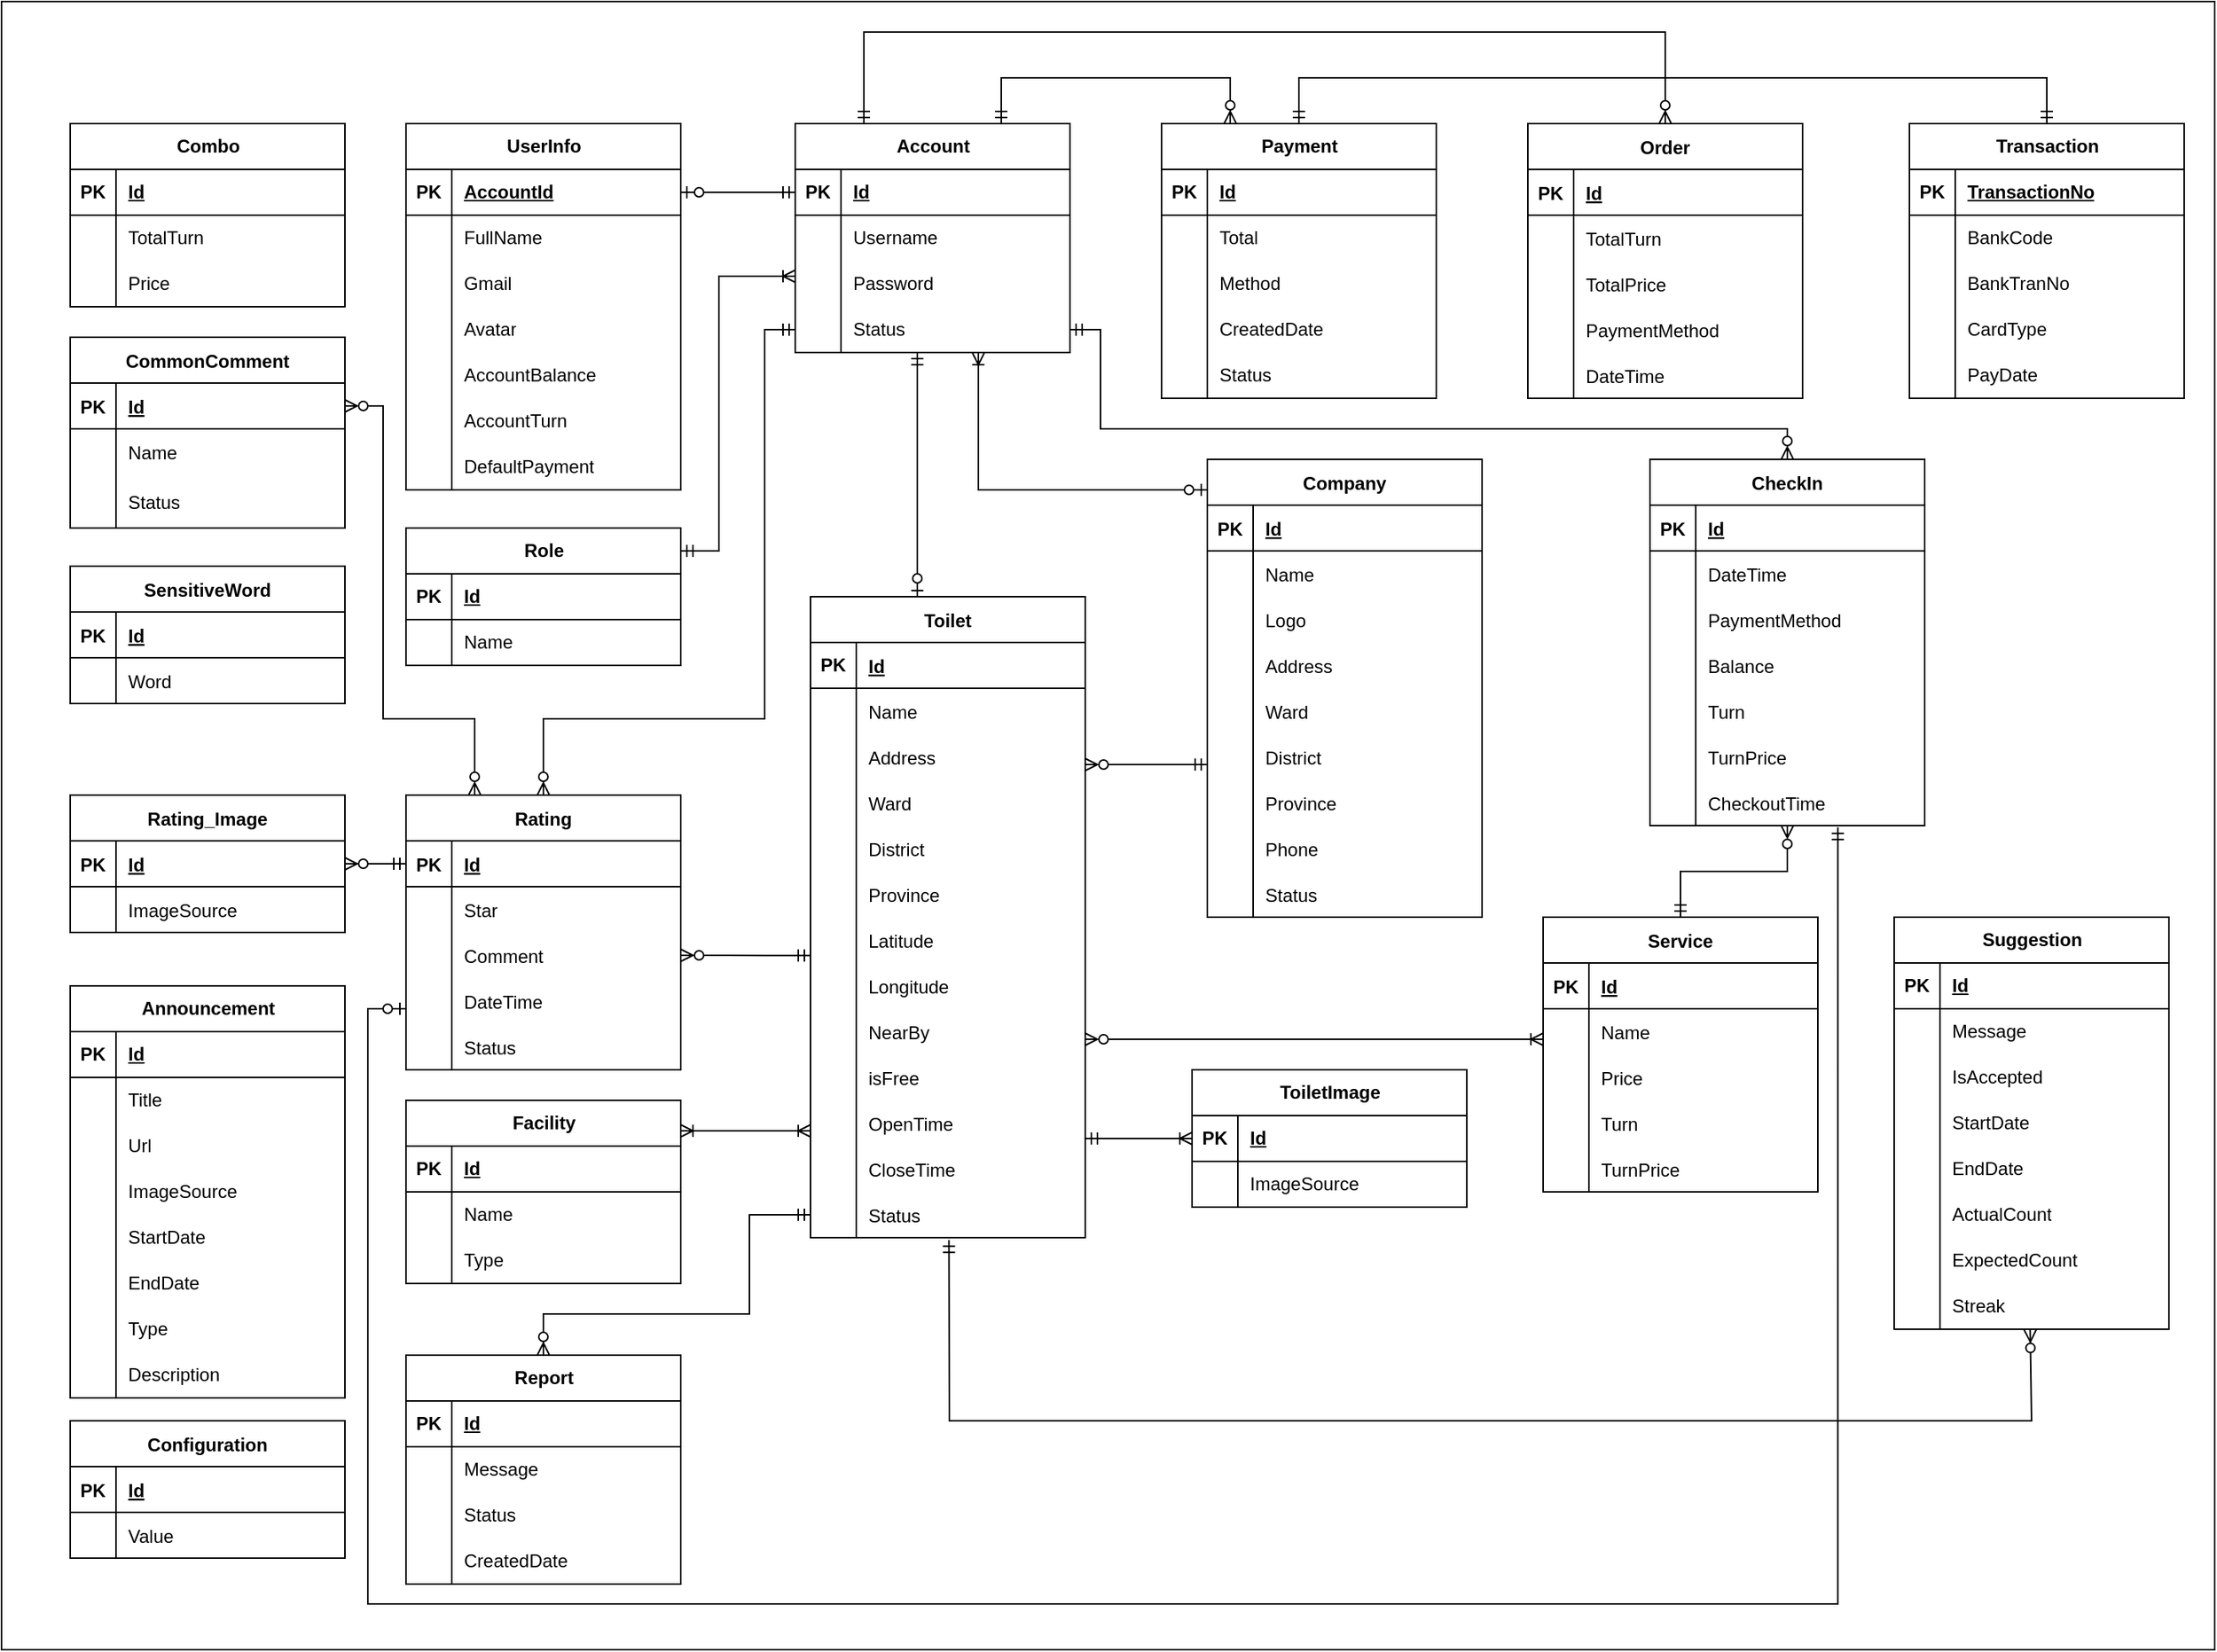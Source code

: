 <mxfile version="21.6.5" type="device">
  <diagram name="ERD_220823" id="INYvk6XQV4byhJD6Itab">
    <mxGraphModel dx="6803" dy="2664" grid="1" gridSize="10" guides="1" tooltips="1" connect="1" arrows="1" fold="1" page="1" pageScale="1" pageWidth="1169" pageHeight="827" math="0" shadow="0">
      <root>
        <mxCell id="VG0Q9X8ZnGe4_Nqh1be2-0" />
        <mxCell id="VG0Q9X8ZnGe4_Nqh1be2-1" parent="VG0Q9X8ZnGe4_Nqh1be2-0" />
        <mxCell id="VG0Q9X8ZnGe4_Nqh1be2-2" value="" style="rounded=0;whiteSpace=wrap;html=1;" parent="VG0Q9X8ZnGe4_Nqh1be2-1" vertex="1">
          <mxGeometry x="-4130" y="-1300" width="1450" height="1080" as="geometry" />
        </mxCell>
        <mxCell id="VG0Q9X8ZnGe4_Nqh1be2-3" value="Role" style="shape=table;startSize=30;container=1;collapsible=1;childLayout=tableLayout;fixedRows=1;rowLines=0;fontStyle=1;align=center;resizeLast=1;html=1;" parent="VG0Q9X8ZnGe4_Nqh1be2-1" vertex="1">
          <mxGeometry x="-3865" y="-955" width="180" height="90" as="geometry" />
        </mxCell>
        <mxCell id="VG0Q9X8ZnGe4_Nqh1be2-4" value="" style="shape=tableRow;horizontal=0;startSize=0;swimlaneHead=0;swimlaneBody=0;fillColor=none;collapsible=0;dropTarget=0;points=[[0,0.5],[1,0.5]];portConstraint=eastwest;top=0;left=0;right=0;bottom=1;" parent="VG0Q9X8ZnGe4_Nqh1be2-3" vertex="1">
          <mxGeometry y="30" width="180" height="30" as="geometry" />
        </mxCell>
        <mxCell id="VG0Q9X8ZnGe4_Nqh1be2-5" value="PK" style="shape=partialRectangle;connectable=0;fillColor=none;top=0;left=0;bottom=0;right=0;fontStyle=1;overflow=hidden;whiteSpace=wrap;html=1;" parent="VG0Q9X8ZnGe4_Nqh1be2-4" vertex="1">
          <mxGeometry width="30" height="30" as="geometry">
            <mxRectangle width="30" height="30" as="alternateBounds" />
          </mxGeometry>
        </mxCell>
        <mxCell id="VG0Q9X8ZnGe4_Nqh1be2-6" value="Id" style="shape=partialRectangle;connectable=0;fillColor=none;top=0;left=0;bottom=0;right=0;align=left;spacingLeft=6;fontStyle=5;overflow=hidden;whiteSpace=wrap;html=1;" parent="VG0Q9X8ZnGe4_Nqh1be2-4" vertex="1">
          <mxGeometry x="30" width="150" height="30" as="geometry">
            <mxRectangle width="150" height="30" as="alternateBounds" />
          </mxGeometry>
        </mxCell>
        <mxCell id="VG0Q9X8ZnGe4_Nqh1be2-7" value="" style="shape=tableRow;horizontal=0;startSize=0;swimlaneHead=0;swimlaneBody=0;fillColor=none;collapsible=0;dropTarget=0;points=[[0,0.5],[1,0.5]];portConstraint=eastwest;top=0;left=0;right=0;bottom=0;" parent="VG0Q9X8ZnGe4_Nqh1be2-3" vertex="1">
          <mxGeometry y="60" width="180" height="30" as="geometry" />
        </mxCell>
        <mxCell id="VG0Q9X8ZnGe4_Nqh1be2-8" value="" style="shape=partialRectangle;connectable=0;fillColor=none;top=0;left=0;bottom=0;right=0;editable=1;overflow=hidden;whiteSpace=wrap;html=1;" parent="VG0Q9X8ZnGe4_Nqh1be2-7" vertex="1">
          <mxGeometry width="30" height="30" as="geometry">
            <mxRectangle width="30" height="30" as="alternateBounds" />
          </mxGeometry>
        </mxCell>
        <mxCell id="VG0Q9X8ZnGe4_Nqh1be2-9" value="Name" style="shape=partialRectangle;connectable=0;fillColor=none;top=0;left=0;bottom=0;right=0;align=left;spacingLeft=6;overflow=hidden;whiteSpace=wrap;html=1;" parent="VG0Q9X8ZnGe4_Nqh1be2-7" vertex="1">
          <mxGeometry x="30" width="150" height="30" as="geometry">
            <mxRectangle width="150" height="30" as="alternateBounds" />
          </mxGeometry>
        </mxCell>
        <mxCell id="VG0Q9X8ZnGe4_Nqh1be2-10" value="Account" style="shape=table;startSize=30;container=1;collapsible=1;childLayout=tableLayout;fixedRows=1;rowLines=0;fontStyle=1;align=center;resizeLast=1;html=1;" parent="VG0Q9X8ZnGe4_Nqh1be2-1" vertex="1">
          <mxGeometry x="-3610" y="-1220" width="180" height="150" as="geometry" />
        </mxCell>
        <mxCell id="VG0Q9X8ZnGe4_Nqh1be2-11" value="" style="shape=tableRow;horizontal=0;startSize=0;swimlaneHead=0;swimlaneBody=0;fillColor=none;collapsible=0;dropTarget=0;points=[[0,0.5],[1,0.5]];portConstraint=eastwest;top=0;left=0;right=0;bottom=1;" parent="VG0Q9X8ZnGe4_Nqh1be2-10" vertex="1">
          <mxGeometry y="30" width="180" height="30" as="geometry" />
        </mxCell>
        <mxCell id="VG0Q9X8ZnGe4_Nqh1be2-12" value="PK" style="shape=partialRectangle;connectable=0;fillColor=none;top=0;left=0;bottom=0;right=0;fontStyle=1;overflow=hidden;whiteSpace=wrap;html=1;" parent="VG0Q9X8ZnGe4_Nqh1be2-11" vertex="1">
          <mxGeometry width="30" height="30" as="geometry">
            <mxRectangle width="30" height="30" as="alternateBounds" />
          </mxGeometry>
        </mxCell>
        <mxCell id="VG0Q9X8ZnGe4_Nqh1be2-13" value="Id" style="shape=partialRectangle;connectable=0;fillColor=none;top=0;left=0;bottom=0;right=0;align=left;spacingLeft=6;fontStyle=5;overflow=hidden;whiteSpace=wrap;html=1;" parent="VG0Q9X8ZnGe4_Nqh1be2-11" vertex="1">
          <mxGeometry x="30" width="150" height="30" as="geometry">
            <mxRectangle width="150" height="30" as="alternateBounds" />
          </mxGeometry>
        </mxCell>
        <mxCell id="VG0Q9X8ZnGe4_Nqh1be2-14" value="" style="shape=tableRow;horizontal=0;startSize=0;swimlaneHead=0;swimlaneBody=0;fillColor=none;collapsible=0;dropTarget=0;points=[[0,0.5],[1,0.5]];portConstraint=eastwest;top=0;left=0;right=0;bottom=0;" parent="VG0Q9X8ZnGe4_Nqh1be2-10" vertex="1">
          <mxGeometry y="60" width="180" height="30" as="geometry" />
        </mxCell>
        <mxCell id="VG0Q9X8ZnGe4_Nqh1be2-15" value="" style="shape=partialRectangle;connectable=0;fillColor=none;top=0;left=0;bottom=0;right=0;editable=1;overflow=hidden;whiteSpace=wrap;html=1;" parent="VG0Q9X8ZnGe4_Nqh1be2-14" vertex="1">
          <mxGeometry width="30" height="30" as="geometry">
            <mxRectangle width="30" height="30" as="alternateBounds" />
          </mxGeometry>
        </mxCell>
        <mxCell id="VG0Q9X8ZnGe4_Nqh1be2-16" value="Username" style="shape=partialRectangle;connectable=0;fillColor=none;top=0;left=0;bottom=0;right=0;align=left;spacingLeft=6;overflow=hidden;whiteSpace=wrap;html=1;" parent="VG0Q9X8ZnGe4_Nqh1be2-14" vertex="1">
          <mxGeometry x="30" width="150" height="30" as="geometry">
            <mxRectangle width="150" height="30" as="alternateBounds" />
          </mxGeometry>
        </mxCell>
        <mxCell id="VG0Q9X8ZnGe4_Nqh1be2-17" style="shape=tableRow;horizontal=0;startSize=0;swimlaneHead=0;swimlaneBody=0;fillColor=none;collapsible=0;dropTarget=0;points=[[0,0.5],[1,0.5]];portConstraint=eastwest;top=0;left=0;right=0;bottom=0;" parent="VG0Q9X8ZnGe4_Nqh1be2-10" vertex="1">
          <mxGeometry y="90" width="180" height="30" as="geometry" />
        </mxCell>
        <mxCell id="VG0Q9X8ZnGe4_Nqh1be2-18" style="shape=partialRectangle;connectable=0;fillColor=none;top=0;left=0;bottom=0;right=0;editable=1;overflow=hidden;whiteSpace=wrap;html=1;" parent="VG0Q9X8ZnGe4_Nqh1be2-17" vertex="1">
          <mxGeometry width="30" height="30" as="geometry">
            <mxRectangle width="30" height="30" as="alternateBounds" />
          </mxGeometry>
        </mxCell>
        <mxCell id="VG0Q9X8ZnGe4_Nqh1be2-19" value="Password" style="shape=partialRectangle;connectable=0;fillColor=none;top=0;left=0;bottom=0;right=0;align=left;spacingLeft=6;overflow=hidden;whiteSpace=wrap;html=1;" parent="VG0Q9X8ZnGe4_Nqh1be2-17" vertex="1">
          <mxGeometry x="30" width="150" height="30" as="geometry">
            <mxRectangle width="150" height="30" as="alternateBounds" />
          </mxGeometry>
        </mxCell>
        <mxCell id="VG0Q9X8ZnGe4_Nqh1be2-20" style="shape=tableRow;horizontal=0;startSize=0;swimlaneHead=0;swimlaneBody=0;fillColor=none;collapsible=0;dropTarget=0;points=[[0,0.5],[1,0.5]];portConstraint=eastwest;top=0;left=0;right=0;bottom=0;" parent="VG0Q9X8ZnGe4_Nqh1be2-10" vertex="1">
          <mxGeometry y="120" width="180" height="30" as="geometry" />
        </mxCell>
        <mxCell id="VG0Q9X8ZnGe4_Nqh1be2-21" style="shape=partialRectangle;connectable=0;fillColor=none;top=0;left=0;bottom=0;right=0;editable=1;overflow=hidden;whiteSpace=wrap;html=1;" parent="VG0Q9X8ZnGe4_Nqh1be2-20" vertex="1">
          <mxGeometry width="30" height="30" as="geometry">
            <mxRectangle width="30" height="30" as="alternateBounds" />
          </mxGeometry>
        </mxCell>
        <mxCell id="VG0Q9X8ZnGe4_Nqh1be2-22" value="Status" style="shape=partialRectangle;connectable=0;fillColor=none;top=0;left=0;bottom=0;right=0;align=left;spacingLeft=6;overflow=hidden;whiteSpace=wrap;html=1;" parent="VG0Q9X8ZnGe4_Nqh1be2-20" vertex="1">
          <mxGeometry x="30" width="150" height="30" as="geometry">
            <mxRectangle width="150" height="30" as="alternateBounds" />
          </mxGeometry>
        </mxCell>
        <mxCell id="VG0Q9X8ZnGe4_Nqh1be2-23" value="UserInfo" style="shape=table;startSize=30;container=1;collapsible=1;childLayout=tableLayout;fixedRows=1;rowLines=0;fontStyle=1;align=center;resizeLast=1;html=1;" parent="VG0Q9X8ZnGe4_Nqh1be2-1" vertex="1">
          <mxGeometry x="-3865" y="-1220" width="180" height="240" as="geometry" />
        </mxCell>
        <mxCell id="VG0Q9X8ZnGe4_Nqh1be2-24" value="" style="shape=tableRow;horizontal=0;startSize=0;swimlaneHead=0;swimlaneBody=0;fillColor=none;collapsible=0;dropTarget=0;points=[[0,0.5],[1,0.5]];portConstraint=eastwest;top=0;left=0;right=0;bottom=1;" parent="VG0Q9X8ZnGe4_Nqh1be2-23" vertex="1">
          <mxGeometry y="30" width="180" height="30" as="geometry" />
        </mxCell>
        <mxCell id="VG0Q9X8ZnGe4_Nqh1be2-25" value="PK" style="shape=partialRectangle;connectable=0;fillColor=none;top=0;left=0;bottom=0;right=0;fontStyle=1;overflow=hidden;whiteSpace=wrap;html=1;" parent="VG0Q9X8ZnGe4_Nqh1be2-24" vertex="1">
          <mxGeometry width="30" height="30" as="geometry">
            <mxRectangle width="30" height="30" as="alternateBounds" />
          </mxGeometry>
        </mxCell>
        <mxCell id="VG0Q9X8ZnGe4_Nqh1be2-26" value="AccountId" style="shape=partialRectangle;connectable=0;fillColor=none;top=0;left=0;bottom=0;right=0;align=left;spacingLeft=6;fontStyle=5;overflow=hidden;whiteSpace=wrap;html=1;" parent="VG0Q9X8ZnGe4_Nqh1be2-24" vertex="1">
          <mxGeometry x="30" width="150" height="30" as="geometry">
            <mxRectangle width="150" height="30" as="alternateBounds" />
          </mxGeometry>
        </mxCell>
        <mxCell id="VG0Q9X8ZnGe4_Nqh1be2-27" style="shape=tableRow;horizontal=0;startSize=0;swimlaneHead=0;swimlaneBody=0;fillColor=none;collapsible=0;dropTarget=0;points=[[0,0.5],[1,0.5]];portConstraint=eastwest;top=0;left=0;right=0;bottom=0;" parent="VG0Q9X8ZnGe4_Nqh1be2-23" vertex="1">
          <mxGeometry y="60" width="180" height="30" as="geometry" />
        </mxCell>
        <mxCell id="VG0Q9X8ZnGe4_Nqh1be2-28" style="shape=partialRectangle;connectable=0;fillColor=none;top=0;left=0;bottom=0;right=0;editable=1;overflow=hidden;whiteSpace=wrap;html=1;" parent="VG0Q9X8ZnGe4_Nqh1be2-27" vertex="1">
          <mxGeometry width="30" height="30" as="geometry">
            <mxRectangle width="30" height="30" as="alternateBounds" />
          </mxGeometry>
        </mxCell>
        <mxCell id="VG0Q9X8ZnGe4_Nqh1be2-29" value="FullName" style="shape=partialRectangle;connectable=0;fillColor=none;top=0;left=0;bottom=0;right=0;align=left;spacingLeft=6;overflow=hidden;whiteSpace=wrap;html=1;" parent="VG0Q9X8ZnGe4_Nqh1be2-27" vertex="1">
          <mxGeometry x="30" width="150" height="30" as="geometry">
            <mxRectangle width="150" height="30" as="alternateBounds" />
          </mxGeometry>
        </mxCell>
        <mxCell id="VG0Q9X8ZnGe4_Nqh1be2-30" style="shape=tableRow;horizontal=0;startSize=0;swimlaneHead=0;swimlaneBody=0;fillColor=none;collapsible=0;dropTarget=0;points=[[0,0.5],[1,0.5]];portConstraint=eastwest;top=0;left=0;right=0;bottom=0;" parent="VG0Q9X8ZnGe4_Nqh1be2-23" vertex="1">
          <mxGeometry y="90" width="180" height="30" as="geometry" />
        </mxCell>
        <mxCell id="VG0Q9X8ZnGe4_Nqh1be2-31" style="shape=partialRectangle;connectable=0;fillColor=none;top=0;left=0;bottom=0;right=0;editable=1;overflow=hidden;whiteSpace=wrap;html=1;" parent="VG0Q9X8ZnGe4_Nqh1be2-30" vertex="1">
          <mxGeometry width="30" height="30" as="geometry">
            <mxRectangle width="30" height="30" as="alternateBounds" />
          </mxGeometry>
        </mxCell>
        <mxCell id="VG0Q9X8ZnGe4_Nqh1be2-32" value="Gmail" style="shape=partialRectangle;connectable=0;fillColor=none;top=0;left=0;bottom=0;right=0;align=left;spacingLeft=6;overflow=hidden;whiteSpace=wrap;html=1;" parent="VG0Q9X8ZnGe4_Nqh1be2-30" vertex="1">
          <mxGeometry x="30" width="150" height="30" as="geometry">
            <mxRectangle width="150" height="30" as="alternateBounds" />
          </mxGeometry>
        </mxCell>
        <mxCell id="VG0Q9X8ZnGe4_Nqh1be2-33" style="shape=tableRow;horizontal=0;startSize=0;swimlaneHead=0;swimlaneBody=0;fillColor=none;collapsible=0;dropTarget=0;points=[[0,0.5],[1,0.5]];portConstraint=eastwest;top=0;left=0;right=0;bottom=0;" parent="VG0Q9X8ZnGe4_Nqh1be2-23" vertex="1">
          <mxGeometry y="120" width="180" height="30" as="geometry" />
        </mxCell>
        <mxCell id="VG0Q9X8ZnGe4_Nqh1be2-34" value="" style="shape=partialRectangle;connectable=0;fillColor=none;top=0;left=0;bottom=0;right=0;editable=1;overflow=hidden;whiteSpace=wrap;html=1;" parent="VG0Q9X8ZnGe4_Nqh1be2-33" vertex="1">
          <mxGeometry width="30" height="30" as="geometry">
            <mxRectangle width="30" height="30" as="alternateBounds" />
          </mxGeometry>
        </mxCell>
        <mxCell id="VG0Q9X8ZnGe4_Nqh1be2-35" value="Avatar" style="shape=partialRectangle;connectable=0;fillColor=none;top=0;left=0;bottom=0;right=0;align=left;spacingLeft=6;overflow=hidden;whiteSpace=wrap;html=1;" parent="VG0Q9X8ZnGe4_Nqh1be2-33" vertex="1">
          <mxGeometry x="30" width="150" height="30" as="geometry">
            <mxRectangle width="150" height="30" as="alternateBounds" />
          </mxGeometry>
        </mxCell>
        <mxCell id="VG0Q9X8ZnGe4_Nqh1be2-36" style="shape=tableRow;horizontal=0;startSize=0;swimlaneHead=0;swimlaneBody=0;fillColor=none;collapsible=0;dropTarget=0;points=[[0,0.5],[1,0.5]];portConstraint=eastwest;top=0;left=0;right=0;bottom=0;" parent="VG0Q9X8ZnGe4_Nqh1be2-23" vertex="1">
          <mxGeometry y="150" width="180" height="30" as="geometry" />
        </mxCell>
        <mxCell id="VG0Q9X8ZnGe4_Nqh1be2-37" style="shape=partialRectangle;connectable=0;fillColor=none;top=0;left=0;bottom=0;right=0;editable=1;overflow=hidden;whiteSpace=wrap;html=1;" parent="VG0Q9X8ZnGe4_Nqh1be2-36" vertex="1">
          <mxGeometry width="30" height="30" as="geometry">
            <mxRectangle width="30" height="30" as="alternateBounds" />
          </mxGeometry>
        </mxCell>
        <mxCell id="VG0Q9X8ZnGe4_Nqh1be2-38" value="AccountBalance" style="shape=partialRectangle;connectable=0;fillColor=none;top=0;left=0;bottom=0;right=0;align=left;spacingLeft=6;overflow=hidden;whiteSpace=wrap;html=1;" parent="VG0Q9X8ZnGe4_Nqh1be2-36" vertex="1">
          <mxGeometry x="30" width="150" height="30" as="geometry">
            <mxRectangle width="150" height="30" as="alternateBounds" />
          </mxGeometry>
        </mxCell>
        <mxCell id="VG0Q9X8ZnGe4_Nqh1be2-39" style="shape=tableRow;horizontal=0;startSize=0;swimlaneHead=0;swimlaneBody=0;fillColor=none;collapsible=0;dropTarget=0;points=[[0,0.5],[1,0.5]];portConstraint=eastwest;top=0;left=0;right=0;bottom=0;" parent="VG0Q9X8ZnGe4_Nqh1be2-23" vertex="1">
          <mxGeometry y="180" width="180" height="30" as="geometry" />
        </mxCell>
        <mxCell id="VG0Q9X8ZnGe4_Nqh1be2-40" style="shape=partialRectangle;connectable=0;fillColor=none;top=0;left=0;bottom=0;right=0;editable=1;overflow=hidden;whiteSpace=wrap;html=1;" parent="VG0Q9X8ZnGe4_Nqh1be2-39" vertex="1">
          <mxGeometry width="30" height="30" as="geometry">
            <mxRectangle width="30" height="30" as="alternateBounds" />
          </mxGeometry>
        </mxCell>
        <mxCell id="VG0Q9X8ZnGe4_Nqh1be2-41" value="AccountTurn" style="shape=partialRectangle;connectable=0;fillColor=none;top=0;left=0;bottom=0;right=0;align=left;spacingLeft=6;overflow=hidden;whiteSpace=wrap;html=1;" parent="VG0Q9X8ZnGe4_Nqh1be2-39" vertex="1">
          <mxGeometry x="30" width="150" height="30" as="geometry">
            <mxRectangle width="150" height="30" as="alternateBounds" />
          </mxGeometry>
        </mxCell>
        <mxCell id="VG0Q9X8ZnGe4_Nqh1be2-42" style="shape=tableRow;horizontal=0;startSize=0;swimlaneHead=0;swimlaneBody=0;fillColor=none;collapsible=0;dropTarget=0;points=[[0,0.5],[1,0.5]];portConstraint=eastwest;top=0;left=0;right=0;bottom=0;" parent="VG0Q9X8ZnGe4_Nqh1be2-23" vertex="1">
          <mxGeometry y="210" width="180" height="30" as="geometry" />
        </mxCell>
        <mxCell id="VG0Q9X8ZnGe4_Nqh1be2-43" style="shape=partialRectangle;connectable=0;fillColor=none;top=0;left=0;bottom=0;right=0;editable=1;overflow=hidden;whiteSpace=wrap;html=1;" parent="VG0Q9X8ZnGe4_Nqh1be2-42" vertex="1">
          <mxGeometry width="30" height="30" as="geometry">
            <mxRectangle width="30" height="30" as="alternateBounds" />
          </mxGeometry>
        </mxCell>
        <mxCell id="VG0Q9X8ZnGe4_Nqh1be2-44" value="DefaultPayment" style="shape=partialRectangle;connectable=0;fillColor=none;top=0;left=0;bottom=0;right=0;align=left;spacingLeft=6;overflow=hidden;whiteSpace=wrap;html=1;" parent="VG0Q9X8ZnGe4_Nqh1be2-42" vertex="1">
          <mxGeometry x="30" width="150" height="30" as="geometry">
            <mxRectangle width="150" height="30" as="alternateBounds" />
          </mxGeometry>
        </mxCell>
        <mxCell id="VG0Q9X8ZnGe4_Nqh1be2-45" value="Combo" style="shape=table;startSize=30;container=1;collapsible=1;childLayout=tableLayout;fixedRows=1;rowLines=0;fontStyle=1;align=center;resizeLast=1;html=1;" parent="VG0Q9X8ZnGe4_Nqh1be2-1" vertex="1">
          <mxGeometry x="-4085" y="-1220" width="180" height="120" as="geometry" />
        </mxCell>
        <mxCell id="VG0Q9X8ZnGe4_Nqh1be2-46" value="" style="shape=tableRow;horizontal=0;startSize=0;swimlaneHead=0;swimlaneBody=0;fillColor=none;collapsible=0;dropTarget=0;points=[[0,0.5],[1,0.5]];portConstraint=eastwest;top=0;left=0;right=0;bottom=1;" parent="VG0Q9X8ZnGe4_Nqh1be2-45" vertex="1">
          <mxGeometry y="30" width="180" height="30" as="geometry" />
        </mxCell>
        <mxCell id="VG0Q9X8ZnGe4_Nqh1be2-47" value="PK" style="shape=partialRectangle;connectable=0;fillColor=none;top=0;left=0;bottom=0;right=0;fontStyle=1;overflow=hidden;whiteSpace=wrap;html=1;" parent="VG0Q9X8ZnGe4_Nqh1be2-46" vertex="1">
          <mxGeometry width="30" height="30" as="geometry">
            <mxRectangle width="30" height="30" as="alternateBounds" />
          </mxGeometry>
        </mxCell>
        <mxCell id="VG0Q9X8ZnGe4_Nqh1be2-48" value="Id" style="shape=partialRectangle;connectable=0;fillColor=none;top=0;left=0;bottom=0;right=0;align=left;spacingLeft=6;fontStyle=5;overflow=hidden;whiteSpace=wrap;html=1;" parent="VG0Q9X8ZnGe4_Nqh1be2-46" vertex="1">
          <mxGeometry x="30" width="150" height="30" as="geometry">
            <mxRectangle width="150" height="30" as="alternateBounds" />
          </mxGeometry>
        </mxCell>
        <mxCell id="VG0Q9X8ZnGe4_Nqh1be2-49" value="" style="shape=tableRow;horizontal=0;startSize=0;swimlaneHead=0;swimlaneBody=0;fillColor=none;collapsible=0;dropTarget=0;points=[[0,0.5],[1,0.5]];portConstraint=eastwest;top=0;left=0;right=0;bottom=0;" parent="VG0Q9X8ZnGe4_Nqh1be2-45" vertex="1">
          <mxGeometry y="60" width="180" height="30" as="geometry" />
        </mxCell>
        <mxCell id="VG0Q9X8ZnGe4_Nqh1be2-50" value="" style="shape=partialRectangle;connectable=0;fillColor=none;top=0;left=0;bottom=0;right=0;editable=1;overflow=hidden;whiteSpace=wrap;html=1;" parent="VG0Q9X8ZnGe4_Nqh1be2-49" vertex="1">
          <mxGeometry width="30" height="30" as="geometry">
            <mxRectangle width="30" height="30" as="alternateBounds" />
          </mxGeometry>
        </mxCell>
        <mxCell id="VG0Q9X8ZnGe4_Nqh1be2-51" value="TotalTurn" style="shape=partialRectangle;connectable=0;fillColor=none;top=0;left=0;bottom=0;right=0;align=left;spacingLeft=6;overflow=hidden;whiteSpace=wrap;html=1;" parent="VG0Q9X8ZnGe4_Nqh1be2-49" vertex="1">
          <mxGeometry x="30" width="150" height="30" as="geometry">
            <mxRectangle width="150" height="30" as="alternateBounds" />
          </mxGeometry>
        </mxCell>
        <mxCell id="VG0Q9X8ZnGe4_Nqh1be2-52" style="shape=tableRow;horizontal=0;startSize=0;swimlaneHead=0;swimlaneBody=0;fillColor=none;collapsible=0;dropTarget=0;points=[[0,0.5],[1,0.5]];portConstraint=eastwest;top=0;left=0;right=0;bottom=0;" parent="VG0Q9X8ZnGe4_Nqh1be2-45" vertex="1">
          <mxGeometry y="90" width="180" height="30" as="geometry" />
        </mxCell>
        <mxCell id="VG0Q9X8ZnGe4_Nqh1be2-53" value="" style="shape=partialRectangle;connectable=0;fillColor=none;top=0;left=0;bottom=0;right=0;editable=1;overflow=hidden;whiteSpace=wrap;html=1;" parent="VG0Q9X8ZnGe4_Nqh1be2-52" vertex="1">
          <mxGeometry width="30" height="30" as="geometry">
            <mxRectangle width="30" height="30" as="alternateBounds" />
          </mxGeometry>
        </mxCell>
        <mxCell id="VG0Q9X8ZnGe4_Nqh1be2-54" value="Price" style="shape=partialRectangle;connectable=0;fillColor=none;top=0;left=0;bottom=0;right=0;align=left;spacingLeft=6;overflow=hidden;whiteSpace=wrap;html=1;" parent="VG0Q9X8ZnGe4_Nqh1be2-52" vertex="1">
          <mxGeometry x="30" width="150" height="30" as="geometry">
            <mxRectangle width="150" height="30" as="alternateBounds" />
          </mxGeometry>
        </mxCell>
        <mxCell id="VG0Q9X8ZnGe4_Nqh1be2-55" value="SensitiveWord" style="shape=table;startSize=30;container=1;collapsible=1;childLayout=tableLayout;fixedRows=1;rowLines=0;fontStyle=1;align=center;resizeLast=1;strokeColor=default;strokeWidth=1;fillColor=none;gradientColor=none;" parent="VG0Q9X8ZnGe4_Nqh1be2-1" vertex="1">
          <mxGeometry x="-4085" y="-930" width="180" height="90" as="geometry" />
        </mxCell>
        <mxCell id="VG0Q9X8ZnGe4_Nqh1be2-56" value="" style="shape=tableRow;horizontal=0;startSize=0;swimlaneHead=0;swimlaneBody=0;fillColor=none;collapsible=0;dropTarget=0;points=[[0,0.5],[1,0.5]];portConstraint=eastwest;top=0;left=0;right=0;bottom=1;strokeColor=default;strokeWidth=1;" parent="VG0Q9X8ZnGe4_Nqh1be2-55" vertex="1">
          <mxGeometry y="30" width="180" height="30" as="geometry" />
        </mxCell>
        <mxCell id="VG0Q9X8ZnGe4_Nqh1be2-57" value="PK" style="shape=partialRectangle;connectable=0;fillColor=none;top=0;left=0;bottom=0;right=0;fontStyle=1;overflow=hidden;strokeColor=default;strokeWidth=1;" parent="VG0Q9X8ZnGe4_Nqh1be2-56" vertex="1">
          <mxGeometry width="30" height="30" as="geometry">
            <mxRectangle width="30" height="30" as="alternateBounds" />
          </mxGeometry>
        </mxCell>
        <mxCell id="VG0Q9X8ZnGe4_Nqh1be2-58" value="Id" style="shape=partialRectangle;connectable=0;fillColor=none;top=0;left=0;bottom=0;right=0;align=left;spacingLeft=6;fontStyle=5;overflow=hidden;strokeColor=default;strokeWidth=1;" parent="VG0Q9X8ZnGe4_Nqh1be2-56" vertex="1">
          <mxGeometry x="30" width="150" height="30" as="geometry">
            <mxRectangle width="150" height="30" as="alternateBounds" />
          </mxGeometry>
        </mxCell>
        <mxCell id="VG0Q9X8ZnGe4_Nqh1be2-59" value="" style="shape=tableRow;horizontal=0;startSize=0;swimlaneHead=0;swimlaneBody=0;fillColor=none;collapsible=0;dropTarget=0;points=[[0,0.5],[1,0.5]];portConstraint=eastwest;top=0;left=0;right=0;bottom=0;strokeColor=default;strokeWidth=1;" parent="VG0Q9X8ZnGe4_Nqh1be2-55" vertex="1">
          <mxGeometry y="60" width="180" height="30" as="geometry" />
        </mxCell>
        <mxCell id="VG0Q9X8ZnGe4_Nqh1be2-60" value="" style="shape=partialRectangle;connectable=0;fillColor=none;top=0;left=0;bottom=0;right=0;editable=1;overflow=hidden;strokeColor=default;strokeWidth=1;" parent="VG0Q9X8ZnGe4_Nqh1be2-59" vertex="1">
          <mxGeometry width="30" height="30" as="geometry">
            <mxRectangle width="30" height="30" as="alternateBounds" />
          </mxGeometry>
        </mxCell>
        <mxCell id="VG0Q9X8ZnGe4_Nqh1be2-61" value="Word" style="shape=partialRectangle;connectable=0;fillColor=none;top=0;left=0;bottom=0;right=0;align=left;spacingLeft=6;overflow=hidden;strokeColor=default;strokeWidth=1;" parent="VG0Q9X8ZnGe4_Nqh1be2-59" vertex="1">
          <mxGeometry x="30" width="150" height="30" as="geometry">
            <mxRectangle width="150" height="30" as="alternateBounds" />
          </mxGeometry>
        </mxCell>
        <mxCell id="VG0Q9X8ZnGe4_Nqh1be2-62" value="CheckIn" style="shape=table;startSize=30;container=1;collapsible=1;childLayout=tableLayout;fixedRows=1;rowLines=0;fontStyle=1;align=center;resizeLast=1;strokeWidth=1;" parent="VG0Q9X8ZnGe4_Nqh1be2-1" vertex="1">
          <mxGeometry x="-3050" y="-1000" width="180" height="240" as="geometry" />
        </mxCell>
        <mxCell id="VG0Q9X8ZnGe4_Nqh1be2-63" value="" style="shape=tableRow;horizontal=0;startSize=0;swimlaneHead=0;swimlaneBody=0;fillColor=none;collapsible=0;dropTarget=0;points=[[0,0.5],[1,0.5]];portConstraint=eastwest;top=0;left=0;right=0;bottom=1;strokeWidth=1;" parent="VG0Q9X8ZnGe4_Nqh1be2-62" vertex="1">
          <mxGeometry y="30" width="180" height="30" as="geometry" />
        </mxCell>
        <mxCell id="VG0Q9X8ZnGe4_Nqh1be2-64" value="PK" style="shape=partialRectangle;connectable=0;fillColor=none;top=0;left=0;bottom=0;right=0;fontStyle=1;overflow=hidden;strokeWidth=1;" parent="VG0Q9X8ZnGe4_Nqh1be2-63" vertex="1">
          <mxGeometry width="30" height="30" as="geometry">
            <mxRectangle width="30" height="30" as="alternateBounds" />
          </mxGeometry>
        </mxCell>
        <mxCell id="VG0Q9X8ZnGe4_Nqh1be2-65" value="Id" style="shape=partialRectangle;connectable=0;fillColor=none;top=0;left=0;bottom=0;right=0;align=left;spacingLeft=6;fontStyle=5;overflow=hidden;strokeWidth=1;" parent="VG0Q9X8ZnGe4_Nqh1be2-63" vertex="1">
          <mxGeometry x="30" width="150" height="30" as="geometry">
            <mxRectangle width="150" height="30" as="alternateBounds" />
          </mxGeometry>
        </mxCell>
        <mxCell id="VG0Q9X8ZnGe4_Nqh1be2-66" value="" style="shape=tableRow;horizontal=0;startSize=0;swimlaneHead=0;swimlaneBody=0;fillColor=none;collapsible=0;dropTarget=0;points=[[0,0.5],[1,0.5]];portConstraint=eastwest;top=0;left=0;right=0;bottom=0;strokeWidth=1;" parent="VG0Q9X8ZnGe4_Nqh1be2-62" vertex="1">
          <mxGeometry y="60" width="180" height="30" as="geometry" />
        </mxCell>
        <mxCell id="VG0Q9X8ZnGe4_Nqh1be2-67" value="" style="shape=partialRectangle;connectable=0;fillColor=none;top=0;left=0;bottom=0;right=0;editable=1;overflow=hidden;strokeWidth=1;" parent="VG0Q9X8ZnGe4_Nqh1be2-66" vertex="1">
          <mxGeometry width="30" height="30" as="geometry">
            <mxRectangle width="30" height="30" as="alternateBounds" />
          </mxGeometry>
        </mxCell>
        <mxCell id="VG0Q9X8ZnGe4_Nqh1be2-68" value="DateTime" style="shape=partialRectangle;connectable=0;fillColor=none;top=0;left=0;bottom=0;right=0;align=left;spacingLeft=6;overflow=hidden;strokeWidth=1;" parent="VG0Q9X8ZnGe4_Nqh1be2-66" vertex="1">
          <mxGeometry x="30" width="150" height="30" as="geometry">
            <mxRectangle width="150" height="30" as="alternateBounds" />
          </mxGeometry>
        </mxCell>
        <mxCell id="VG0Q9X8ZnGe4_Nqh1be2-69" style="shape=tableRow;horizontal=0;startSize=0;swimlaneHead=0;swimlaneBody=0;fillColor=none;collapsible=0;dropTarget=0;points=[[0,0.5],[1,0.5]];portConstraint=eastwest;top=0;left=0;right=0;bottom=0;strokeWidth=1;" parent="VG0Q9X8ZnGe4_Nqh1be2-62" vertex="1">
          <mxGeometry y="90" width="180" height="30" as="geometry" />
        </mxCell>
        <mxCell id="VG0Q9X8ZnGe4_Nqh1be2-70" style="shape=partialRectangle;connectable=0;fillColor=none;top=0;left=0;bottom=0;right=0;editable=1;overflow=hidden;strokeWidth=1;" parent="VG0Q9X8ZnGe4_Nqh1be2-69" vertex="1">
          <mxGeometry width="30" height="30" as="geometry">
            <mxRectangle width="30" height="30" as="alternateBounds" />
          </mxGeometry>
        </mxCell>
        <mxCell id="VG0Q9X8ZnGe4_Nqh1be2-71" value="PaymentMethod" style="shape=partialRectangle;connectable=0;fillColor=none;top=0;left=0;bottom=0;right=0;align=left;spacingLeft=6;overflow=hidden;strokeWidth=1;" parent="VG0Q9X8ZnGe4_Nqh1be2-69" vertex="1">
          <mxGeometry x="30" width="150" height="30" as="geometry">
            <mxRectangle width="150" height="30" as="alternateBounds" />
          </mxGeometry>
        </mxCell>
        <mxCell id="VG0Q9X8ZnGe4_Nqh1be2-72" style="shape=tableRow;horizontal=0;startSize=0;swimlaneHead=0;swimlaneBody=0;fillColor=none;collapsible=0;dropTarget=0;points=[[0,0.5],[1,0.5]];portConstraint=eastwest;top=0;left=0;right=0;bottom=0;strokeWidth=1;" parent="VG0Q9X8ZnGe4_Nqh1be2-62" vertex="1">
          <mxGeometry y="120" width="180" height="30" as="geometry" />
        </mxCell>
        <mxCell id="VG0Q9X8ZnGe4_Nqh1be2-73" style="shape=partialRectangle;connectable=0;fillColor=none;top=0;left=0;bottom=0;right=0;editable=1;overflow=hidden;strokeWidth=1;" parent="VG0Q9X8ZnGe4_Nqh1be2-72" vertex="1">
          <mxGeometry width="30" height="30" as="geometry">
            <mxRectangle width="30" height="30" as="alternateBounds" />
          </mxGeometry>
        </mxCell>
        <mxCell id="VG0Q9X8ZnGe4_Nqh1be2-74" value="Balance" style="shape=partialRectangle;connectable=0;fillColor=none;top=0;left=0;bottom=0;right=0;align=left;spacingLeft=6;overflow=hidden;strokeWidth=1;" parent="VG0Q9X8ZnGe4_Nqh1be2-72" vertex="1">
          <mxGeometry x="30" width="150" height="30" as="geometry">
            <mxRectangle width="150" height="30" as="alternateBounds" />
          </mxGeometry>
        </mxCell>
        <mxCell id="VG0Q9X8ZnGe4_Nqh1be2-75" style="shape=tableRow;horizontal=0;startSize=0;swimlaneHead=0;swimlaneBody=0;fillColor=none;collapsible=0;dropTarget=0;points=[[0,0.5],[1,0.5]];portConstraint=eastwest;top=0;left=0;right=0;bottom=0;strokeWidth=1;" parent="VG0Q9X8ZnGe4_Nqh1be2-62" vertex="1">
          <mxGeometry y="150" width="180" height="30" as="geometry" />
        </mxCell>
        <mxCell id="VG0Q9X8ZnGe4_Nqh1be2-76" style="shape=partialRectangle;connectable=0;fillColor=none;top=0;left=0;bottom=0;right=0;editable=1;overflow=hidden;strokeWidth=1;" parent="VG0Q9X8ZnGe4_Nqh1be2-75" vertex="1">
          <mxGeometry width="30" height="30" as="geometry">
            <mxRectangle width="30" height="30" as="alternateBounds" />
          </mxGeometry>
        </mxCell>
        <mxCell id="VG0Q9X8ZnGe4_Nqh1be2-77" value="Turn" style="shape=partialRectangle;connectable=0;fillColor=none;top=0;left=0;bottom=0;right=0;align=left;spacingLeft=6;overflow=hidden;strokeWidth=1;" parent="VG0Q9X8ZnGe4_Nqh1be2-75" vertex="1">
          <mxGeometry x="30" width="150" height="30" as="geometry">
            <mxRectangle width="150" height="30" as="alternateBounds" />
          </mxGeometry>
        </mxCell>
        <mxCell id="VG0Q9X8ZnGe4_Nqh1be2-78" style="shape=tableRow;horizontal=0;startSize=0;swimlaneHead=0;swimlaneBody=0;fillColor=none;collapsible=0;dropTarget=0;points=[[0,0.5],[1,0.5]];portConstraint=eastwest;top=0;left=0;right=0;bottom=0;strokeWidth=1;" parent="VG0Q9X8ZnGe4_Nqh1be2-62" vertex="1">
          <mxGeometry y="180" width="180" height="30" as="geometry" />
        </mxCell>
        <mxCell id="VG0Q9X8ZnGe4_Nqh1be2-79" style="shape=partialRectangle;connectable=0;fillColor=none;top=0;left=0;bottom=0;right=0;editable=1;overflow=hidden;strokeWidth=1;" parent="VG0Q9X8ZnGe4_Nqh1be2-78" vertex="1">
          <mxGeometry width="30" height="30" as="geometry">
            <mxRectangle width="30" height="30" as="alternateBounds" />
          </mxGeometry>
        </mxCell>
        <mxCell id="VG0Q9X8ZnGe4_Nqh1be2-80" value="TurnPrice" style="shape=partialRectangle;connectable=0;fillColor=none;top=0;left=0;bottom=0;right=0;align=left;spacingLeft=6;overflow=hidden;strokeWidth=1;" parent="VG0Q9X8ZnGe4_Nqh1be2-78" vertex="1">
          <mxGeometry x="30" width="150" height="30" as="geometry">
            <mxRectangle width="150" height="30" as="alternateBounds" />
          </mxGeometry>
        </mxCell>
        <mxCell id="LUnLU6e3zFpag6QaNtSo-7" style="shape=tableRow;horizontal=0;startSize=0;swimlaneHead=0;swimlaneBody=0;fillColor=none;collapsible=0;dropTarget=0;points=[[0,0.5],[1,0.5]];portConstraint=eastwest;top=0;left=0;right=0;bottom=0;strokeWidth=1;" parent="VG0Q9X8ZnGe4_Nqh1be2-62" vertex="1">
          <mxGeometry y="210" width="180" height="30" as="geometry" />
        </mxCell>
        <mxCell id="LUnLU6e3zFpag6QaNtSo-8" style="shape=partialRectangle;connectable=0;fillColor=none;top=0;left=0;bottom=0;right=0;editable=1;overflow=hidden;strokeWidth=1;" parent="LUnLU6e3zFpag6QaNtSo-7" vertex="1">
          <mxGeometry width="30" height="30" as="geometry">
            <mxRectangle width="30" height="30" as="alternateBounds" />
          </mxGeometry>
        </mxCell>
        <mxCell id="LUnLU6e3zFpag6QaNtSo-9" value="CheckoutTime" style="shape=partialRectangle;connectable=0;fillColor=none;top=0;left=0;bottom=0;right=0;align=left;spacingLeft=6;overflow=hidden;strokeWidth=1;" parent="LUnLU6e3zFpag6QaNtSo-7" vertex="1">
          <mxGeometry x="30" width="150" height="30" as="geometry">
            <mxRectangle width="150" height="30" as="alternateBounds" />
          </mxGeometry>
        </mxCell>
        <mxCell id="VG0Q9X8ZnGe4_Nqh1be2-81" value="Toilet" style="shape=table;startSize=30;container=1;collapsible=1;childLayout=tableLayout;fixedRows=1;rowLines=0;fontStyle=1;align=center;resizeLast=1;strokeWidth=1;" parent="VG0Q9X8ZnGe4_Nqh1be2-1" vertex="1">
          <mxGeometry x="-3600" y="-910" width="180" height="420" as="geometry" />
        </mxCell>
        <mxCell id="VG0Q9X8ZnGe4_Nqh1be2-82" value="" style="shape=tableRow;horizontal=0;startSize=0;swimlaneHead=0;swimlaneBody=0;fillColor=none;collapsible=0;dropTarget=0;points=[[0,0.5],[1,0.5]];portConstraint=eastwest;top=0;left=0;right=0;bottom=1;strokeWidth=1;" parent="VG0Q9X8ZnGe4_Nqh1be2-81" vertex="1">
          <mxGeometry y="30" width="180" height="30" as="geometry" />
        </mxCell>
        <mxCell id="VG0Q9X8ZnGe4_Nqh1be2-83" value="PK" style="shape=partialRectangle;connectable=0;fillColor=none;top=0;left=0;bottom=0;right=0;fontStyle=1;overflow=hidden;strokeWidth=1;whiteSpace=wrap;" parent="VG0Q9X8ZnGe4_Nqh1be2-82" vertex="1">
          <mxGeometry width="30" height="30" as="geometry">
            <mxRectangle width="30" height="30" as="alternateBounds" />
          </mxGeometry>
        </mxCell>
        <mxCell id="VG0Q9X8ZnGe4_Nqh1be2-84" value="Id" style="shape=partialRectangle;connectable=0;fillColor=none;top=0;left=0;bottom=0;right=0;align=left;spacingLeft=6;fontStyle=5;overflow=hidden;strokeWidth=1;" parent="VG0Q9X8ZnGe4_Nqh1be2-82" vertex="1">
          <mxGeometry x="30" width="150" height="30" as="geometry">
            <mxRectangle width="150" height="30" as="alternateBounds" />
          </mxGeometry>
        </mxCell>
        <mxCell id="VG0Q9X8ZnGe4_Nqh1be2-85" value="" style="shape=tableRow;horizontal=0;startSize=0;swimlaneHead=0;swimlaneBody=0;fillColor=none;collapsible=0;dropTarget=0;points=[[0,0.5],[1,0.5]];portConstraint=eastwest;top=0;left=0;right=0;bottom=0;strokeWidth=1;" parent="VG0Q9X8ZnGe4_Nqh1be2-81" vertex="1">
          <mxGeometry y="60" width="180" height="30" as="geometry" />
        </mxCell>
        <mxCell id="VG0Q9X8ZnGe4_Nqh1be2-86" value="" style="shape=partialRectangle;connectable=0;fillColor=none;top=0;left=0;bottom=0;right=0;editable=1;overflow=hidden;strokeWidth=1;" parent="VG0Q9X8ZnGe4_Nqh1be2-85" vertex="1">
          <mxGeometry width="30" height="30" as="geometry">
            <mxRectangle width="30" height="30" as="alternateBounds" />
          </mxGeometry>
        </mxCell>
        <mxCell id="VG0Q9X8ZnGe4_Nqh1be2-87" value="Name" style="shape=partialRectangle;connectable=0;fillColor=none;top=0;left=0;bottom=0;right=0;align=left;spacingLeft=6;overflow=hidden;strokeWidth=1;" parent="VG0Q9X8ZnGe4_Nqh1be2-85" vertex="1">
          <mxGeometry x="30" width="150" height="30" as="geometry">
            <mxRectangle width="150" height="30" as="alternateBounds" />
          </mxGeometry>
        </mxCell>
        <mxCell id="VG0Q9X8ZnGe4_Nqh1be2-88" value="" style="shape=tableRow;horizontal=0;startSize=0;swimlaneHead=0;swimlaneBody=0;fillColor=none;collapsible=0;dropTarget=0;points=[[0,0.5],[1,0.5]];portConstraint=eastwest;top=0;left=0;right=0;bottom=0;strokeWidth=1;" parent="VG0Q9X8ZnGe4_Nqh1be2-81" vertex="1">
          <mxGeometry y="90" width="180" height="30" as="geometry" />
        </mxCell>
        <mxCell id="VG0Q9X8ZnGe4_Nqh1be2-89" value="" style="shape=partialRectangle;connectable=0;fillColor=none;top=0;left=0;bottom=0;right=0;editable=1;overflow=hidden;strokeWidth=1;" parent="VG0Q9X8ZnGe4_Nqh1be2-88" vertex="1">
          <mxGeometry width="30" height="30" as="geometry">
            <mxRectangle width="30" height="30" as="alternateBounds" />
          </mxGeometry>
        </mxCell>
        <mxCell id="VG0Q9X8ZnGe4_Nqh1be2-90" value="Address" style="shape=partialRectangle;connectable=0;fillColor=none;top=0;left=0;bottom=0;right=0;align=left;spacingLeft=6;overflow=hidden;strokeWidth=1;" parent="VG0Q9X8ZnGe4_Nqh1be2-88" vertex="1">
          <mxGeometry x="30" width="150" height="30" as="geometry">
            <mxRectangle width="150" height="30" as="alternateBounds" />
          </mxGeometry>
        </mxCell>
        <mxCell id="VG0Q9X8ZnGe4_Nqh1be2-91" style="shape=tableRow;horizontal=0;startSize=0;swimlaneHead=0;swimlaneBody=0;fillColor=none;collapsible=0;dropTarget=0;points=[[0,0.5],[1,0.5]];portConstraint=eastwest;top=0;left=0;right=0;bottom=0;strokeWidth=1;" parent="VG0Q9X8ZnGe4_Nqh1be2-81" vertex="1">
          <mxGeometry y="120" width="180" height="30" as="geometry" />
        </mxCell>
        <mxCell id="VG0Q9X8ZnGe4_Nqh1be2-92" style="shape=partialRectangle;connectable=0;fillColor=none;top=0;left=0;bottom=0;right=0;editable=1;overflow=hidden;strokeWidth=1;" parent="VG0Q9X8ZnGe4_Nqh1be2-91" vertex="1">
          <mxGeometry width="30" height="30" as="geometry">
            <mxRectangle width="30" height="30" as="alternateBounds" />
          </mxGeometry>
        </mxCell>
        <mxCell id="VG0Q9X8ZnGe4_Nqh1be2-93" value="Ward" style="shape=partialRectangle;connectable=0;fillColor=none;top=0;left=0;bottom=0;right=0;align=left;spacingLeft=6;overflow=hidden;strokeWidth=1;" parent="VG0Q9X8ZnGe4_Nqh1be2-91" vertex="1">
          <mxGeometry x="30" width="150" height="30" as="geometry">
            <mxRectangle width="150" height="30" as="alternateBounds" />
          </mxGeometry>
        </mxCell>
        <mxCell id="VG0Q9X8ZnGe4_Nqh1be2-94" value="" style="shape=tableRow;horizontal=0;startSize=0;swimlaneHead=0;swimlaneBody=0;fillColor=none;collapsible=0;dropTarget=0;points=[[0,0.5],[1,0.5]];portConstraint=eastwest;top=0;left=0;right=0;bottom=0;strokeWidth=1;" parent="VG0Q9X8ZnGe4_Nqh1be2-81" vertex="1">
          <mxGeometry y="150" width="180" height="30" as="geometry" />
        </mxCell>
        <mxCell id="VG0Q9X8ZnGe4_Nqh1be2-95" value="" style="shape=partialRectangle;connectable=0;fillColor=none;top=0;left=0;bottom=0;right=0;editable=1;overflow=hidden;strokeWidth=1;" parent="VG0Q9X8ZnGe4_Nqh1be2-94" vertex="1">
          <mxGeometry width="30" height="30" as="geometry">
            <mxRectangle width="30" height="30" as="alternateBounds" />
          </mxGeometry>
        </mxCell>
        <mxCell id="VG0Q9X8ZnGe4_Nqh1be2-96" value="District" style="shape=partialRectangle;connectable=0;fillColor=none;top=0;left=0;bottom=0;right=0;align=left;spacingLeft=6;overflow=hidden;strokeWidth=1;" parent="VG0Q9X8ZnGe4_Nqh1be2-94" vertex="1">
          <mxGeometry x="30" width="150" height="30" as="geometry">
            <mxRectangle width="150" height="30" as="alternateBounds" />
          </mxGeometry>
        </mxCell>
        <mxCell id="VG0Q9X8ZnGe4_Nqh1be2-97" style="shape=tableRow;horizontal=0;startSize=0;swimlaneHead=0;swimlaneBody=0;fillColor=none;collapsible=0;dropTarget=0;points=[[0,0.5],[1,0.5]];portConstraint=eastwest;top=0;left=0;right=0;bottom=0;strokeWidth=1;" parent="VG0Q9X8ZnGe4_Nqh1be2-81" vertex="1">
          <mxGeometry y="180" width="180" height="30" as="geometry" />
        </mxCell>
        <mxCell id="VG0Q9X8ZnGe4_Nqh1be2-98" style="shape=partialRectangle;connectable=0;fillColor=none;top=0;left=0;bottom=0;right=0;editable=1;overflow=hidden;strokeWidth=1;" parent="VG0Q9X8ZnGe4_Nqh1be2-97" vertex="1">
          <mxGeometry width="30" height="30" as="geometry">
            <mxRectangle width="30" height="30" as="alternateBounds" />
          </mxGeometry>
        </mxCell>
        <mxCell id="VG0Q9X8ZnGe4_Nqh1be2-99" value="Province" style="shape=partialRectangle;connectable=0;fillColor=none;top=0;left=0;bottom=0;right=0;align=left;spacingLeft=6;overflow=hidden;strokeWidth=1;" parent="VG0Q9X8ZnGe4_Nqh1be2-97" vertex="1">
          <mxGeometry x="30" width="150" height="30" as="geometry">
            <mxRectangle width="150" height="30" as="alternateBounds" />
          </mxGeometry>
        </mxCell>
        <mxCell id="VG0Q9X8ZnGe4_Nqh1be2-100" style="shape=tableRow;horizontal=0;startSize=0;swimlaneHead=0;swimlaneBody=0;fillColor=none;collapsible=0;dropTarget=0;points=[[0,0.5],[1,0.5]];portConstraint=eastwest;top=0;left=0;right=0;bottom=0;strokeWidth=1;" parent="VG0Q9X8ZnGe4_Nqh1be2-81" vertex="1">
          <mxGeometry y="210" width="180" height="30" as="geometry" />
        </mxCell>
        <mxCell id="VG0Q9X8ZnGe4_Nqh1be2-101" style="shape=partialRectangle;connectable=0;fillColor=none;top=0;left=0;bottom=0;right=0;editable=1;overflow=hidden;strokeWidth=1;" parent="VG0Q9X8ZnGe4_Nqh1be2-100" vertex="1">
          <mxGeometry width="30" height="30" as="geometry">
            <mxRectangle width="30" height="30" as="alternateBounds" />
          </mxGeometry>
        </mxCell>
        <mxCell id="VG0Q9X8ZnGe4_Nqh1be2-102" value="Latitude" style="shape=partialRectangle;connectable=0;fillColor=none;top=0;left=0;bottom=0;right=0;align=left;spacingLeft=6;overflow=hidden;strokeWidth=1;" parent="VG0Q9X8ZnGe4_Nqh1be2-100" vertex="1">
          <mxGeometry x="30" width="150" height="30" as="geometry">
            <mxRectangle width="150" height="30" as="alternateBounds" />
          </mxGeometry>
        </mxCell>
        <mxCell id="VG0Q9X8ZnGe4_Nqh1be2-103" style="shape=tableRow;horizontal=0;startSize=0;swimlaneHead=0;swimlaneBody=0;fillColor=none;collapsible=0;dropTarget=0;points=[[0,0.5],[1,0.5]];portConstraint=eastwest;top=0;left=0;right=0;bottom=0;strokeWidth=1;" parent="VG0Q9X8ZnGe4_Nqh1be2-81" vertex="1">
          <mxGeometry y="240" width="180" height="30" as="geometry" />
        </mxCell>
        <mxCell id="VG0Q9X8ZnGe4_Nqh1be2-104" style="shape=partialRectangle;connectable=0;fillColor=none;top=0;left=0;bottom=0;right=0;editable=1;overflow=hidden;strokeWidth=1;" parent="VG0Q9X8ZnGe4_Nqh1be2-103" vertex="1">
          <mxGeometry width="30" height="30" as="geometry">
            <mxRectangle width="30" height="30" as="alternateBounds" />
          </mxGeometry>
        </mxCell>
        <mxCell id="VG0Q9X8ZnGe4_Nqh1be2-105" value="Longitude" style="shape=partialRectangle;connectable=0;fillColor=none;top=0;left=0;bottom=0;right=0;align=left;spacingLeft=6;overflow=hidden;strokeWidth=1;" parent="VG0Q9X8ZnGe4_Nqh1be2-103" vertex="1">
          <mxGeometry x="30" width="150" height="30" as="geometry">
            <mxRectangle width="150" height="30" as="alternateBounds" />
          </mxGeometry>
        </mxCell>
        <mxCell id="VG0Q9X8ZnGe4_Nqh1be2-106" style="shape=tableRow;horizontal=0;startSize=0;swimlaneHead=0;swimlaneBody=0;fillColor=none;collapsible=0;dropTarget=0;points=[[0,0.5],[1,0.5]];portConstraint=eastwest;top=0;left=0;right=0;bottom=0;strokeWidth=1;" parent="VG0Q9X8ZnGe4_Nqh1be2-81" vertex="1">
          <mxGeometry y="270" width="180" height="30" as="geometry" />
        </mxCell>
        <mxCell id="VG0Q9X8ZnGe4_Nqh1be2-107" style="shape=partialRectangle;connectable=0;fillColor=none;top=0;left=0;bottom=0;right=0;editable=1;overflow=hidden;strokeWidth=1;" parent="VG0Q9X8ZnGe4_Nqh1be2-106" vertex="1">
          <mxGeometry width="30" height="30" as="geometry">
            <mxRectangle width="30" height="30" as="alternateBounds" />
          </mxGeometry>
        </mxCell>
        <mxCell id="VG0Q9X8ZnGe4_Nqh1be2-108" value="NearBy" style="shape=partialRectangle;connectable=0;fillColor=none;top=0;left=0;bottom=0;right=0;align=left;spacingLeft=6;overflow=hidden;strokeWidth=1;" parent="VG0Q9X8ZnGe4_Nqh1be2-106" vertex="1">
          <mxGeometry x="30" width="150" height="30" as="geometry">
            <mxRectangle width="150" height="30" as="alternateBounds" />
          </mxGeometry>
        </mxCell>
        <mxCell id="VG0Q9X8ZnGe4_Nqh1be2-109" style="shape=tableRow;horizontal=0;startSize=0;swimlaneHead=0;swimlaneBody=0;fillColor=none;collapsible=0;dropTarget=0;points=[[0,0.5],[1,0.5]];portConstraint=eastwest;top=0;left=0;right=0;bottom=0;strokeWidth=1;" parent="VG0Q9X8ZnGe4_Nqh1be2-81" vertex="1">
          <mxGeometry y="300" width="180" height="30" as="geometry" />
        </mxCell>
        <mxCell id="VG0Q9X8ZnGe4_Nqh1be2-110" style="shape=partialRectangle;connectable=0;fillColor=none;top=0;left=0;bottom=0;right=0;editable=1;overflow=hidden;strokeWidth=1;" parent="VG0Q9X8ZnGe4_Nqh1be2-109" vertex="1">
          <mxGeometry width="30" height="30" as="geometry">
            <mxRectangle width="30" height="30" as="alternateBounds" />
          </mxGeometry>
        </mxCell>
        <mxCell id="VG0Q9X8ZnGe4_Nqh1be2-111" value="isFree" style="shape=partialRectangle;connectable=0;fillColor=none;top=0;left=0;bottom=0;right=0;align=left;spacingLeft=6;overflow=hidden;strokeWidth=1;" parent="VG0Q9X8ZnGe4_Nqh1be2-109" vertex="1">
          <mxGeometry x="30" width="150" height="30" as="geometry">
            <mxRectangle width="150" height="30" as="alternateBounds" />
          </mxGeometry>
        </mxCell>
        <mxCell id="VG0Q9X8ZnGe4_Nqh1be2-112" style="shape=tableRow;horizontal=0;startSize=0;swimlaneHead=0;swimlaneBody=0;fillColor=none;collapsible=0;dropTarget=0;points=[[0,0.5],[1,0.5]];portConstraint=eastwest;top=0;left=0;right=0;bottom=0;strokeWidth=1;" parent="VG0Q9X8ZnGe4_Nqh1be2-81" vertex="1">
          <mxGeometry y="330" width="180" height="30" as="geometry" />
        </mxCell>
        <mxCell id="VG0Q9X8ZnGe4_Nqh1be2-113" style="shape=partialRectangle;connectable=0;fillColor=none;top=0;left=0;bottom=0;right=0;editable=1;overflow=hidden;strokeWidth=1;" parent="VG0Q9X8ZnGe4_Nqh1be2-112" vertex="1">
          <mxGeometry width="30" height="30" as="geometry">
            <mxRectangle width="30" height="30" as="alternateBounds" />
          </mxGeometry>
        </mxCell>
        <mxCell id="VG0Q9X8ZnGe4_Nqh1be2-114" value="OpenTime" style="shape=partialRectangle;connectable=0;fillColor=none;top=0;left=0;bottom=0;right=0;align=left;spacingLeft=6;overflow=hidden;strokeWidth=1;" parent="VG0Q9X8ZnGe4_Nqh1be2-112" vertex="1">
          <mxGeometry x="30" width="150" height="30" as="geometry">
            <mxRectangle width="150" height="30" as="alternateBounds" />
          </mxGeometry>
        </mxCell>
        <mxCell id="VG0Q9X8ZnGe4_Nqh1be2-115" style="shape=tableRow;horizontal=0;startSize=0;swimlaneHead=0;swimlaneBody=0;fillColor=none;collapsible=0;dropTarget=0;points=[[0,0.5],[1,0.5]];portConstraint=eastwest;top=0;left=0;right=0;bottom=0;strokeWidth=1;" parent="VG0Q9X8ZnGe4_Nqh1be2-81" vertex="1">
          <mxGeometry y="360" width="180" height="30" as="geometry" />
        </mxCell>
        <mxCell id="VG0Q9X8ZnGe4_Nqh1be2-116" style="shape=partialRectangle;connectable=0;fillColor=none;top=0;left=0;bottom=0;right=0;editable=1;overflow=hidden;strokeWidth=1;" parent="VG0Q9X8ZnGe4_Nqh1be2-115" vertex="1">
          <mxGeometry width="30" height="30" as="geometry">
            <mxRectangle width="30" height="30" as="alternateBounds" />
          </mxGeometry>
        </mxCell>
        <mxCell id="VG0Q9X8ZnGe4_Nqh1be2-117" value="CloseTime" style="shape=partialRectangle;connectable=0;fillColor=none;top=0;left=0;bottom=0;right=0;align=left;spacingLeft=6;overflow=hidden;strokeWidth=1;" parent="VG0Q9X8ZnGe4_Nqh1be2-115" vertex="1">
          <mxGeometry x="30" width="150" height="30" as="geometry">
            <mxRectangle width="150" height="30" as="alternateBounds" />
          </mxGeometry>
        </mxCell>
        <mxCell id="VG0Q9X8ZnGe4_Nqh1be2-118" style="shape=tableRow;horizontal=0;startSize=0;swimlaneHead=0;swimlaneBody=0;fillColor=none;collapsible=0;dropTarget=0;points=[[0,0.5],[1,0.5]];portConstraint=eastwest;top=0;left=0;right=0;bottom=0;strokeWidth=1;" parent="VG0Q9X8ZnGe4_Nqh1be2-81" vertex="1">
          <mxGeometry y="390" width="180" height="30" as="geometry" />
        </mxCell>
        <mxCell id="VG0Q9X8ZnGe4_Nqh1be2-119" style="shape=partialRectangle;connectable=0;fillColor=none;top=0;left=0;bottom=0;right=0;editable=1;overflow=hidden;strokeWidth=1;" parent="VG0Q9X8ZnGe4_Nqh1be2-118" vertex="1">
          <mxGeometry width="30" height="30" as="geometry">
            <mxRectangle width="30" height="30" as="alternateBounds" />
          </mxGeometry>
        </mxCell>
        <mxCell id="VG0Q9X8ZnGe4_Nqh1be2-120" value="Status" style="shape=partialRectangle;connectable=0;fillColor=none;top=0;left=0;bottom=0;right=0;align=left;spacingLeft=6;overflow=hidden;strokeWidth=1;" parent="VG0Q9X8ZnGe4_Nqh1be2-118" vertex="1">
          <mxGeometry x="30" width="150" height="30" as="geometry">
            <mxRectangle width="150" height="30" as="alternateBounds" />
          </mxGeometry>
        </mxCell>
        <mxCell id="VG0Q9X8ZnGe4_Nqh1be2-121" value="Service" style="shape=table;startSize=30;container=1;collapsible=1;childLayout=tableLayout;fixedRows=1;rowLines=0;fontStyle=1;align=center;resizeLast=1;strokeColor=default;strokeWidth=1;fillColor=none;gradientColor=none;" parent="VG0Q9X8ZnGe4_Nqh1be2-1" vertex="1">
          <mxGeometry x="-3120" y="-700" width="180" height="180" as="geometry" />
        </mxCell>
        <mxCell id="VG0Q9X8ZnGe4_Nqh1be2-122" value="" style="shape=tableRow;horizontal=0;startSize=0;swimlaneHead=0;swimlaneBody=0;fillColor=none;collapsible=0;dropTarget=0;points=[[0,0.5],[1,0.5]];portConstraint=eastwest;top=0;left=0;right=0;bottom=1;strokeColor=default;strokeWidth=1;" parent="VG0Q9X8ZnGe4_Nqh1be2-121" vertex="1">
          <mxGeometry y="30" width="180" height="30" as="geometry" />
        </mxCell>
        <mxCell id="VG0Q9X8ZnGe4_Nqh1be2-123" value="PK" style="shape=partialRectangle;connectable=0;fillColor=none;top=0;left=0;bottom=0;right=0;fontStyle=1;overflow=hidden;strokeColor=default;strokeWidth=1;" parent="VG0Q9X8ZnGe4_Nqh1be2-122" vertex="1">
          <mxGeometry width="30" height="30" as="geometry">
            <mxRectangle width="30" height="30" as="alternateBounds" />
          </mxGeometry>
        </mxCell>
        <mxCell id="VG0Q9X8ZnGe4_Nqh1be2-124" value="Id" style="shape=partialRectangle;connectable=0;fillColor=none;top=0;left=0;bottom=0;right=0;align=left;spacingLeft=6;fontStyle=5;overflow=hidden;strokeColor=default;strokeWidth=1;" parent="VG0Q9X8ZnGe4_Nqh1be2-122" vertex="1">
          <mxGeometry x="30" width="150" height="30" as="geometry">
            <mxRectangle width="150" height="30" as="alternateBounds" />
          </mxGeometry>
        </mxCell>
        <mxCell id="VG0Q9X8ZnGe4_Nqh1be2-125" value="" style="shape=tableRow;horizontal=0;startSize=0;swimlaneHead=0;swimlaneBody=0;fillColor=none;collapsible=0;dropTarget=0;points=[[0,0.5],[1,0.5]];portConstraint=eastwest;top=0;left=0;right=0;bottom=0;strokeColor=default;strokeWidth=1;" parent="VG0Q9X8ZnGe4_Nqh1be2-121" vertex="1">
          <mxGeometry y="60" width="180" height="30" as="geometry" />
        </mxCell>
        <mxCell id="VG0Q9X8ZnGe4_Nqh1be2-126" value="" style="shape=partialRectangle;connectable=0;fillColor=none;top=0;left=0;bottom=0;right=0;editable=1;overflow=hidden;strokeColor=default;strokeWidth=1;" parent="VG0Q9X8ZnGe4_Nqh1be2-125" vertex="1">
          <mxGeometry width="30" height="30" as="geometry">
            <mxRectangle width="30" height="30" as="alternateBounds" />
          </mxGeometry>
        </mxCell>
        <mxCell id="VG0Q9X8ZnGe4_Nqh1be2-127" value="Name" style="shape=partialRectangle;connectable=0;fillColor=none;top=0;left=0;bottom=0;right=0;align=left;spacingLeft=6;overflow=hidden;strokeColor=default;strokeWidth=1;" parent="VG0Q9X8ZnGe4_Nqh1be2-125" vertex="1">
          <mxGeometry x="30" width="150" height="30" as="geometry">
            <mxRectangle width="150" height="30" as="alternateBounds" />
          </mxGeometry>
        </mxCell>
        <mxCell id="VG0Q9X8ZnGe4_Nqh1be2-128" style="shape=tableRow;horizontal=0;startSize=0;swimlaneHead=0;swimlaneBody=0;fillColor=none;collapsible=0;dropTarget=0;points=[[0,0.5],[1,0.5]];portConstraint=eastwest;top=0;left=0;right=0;bottom=0;strokeColor=default;strokeWidth=1;" parent="VG0Q9X8ZnGe4_Nqh1be2-121" vertex="1">
          <mxGeometry y="90" width="180" height="30" as="geometry" />
        </mxCell>
        <mxCell id="VG0Q9X8ZnGe4_Nqh1be2-129" style="shape=partialRectangle;connectable=0;fillColor=none;top=0;left=0;bottom=0;right=0;editable=1;overflow=hidden;strokeColor=default;strokeWidth=1;" parent="VG0Q9X8ZnGe4_Nqh1be2-128" vertex="1">
          <mxGeometry width="30" height="30" as="geometry">
            <mxRectangle width="30" height="30" as="alternateBounds" />
          </mxGeometry>
        </mxCell>
        <mxCell id="VG0Q9X8ZnGe4_Nqh1be2-130" value="Price" style="shape=partialRectangle;connectable=0;fillColor=none;top=0;left=0;bottom=0;right=0;align=left;spacingLeft=6;overflow=hidden;strokeColor=default;strokeWidth=1;" parent="VG0Q9X8ZnGe4_Nqh1be2-128" vertex="1">
          <mxGeometry x="30" width="150" height="30" as="geometry">
            <mxRectangle width="150" height="30" as="alternateBounds" />
          </mxGeometry>
        </mxCell>
        <mxCell id="VG0Q9X8ZnGe4_Nqh1be2-131" style="shape=tableRow;horizontal=0;startSize=0;swimlaneHead=0;swimlaneBody=0;fillColor=none;collapsible=0;dropTarget=0;points=[[0,0.5],[1,0.5]];portConstraint=eastwest;top=0;left=0;right=0;bottom=0;strokeColor=default;strokeWidth=1;" parent="VG0Q9X8ZnGe4_Nqh1be2-121" vertex="1">
          <mxGeometry y="120" width="180" height="30" as="geometry" />
        </mxCell>
        <mxCell id="VG0Q9X8ZnGe4_Nqh1be2-132" style="shape=partialRectangle;connectable=0;fillColor=none;top=0;left=0;bottom=0;right=0;editable=1;overflow=hidden;strokeColor=default;strokeWidth=1;" parent="VG0Q9X8ZnGe4_Nqh1be2-131" vertex="1">
          <mxGeometry width="30" height="30" as="geometry">
            <mxRectangle width="30" height="30" as="alternateBounds" />
          </mxGeometry>
        </mxCell>
        <mxCell id="VG0Q9X8ZnGe4_Nqh1be2-133" value="Turn" style="shape=partialRectangle;connectable=0;fillColor=none;top=0;left=0;bottom=0;right=0;align=left;spacingLeft=6;overflow=hidden;strokeColor=default;strokeWidth=1;" parent="VG0Q9X8ZnGe4_Nqh1be2-131" vertex="1">
          <mxGeometry x="30" width="150" height="30" as="geometry">
            <mxRectangle width="150" height="30" as="alternateBounds" />
          </mxGeometry>
        </mxCell>
        <mxCell id="VG0Q9X8ZnGe4_Nqh1be2-134" style="shape=tableRow;horizontal=0;startSize=0;swimlaneHead=0;swimlaneBody=0;fillColor=none;collapsible=0;dropTarget=0;points=[[0,0.5],[1,0.5]];portConstraint=eastwest;top=0;left=0;right=0;bottom=0;strokeColor=default;strokeWidth=1;" parent="VG0Q9X8ZnGe4_Nqh1be2-121" vertex="1">
          <mxGeometry y="150" width="180" height="30" as="geometry" />
        </mxCell>
        <mxCell id="VG0Q9X8ZnGe4_Nqh1be2-135" style="shape=partialRectangle;connectable=0;fillColor=none;top=0;left=0;bottom=0;right=0;editable=1;overflow=hidden;strokeColor=default;strokeWidth=1;" parent="VG0Q9X8ZnGe4_Nqh1be2-134" vertex="1">
          <mxGeometry width="30" height="30" as="geometry">
            <mxRectangle width="30" height="30" as="alternateBounds" />
          </mxGeometry>
        </mxCell>
        <mxCell id="VG0Q9X8ZnGe4_Nqh1be2-136" value="TurnPrice" style="shape=partialRectangle;connectable=0;fillColor=none;top=0;left=0;bottom=0;right=0;align=left;spacingLeft=6;overflow=hidden;strokeColor=default;strokeWidth=1;" parent="VG0Q9X8ZnGe4_Nqh1be2-134" vertex="1">
          <mxGeometry x="30" width="150" height="30" as="geometry">
            <mxRectangle width="150" height="30" as="alternateBounds" />
          </mxGeometry>
        </mxCell>
        <mxCell id="VG0Q9X8ZnGe4_Nqh1be2-137" value="Company" style="shape=table;startSize=30;container=1;collapsible=1;childLayout=tableLayout;fixedRows=1;rowLines=0;fontStyle=1;align=center;resizeLast=1;strokeWidth=1;" parent="VG0Q9X8ZnGe4_Nqh1be2-1" vertex="1">
          <mxGeometry x="-3340" y="-1000" width="180" height="300" as="geometry" />
        </mxCell>
        <mxCell id="VG0Q9X8ZnGe4_Nqh1be2-138" value="" style="shape=tableRow;horizontal=0;startSize=0;swimlaneHead=0;swimlaneBody=0;fillColor=none;collapsible=0;dropTarget=0;points=[[0,0.5],[1,0.5]];portConstraint=eastwest;top=0;left=0;right=0;bottom=1;strokeWidth=1;" parent="VG0Q9X8ZnGe4_Nqh1be2-137" vertex="1">
          <mxGeometry y="30" width="180" height="30" as="geometry" />
        </mxCell>
        <mxCell id="VG0Q9X8ZnGe4_Nqh1be2-139" value="PK" style="shape=partialRectangle;connectable=0;fillColor=none;top=0;left=0;bottom=0;right=0;fontStyle=1;overflow=hidden;strokeWidth=1;" parent="VG0Q9X8ZnGe4_Nqh1be2-138" vertex="1">
          <mxGeometry width="30" height="30" as="geometry">
            <mxRectangle width="30" height="30" as="alternateBounds" />
          </mxGeometry>
        </mxCell>
        <mxCell id="VG0Q9X8ZnGe4_Nqh1be2-140" value="Id" style="shape=partialRectangle;connectable=0;fillColor=none;top=0;left=0;bottom=0;right=0;align=left;spacingLeft=6;fontStyle=5;overflow=hidden;strokeWidth=1;" parent="VG0Q9X8ZnGe4_Nqh1be2-138" vertex="1">
          <mxGeometry x="30" width="150" height="30" as="geometry">
            <mxRectangle width="150" height="30" as="alternateBounds" />
          </mxGeometry>
        </mxCell>
        <mxCell id="VG0Q9X8ZnGe4_Nqh1be2-141" value="" style="shape=tableRow;horizontal=0;startSize=0;swimlaneHead=0;swimlaneBody=0;fillColor=none;collapsible=0;dropTarget=0;points=[[0,0.5],[1,0.5]];portConstraint=eastwest;top=0;left=0;right=0;bottom=0;strokeWidth=1;" parent="VG0Q9X8ZnGe4_Nqh1be2-137" vertex="1">
          <mxGeometry y="60" width="180" height="30" as="geometry" />
        </mxCell>
        <mxCell id="VG0Q9X8ZnGe4_Nqh1be2-142" value="" style="shape=partialRectangle;connectable=0;fillColor=none;top=0;left=0;bottom=0;right=0;editable=1;overflow=hidden;strokeWidth=1;" parent="VG0Q9X8ZnGe4_Nqh1be2-141" vertex="1">
          <mxGeometry width="30" height="30" as="geometry">
            <mxRectangle width="30" height="30" as="alternateBounds" />
          </mxGeometry>
        </mxCell>
        <mxCell id="VG0Q9X8ZnGe4_Nqh1be2-143" value="Name" style="shape=partialRectangle;connectable=0;fillColor=none;top=0;left=0;bottom=0;right=0;align=left;spacingLeft=6;overflow=hidden;strokeWidth=1;" parent="VG0Q9X8ZnGe4_Nqh1be2-141" vertex="1">
          <mxGeometry x="30" width="150" height="30" as="geometry">
            <mxRectangle width="150" height="30" as="alternateBounds" />
          </mxGeometry>
        </mxCell>
        <mxCell id="VG0Q9X8ZnGe4_Nqh1be2-144" style="shape=tableRow;horizontal=0;startSize=0;swimlaneHead=0;swimlaneBody=0;fillColor=none;collapsible=0;dropTarget=0;points=[[0,0.5],[1,0.5]];portConstraint=eastwest;top=0;left=0;right=0;bottom=0;strokeWidth=1;" parent="VG0Q9X8ZnGe4_Nqh1be2-137" vertex="1">
          <mxGeometry y="90" width="180" height="30" as="geometry" />
        </mxCell>
        <mxCell id="VG0Q9X8ZnGe4_Nqh1be2-145" style="shape=partialRectangle;connectable=0;fillColor=none;top=0;left=0;bottom=0;right=0;editable=1;overflow=hidden;strokeWidth=1;" parent="VG0Q9X8ZnGe4_Nqh1be2-144" vertex="1">
          <mxGeometry width="30" height="30" as="geometry">
            <mxRectangle width="30" height="30" as="alternateBounds" />
          </mxGeometry>
        </mxCell>
        <mxCell id="VG0Q9X8ZnGe4_Nqh1be2-146" value="Logo" style="shape=partialRectangle;connectable=0;fillColor=none;top=0;left=0;bottom=0;right=0;align=left;spacingLeft=6;overflow=hidden;strokeWidth=1;" parent="VG0Q9X8ZnGe4_Nqh1be2-144" vertex="1">
          <mxGeometry x="30" width="150" height="30" as="geometry">
            <mxRectangle width="150" height="30" as="alternateBounds" />
          </mxGeometry>
        </mxCell>
        <mxCell id="VG0Q9X8ZnGe4_Nqh1be2-147" style="shape=tableRow;horizontal=0;startSize=0;swimlaneHead=0;swimlaneBody=0;fillColor=none;collapsible=0;dropTarget=0;points=[[0,0.5],[1,0.5]];portConstraint=eastwest;top=0;left=0;right=0;bottom=0;strokeWidth=1;" parent="VG0Q9X8ZnGe4_Nqh1be2-137" vertex="1">
          <mxGeometry y="120" width="180" height="30" as="geometry" />
        </mxCell>
        <mxCell id="VG0Q9X8ZnGe4_Nqh1be2-148" style="shape=partialRectangle;connectable=0;fillColor=none;top=0;left=0;bottom=0;right=0;editable=1;overflow=hidden;strokeWidth=1;" parent="VG0Q9X8ZnGe4_Nqh1be2-147" vertex="1">
          <mxGeometry width="30" height="30" as="geometry">
            <mxRectangle width="30" height="30" as="alternateBounds" />
          </mxGeometry>
        </mxCell>
        <mxCell id="VG0Q9X8ZnGe4_Nqh1be2-149" value="Address" style="shape=partialRectangle;connectable=0;fillColor=none;top=0;left=0;bottom=0;right=0;align=left;spacingLeft=6;overflow=hidden;strokeWidth=1;" parent="VG0Q9X8ZnGe4_Nqh1be2-147" vertex="1">
          <mxGeometry x="30" width="150" height="30" as="geometry">
            <mxRectangle width="150" height="30" as="alternateBounds" />
          </mxGeometry>
        </mxCell>
        <mxCell id="VG0Q9X8ZnGe4_Nqh1be2-150" value="" style="shape=tableRow;horizontal=0;startSize=0;swimlaneHead=0;swimlaneBody=0;fillColor=none;collapsible=0;dropTarget=0;points=[[0,0.5],[1,0.5]];portConstraint=eastwest;top=0;left=0;right=0;bottom=0;strokeWidth=1;" parent="VG0Q9X8ZnGe4_Nqh1be2-137" vertex="1">
          <mxGeometry y="150" width="180" height="30" as="geometry" />
        </mxCell>
        <mxCell id="VG0Q9X8ZnGe4_Nqh1be2-151" value="" style="shape=partialRectangle;connectable=0;fillColor=none;top=0;left=0;bottom=0;right=0;editable=1;overflow=hidden;strokeWidth=1;" parent="VG0Q9X8ZnGe4_Nqh1be2-150" vertex="1">
          <mxGeometry width="30" height="30" as="geometry">
            <mxRectangle width="30" height="30" as="alternateBounds" />
          </mxGeometry>
        </mxCell>
        <mxCell id="VG0Q9X8ZnGe4_Nqh1be2-152" value="Ward" style="shape=partialRectangle;connectable=0;fillColor=none;top=0;left=0;bottom=0;right=0;align=left;spacingLeft=6;overflow=hidden;strokeWidth=1;" parent="VG0Q9X8ZnGe4_Nqh1be2-150" vertex="1">
          <mxGeometry x="30" width="150" height="30" as="geometry">
            <mxRectangle width="150" height="30" as="alternateBounds" />
          </mxGeometry>
        </mxCell>
        <mxCell id="VG0Q9X8ZnGe4_Nqh1be2-153" style="shape=tableRow;horizontal=0;startSize=0;swimlaneHead=0;swimlaneBody=0;fillColor=none;collapsible=0;dropTarget=0;points=[[0,0.5],[1,0.5]];portConstraint=eastwest;top=0;left=0;right=0;bottom=0;strokeWidth=1;" parent="VG0Q9X8ZnGe4_Nqh1be2-137" vertex="1">
          <mxGeometry y="180" width="180" height="30" as="geometry" />
        </mxCell>
        <mxCell id="VG0Q9X8ZnGe4_Nqh1be2-154" style="shape=partialRectangle;connectable=0;fillColor=none;top=0;left=0;bottom=0;right=0;editable=1;overflow=hidden;strokeWidth=1;" parent="VG0Q9X8ZnGe4_Nqh1be2-153" vertex="1">
          <mxGeometry width="30" height="30" as="geometry">
            <mxRectangle width="30" height="30" as="alternateBounds" />
          </mxGeometry>
        </mxCell>
        <mxCell id="VG0Q9X8ZnGe4_Nqh1be2-155" value="District" style="shape=partialRectangle;connectable=0;fillColor=none;top=0;left=0;bottom=0;right=0;align=left;spacingLeft=6;overflow=hidden;strokeWidth=1;" parent="VG0Q9X8ZnGe4_Nqh1be2-153" vertex="1">
          <mxGeometry x="30" width="150" height="30" as="geometry">
            <mxRectangle width="150" height="30" as="alternateBounds" />
          </mxGeometry>
        </mxCell>
        <mxCell id="VG0Q9X8ZnGe4_Nqh1be2-156" value="" style="shape=tableRow;horizontal=0;startSize=0;swimlaneHead=0;swimlaneBody=0;fillColor=none;collapsible=0;dropTarget=0;points=[[0,0.5],[1,0.5]];portConstraint=eastwest;top=0;left=0;right=0;bottom=0;strokeWidth=1;" parent="VG0Q9X8ZnGe4_Nqh1be2-137" vertex="1">
          <mxGeometry y="210" width="180" height="30" as="geometry" />
        </mxCell>
        <mxCell id="VG0Q9X8ZnGe4_Nqh1be2-157" value="" style="shape=partialRectangle;connectable=0;fillColor=none;top=0;left=0;bottom=0;right=0;editable=1;overflow=hidden;strokeWidth=1;" parent="VG0Q9X8ZnGe4_Nqh1be2-156" vertex="1">
          <mxGeometry width="30" height="30" as="geometry">
            <mxRectangle width="30" height="30" as="alternateBounds" />
          </mxGeometry>
        </mxCell>
        <mxCell id="VG0Q9X8ZnGe4_Nqh1be2-158" value="Province" style="shape=partialRectangle;connectable=0;fillColor=none;top=0;left=0;bottom=0;right=0;align=left;spacingLeft=6;overflow=hidden;strokeWidth=1;" parent="VG0Q9X8ZnGe4_Nqh1be2-156" vertex="1">
          <mxGeometry x="30" width="150" height="30" as="geometry">
            <mxRectangle width="150" height="30" as="alternateBounds" />
          </mxGeometry>
        </mxCell>
        <mxCell id="VG0Q9X8ZnGe4_Nqh1be2-159" style="shape=tableRow;horizontal=0;startSize=0;swimlaneHead=0;swimlaneBody=0;fillColor=none;collapsible=0;dropTarget=0;points=[[0,0.5],[1,0.5]];portConstraint=eastwest;top=0;left=0;right=0;bottom=0;strokeWidth=1;" parent="VG0Q9X8ZnGe4_Nqh1be2-137" vertex="1">
          <mxGeometry y="240" width="180" height="30" as="geometry" />
        </mxCell>
        <mxCell id="VG0Q9X8ZnGe4_Nqh1be2-160" style="shape=partialRectangle;connectable=0;fillColor=none;top=0;left=0;bottom=0;right=0;editable=1;overflow=hidden;strokeWidth=1;" parent="VG0Q9X8ZnGe4_Nqh1be2-159" vertex="1">
          <mxGeometry width="30" height="30" as="geometry">
            <mxRectangle width="30" height="30" as="alternateBounds" />
          </mxGeometry>
        </mxCell>
        <mxCell id="VG0Q9X8ZnGe4_Nqh1be2-161" value="Phone" style="shape=partialRectangle;connectable=0;fillColor=none;top=0;left=0;bottom=0;right=0;align=left;spacingLeft=6;overflow=hidden;strokeWidth=1;" parent="VG0Q9X8ZnGe4_Nqh1be2-159" vertex="1">
          <mxGeometry x="30" width="150" height="30" as="geometry">
            <mxRectangle width="150" height="30" as="alternateBounds" />
          </mxGeometry>
        </mxCell>
        <mxCell id="VG0Q9X8ZnGe4_Nqh1be2-162" style="shape=tableRow;horizontal=0;startSize=0;swimlaneHead=0;swimlaneBody=0;fillColor=none;collapsible=0;dropTarget=0;points=[[0,0.5],[1,0.5]];portConstraint=eastwest;top=0;left=0;right=0;bottom=0;strokeWidth=1;" parent="VG0Q9X8ZnGe4_Nqh1be2-137" vertex="1">
          <mxGeometry y="270" width="180" height="30" as="geometry" />
        </mxCell>
        <mxCell id="VG0Q9X8ZnGe4_Nqh1be2-163" style="shape=partialRectangle;connectable=0;fillColor=none;top=0;left=0;bottom=0;right=0;editable=1;overflow=hidden;strokeWidth=1;" parent="VG0Q9X8ZnGe4_Nqh1be2-162" vertex="1">
          <mxGeometry width="30" height="30" as="geometry">
            <mxRectangle width="30" height="30" as="alternateBounds" />
          </mxGeometry>
        </mxCell>
        <mxCell id="VG0Q9X8ZnGe4_Nqh1be2-164" value="Status" style="shape=partialRectangle;connectable=0;fillColor=none;top=0;left=0;bottom=0;right=0;align=left;spacingLeft=6;overflow=hidden;strokeWidth=1;" parent="VG0Q9X8ZnGe4_Nqh1be2-162" vertex="1">
          <mxGeometry x="30" width="150" height="30" as="geometry">
            <mxRectangle width="150" height="30" as="alternateBounds" />
          </mxGeometry>
        </mxCell>
        <mxCell id="VG0Q9X8ZnGe4_Nqh1be2-165" value="Rating" style="shape=table;startSize=30;container=1;collapsible=1;childLayout=tableLayout;fixedRows=1;rowLines=0;fontStyle=1;align=center;resizeLast=1;strokeWidth=1;" parent="VG0Q9X8ZnGe4_Nqh1be2-1" vertex="1">
          <mxGeometry x="-3865" y="-780" width="180" height="180" as="geometry">
            <mxRectangle x="-900" y="-310" width="80" height="30" as="alternateBounds" />
          </mxGeometry>
        </mxCell>
        <mxCell id="VG0Q9X8ZnGe4_Nqh1be2-166" value="" style="shape=tableRow;horizontal=0;startSize=0;swimlaneHead=0;swimlaneBody=0;fillColor=none;collapsible=0;dropTarget=0;points=[[0,0.5],[1,0.5]];portConstraint=eastwest;top=0;left=0;right=0;bottom=1;strokeWidth=1;" parent="VG0Q9X8ZnGe4_Nqh1be2-165" vertex="1">
          <mxGeometry y="30" width="180" height="30" as="geometry" />
        </mxCell>
        <mxCell id="VG0Q9X8ZnGe4_Nqh1be2-167" value="PK" style="shape=partialRectangle;connectable=0;fillColor=none;top=0;left=0;bottom=0;right=0;fontStyle=1;overflow=hidden;strokeWidth=1;" parent="VG0Q9X8ZnGe4_Nqh1be2-166" vertex="1">
          <mxGeometry width="30" height="30" as="geometry">
            <mxRectangle width="30" height="30" as="alternateBounds" />
          </mxGeometry>
        </mxCell>
        <mxCell id="VG0Q9X8ZnGe4_Nqh1be2-168" value="Id" style="shape=partialRectangle;connectable=0;fillColor=none;top=0;left=0;bottom=0;right=0;align=left;spacingLeft=6;fontStyle=5;overflow=hidden;strokeWidth=1;" parent="VG0Q9X8ZnGe4_Nqh1be2-166" vertex="1">
          <mxGeometry x="30" width="150" height="30" as="geometry">
            <mxRectangle width="150" height="30" as="alternateBounds" />
          </mxGeometry>
        </mxCell>
        <mxCell id="VG0Q9X8ZnGe4_Nqh1be2-169" style="shape=tableRow;horizontal=0;startSize=0;swimlaneHead=0;swimlaneBody=0;fillColor=none;collapsible=0;dropTarget=0;points=[[0,0.5],[1,0.5]];portConstraint=eastwest;top=0;left=0;right=0;bottom=0;strokeWidth=1;" parent="VG0Q9X8ZnGe4_Nqh1be2-165" vertex="1">
          <mxGeometry y="60" width="180" height="30" as="geometry" />
        </mxCell>
        <mxCell id="VG0Q9X8ZnGe4_Nqh1be2-170" style="shape=partialRectangle;connectable=0;fillColor=none;top=0;left=0;bottom=0;right=0;editable=1;overflow=hidden;strokeWidth=1;" parent="VG0Q9X8ZnGe4_Nqh1be2-169" vertex="1">
          <mxGeometry width="30" height="30" as="geometry">
            <mxRectangle width="30" height="30" as="alternateBounds" />
          </mxGeometry>
        </mxCell>
        <mxCell id="VG0Q9X8ZnGe4_Nqh1be2-171" value="Star" style="shape=partialRectangle;connectable=0;fillColor=none;top=0;left=0;bottom=0;right=0;align=left;spacingLeft=6;overflow=hidden;strokeWidth=1;" parent="VG0Q9X8ZnGe4_Nqh1be2-169" vertex="1">
          <mxGeometry x="30" width="150" height="30" as="geometry">
            <mxRectangle width="150" height="30" as="alternateBounds" />
          </mxGeometry>
        </mxCell>
        <mxCell id="VG0Q9X8ZnGe4_Nqh1be2-172" value="" style="shape=tableRow;horizontal=0;startSize=0;swimlaneHead=0;swimlaneBody=0;fillColor=none;collapsible=0;dropTarget=0;points=[[0,0.5],[1,0.5]];portConstraint=eastwest;top=0;left=0;right=0;bottom=0;strokeWidth=1;" parent="VG0Q9X8ZnGe4_Nqh1be2-165" vertex="1">
          <mxGeometry y="90" width="180" height="30" as="geometry" />
        </mxCell>
        <mxCell id="VG0Q9X8ZnGe4_Nqh1be2-173" value="" style="shape=partialRectangle;connectable=0;fillColor=none;top=0;left=0;bottom=0;right=0;editable=1;overflow=hidden;strokeWidth=1;" parent="VG0Q9X8ZnGe4_Nqh1be2-172" vertex="1">
          <mxGeometry width="30" height="30" as="geometry">
            <mxRectangle width="30" height="30" as="alternateBounds" />
          </mxGeometry>
        </mxCell>
        <mxCell id="VG0Q9X8ZnGe4_Nqh1be2-174" value="Comment" style="shape=partialRectangle;connectable=0;fillColor=none;top=0;left=0;bottom=0;right=0;align=left;spacingLeft=6;overflow=hidden;strokeWidth=1;" parent="VG0Q9X8ZnGe4_Nqh1be2-172" vertex="1">
          <mxGeometry x="30" width="150" height="30" as="geometry">
            <mxRectangle width="150" height="30" as="alternateBounds" />
          </mxGeometry>
        </mxCell>
        <mxCell id="VG0Q9X8ZnGe4_Nqh1be2-175" style="shape=tableRow;horizontal=0;startSize=0;swimlaneHead=0;swimlaneBody=0;fillColor=none;collapsible=0;dropTarget=0;points=[[0,0.5],[1,0.5]];portConstraint=eastwest;top=0;left=0;right=0;bottom=0;strokeWidth=1;" parent="VG0Q9X8ZnGe4_Nqh1be2-165" vertex="1">
          <mxGeometry y="120" width="180" height="30" as="geometry" />
        </mxCell>
        <mxCell id="VG0Q9X8ZnGe4_Nqh1be2-176" style="shape=partialRectangle;connectable=0;fillColor=none;top=0;left=0;bottom=0;right=0;editable=1;overflow=hidden;strokeWidth=1;" parent="VG0Q9X8ZnGe4_Nqh1be2-175" vertex="1">
          <mxGeometry width="30" height="30" as="geometry">
            <mxRectangle width="30" height="30" as="alternateBounds" />
          </mxGeometry>
        </mxCell>
        <mxCell id="VG0Q9X8ZnGe4_Nqh1be2-177" value="DateTime" style="shape=partialRectangle;connectable=0;fillColor=none;top=0;left=0;bottom=0;right=0;align=left;spacingLeft=6;overflow=hidden;strokeWidth=1;" parent="VG0Q9X8ZnGe4_Nqh1be2-175" vertex="1">
          <mxGeometry x="30" width="150" height="30" as="geometry">
            <mxRectangle width="150" height="30" as="alternateBounds" />
          </mxGeometry>
        </mxCell>
        <mxCell id="VG0Q9X8ZnGe4_Nqh1be2-178" style="shape=tableRow;horizontal=0;startSize=0;swimlaneHead=0;swimlaneBody=0;fillColor=none;collapsible=0;dropTarget=0;points=[[0,0.5],[1,0.5]];portConstraint=eastwest;top=0;left=0;right=0;bottom=0;strokeWidth=1;" parent="VG0Q9X8ZnGe4_Nqh1be2-165" vertex="1">
          <mxGeometry y="150" width="180" height="30" as="geometry" />
        </mxCell>
        <mxCell id="VG0Q9X8ZnGe4_Nqh1be2-179" style="shape=partialRectangle;connectable=0;fillColor=none;top=0;left=0;bottom=0;right=0;editable=1;overflow=hidden;strokeWidth=1;" parent="VG0Q9X8ZnGe4_Nqh1be2-178" vertex="1">
          <mxGeometry width="30" height="30" as="geometry">
            <mxRectangle width="30" height="30" as="alternateBounds" />
          </mxGeometry>
        </mxCell>
        <mxCell id="VG0Q9X8ZnGe4_Nqh1be2-180" value="Status" style="shape=partialRectangle;connectable=0;fillColor=none;top=0;left=0;bottom=0;right=0;align=left;spacingLeft=6;overflow=hidden;strokeWidth=1;" parent="VG0Q9X8ZnGe4_Nqh1be2-178" vertex="1">
          <mxGeometry x="30" width="150" height="30" as="geometry">
            <mxRectangle width="150" height="30" as="alternateBounds" />
          </mxGeometry>
        </mxCell>
        <mxCell id="VG0Q9X8ZnGe4_Nqh1be2-181" value="Rating_Image" style="shape=table;startSize=30;container=1;collapsible=1;childLayout=tableLayout;fixedRows=1;rowLines=0;fontStyle=1;align=center;resizeLast=1;strokeColor=default;strokeWidth=1;fillColor=none;gradientColor=none;" parent="VG0Q9X8ZnGe4_Nqh1be2-1" vertex="1">
          <mxGeometry x="-4085" y="-780" width="180" height="90" as="geometry" />
        </mxCell>
        <mxCell id="VG0Q9X8ZnGe4_Nqh1be2-182" value="" style="shape=tableRow;horizontal=0;startSize=0;swimlaneHead=0;swimlaneBody=0;fillColor=none;collapsible=0;dropTarget=0;points=[[0,0.5],[1,0.5]];portConstraint=eastwest;top=0;left=0;right=0;bottom=1;strokeColor=default;strokeWidth=1;" parent="VG0Q9X8ZnGe4_Nqh1be2-181" vertex="1">
          <mxGeometry y="30" width="180" height="30" as="geometry" />
        </mxCell>
        <mxCell id="VG0Q9X8ZnGe4_Nqh1be2-183" value="PK" style="shape=partialRectangle;connectable=0;fillColor=none;top=0;left=0;bottom=0;right=0;fontStyle=1;overflow=hidden;strokeColor=default;strokeWidth=3;" parent="VG0Q9X8ZnGe4_Nqh1be2-182" vertex="1">
          <mxGeometry width="30" height="30" as="geometry">
            <mxRectangle width="30" height="30" as="alternateBounds" />
          </mxGeometry>
        </mxCell>
        <mxCell id="VG0Q9X8ZnGe4_Nqh1be2-184" value="Id" style="shape=partialRectangle;connectable=0;fillColor=none;top=0;left=0;bottom=0;right=0;align=left;spacingLeft=6;fontStyle=5;overflow=hidden;strokeColor=default;strokeWidth=3;" parent="VG0Q9X8ZnGe4_Nqh1be2-182" vertex="1">
          <mxGeometry x="30" width="150" height="30" as="geometry">
            <mxRectangle width="150" height="30" as="alternateBounds" />
          </mxGeometry>
        </mxCell>
        <mxCell id="VG0Q9X8ZnGe4_Nqh1be2-185" value="" style="shape=tableRow;horizontal=0;startSize=0;swimlaneHead=0;swimlaneBody=0;fillColor=none;collapsible=0;dropTarget=0;points=[[0,0.5],[1,0.5]];portConstraint=eastwest;top=0;left=0;right=0;bottom=0;strokeColor=default;strokeWidth=3;" parent="VG0Q9X8ZnGe4_Nqh1be2-181" vertex="1">
          <mxGeometry y="60" width="180" height="30" as="geometry" />
        </mxCell>
        <mxCell id="VG0Q9X8ZnGe4_Nqh1be2-186" value="" style="shape=partialRectangle;connectable=0;fillColor=none;top=0;left=0;bottom=0;right=0;editable=1;overflow=hidden;strokeColor=default;strokeWidth=3;" parent="VG0Q9X8ZnGe4_Nqh1be2-185" vertex="1">
          <mxGeometry width="30" height="30" as="geometry">
            <mxRectangle width="30" height="30" as="alternateBounds" />
          </mxGeometry>
        </mxCell>
        <mxCell id="VG0Q9X8ZnGe4_Nqh1be2-187" value="ImageSource" style="shape=partialRectangle;connectable=0;fillColor=none;top=0;left=0;bottom=0;right=0;align=left;spacingLeft=6;overflow=hidden;strokeColor=default;strokeWidth=3;" parent="VG0Q9X8ZnGe4_Nqh1be2-185" vertex="1">
          <mxGeometry x="30" width="150" height="30" as="geometry">
            <mxRectangle width="150" height="30" as="alternateBounds" />
          </mxGeometry>
        </mxCell>
        <mxCell id="VG0Q9X8ZnGe4_Nqh1be2-188" value="Order" style="shape=table;startSize=30;container=1;collapsible=1;childLayout=tableLayout;fixedRows=1;rowLines=0;fontStyle=1;align=center;resizeLast=1;strokeColor=default;strokeWidth=1;fillColor=none;gradientColor=none;" parent="VG0Q9X8ZnGe4_Nqh1be2-1" vertex="1">
          <mxGeometry x="-3130" y="-1220" width="180" height="180" as="geometry" />
        </mxCell>
        <mxCell id="VG0Q9X8ZnGe4_Nqh1be2-189" value="" style="shape=tableRow;horizontal=0;startSize=0;swimlaneHead=0;swimlaneBody=0;fillColor=none;collapsible=0;dropTarget=0;points=[[0,0.5],[1,0.5]];portConstraint=eastwest;top=0;left=0;right=0;bottom=1;strokeColor=default;strokeWidth=1;" parent="VG0Q9X8ZnGe4_Nqh1be2-188" vertex="1">
          <mxGeometry y="30" width="180" height="30" as="geometry" />
        </mxCell>
        <mxCell id="VG0Q9X8ZnGe4_Nqh1be2-190" value="PK" style="shape=partialRectangle;connectable=0;fillColor=none;top=0;left=0;bottom=0;right=0;fontStyle=1;overflow=hidden;strokeColor=default;strokeWidth=1;" parent="VG0Q9X8ZnGe4_Nqh1be2-189" vertex="1">
          <mxGeometry width="30" height="30" as="geometry">
            <mxRectangle width="30" height="30" as="alternateBounds" />
          </mxGeometry>
        </mxCell>
        <mxCell id="VG0Q9X8ZnGe4_Nqh1be2-191" value="Id" style="shape=partialRectangle;connectable=0;fillColor=none;top=0;left=0;bottom=0;right=0;align=left;spacingLeft=6;fontStyle=5;overflow=hidden;strokeColor=default;strokeWidth=1;" parent="VG0Q9X8ZnGe4_Nqh1be2-189" vertex="1">
          <mxGeometry x="30" width="150" height="30" as="geometry">
            <mxRectangle width="150" height="30" as="alternateBounds" />
          </mxGeometry>
        </mxCell>
        <mxCell id="VG0Q9X8ZnGe4_Nqh1be2-192" value="" style="shape=tableRow;horizontal=0;startSize=0;swimlaneHead=0;swimlaneBody=0;fillColor=none;collapsible=0;dropTarget=0;points=[[0,0.5],[1,0.5]];portConstraint=eastwest;top=0;left=0;right=0;bottom=0;strokeColor=default;strokeWidth=1;" parent="VG0Q9X8ZnGe4_Nqh1be2-188" vertex="1">
          <mxGeometry y="60" width="180" height="30" as="geometry" />
        </mxCell>
        <mxCell id="VG0Q9X8ZnGe4_Nqh1be2-193" value="" style="shape=partialRectangle;connectable=0;fillColor=none;top=0;left=0;bottom=0;right=0;editable=1;overflow=hidden;strokeColor=default;strokeWidth=1;" parent="VG0Q9X8ZnGe4_Nqh1be2-192" vertex="1">
          <mxGeometry width="30" height="30" as="geometry">
            <mxRectangle width="30" height="30" as="alternateBounds" />
          </mxGeometry>
        </mxCell>
        <mxCell id="VG0Q9X8ZnGe4_Nqh1be2-194" value="TotalTurn" style="shape=partialRectangle;connectable=0;fillColor=none;top=0;left=0;bottom=0;right=0;align=left;spacingLeft=6;overflow=hidden;strokeColor=default;strokeWidth=1;" parent="VG0Q9X8ZnGe4_Nqh1be2-192" vertex="1">
          <mxGeometry x="30" width="150" height="30" as="geometry">
            <mxRectangle width="150" height="30" as="alternateBounds" />
          </mxGeometry>
        </mxCell>
        <mxCell id="VG0Q9X8ZnGe4_Nqh1be2-195" style="shape=tableRow;horizontal=0;startSize=0;swimlaneHead=0;swimlaneBody=0;fillColor=none;collapsible=0;dropTarget=0;points=[[0,0.5],[1,0.5]];portConstraint=eastwest;top=0;left=0;right=0;bottom=0;strokeColor=default;strokeWidth=1;" parent="VG0Q9X8ZnGe4_Nqh1be2-188" vertex="1">
          <mxGeometry y="90" width="180" height="30" as="geometry" />
        </mxCell>
        <mxCell id="VG0Q9X8ZnGe4_Nqh1be2-196" style="shape=partialRectangle;connectable=0;fillColor=none;top=0;left=0;bottom=0;right=0;editable=1;overflow=hidden;strokeColor=default;strokeWidth=1;" parent="VG0Q9X8ZnGe4_Nqh1be2-195" vertex="1">
          <mxGeometry width="30" height="30" as="geometry">
            <mxRectangle width="30" height="30" as="alternateBounds" />
          </mxGeometry>
        </mxCell>
        <mxCell id="VG0Q9X8ZnGe4_Nqh1be2-197" value="TotalPrice" style="shape=partialRectangle;connectable=0;fillColor=none;top=0;left=0;bottom=0;right=0;align=left;spacingLeft=6;overflow=hidden;strokeColor=default;strokeWidth=1;" parent="VG0Q9X8ZnGe4_Nqh1be2-195" vertex="1">
          <mxGeometry x="30" width="150" height="30" as="geometry">
            <mxRectangle width="150" height="30" as="alternateBounds" />
          </mxGeometry>
        </mxCell>
        <mxCell id="VG0Q9X8ZnGe4_Nqh1be2-198" value="" style="shape=tableRow;horizontal=0;startSize=0;swimlaneHead=0;swimlaneBody=0;fillColor=none;collapsible=0;dropTarget=0;points=[[0,0.5],[1,0.5]];portConstraint=eastwest;top=0;left=0;right=0;bottom=0;strokeColor=default;strokeWidth=1;" parent="VG0Q9X8ZnGe4_Nqh1be2-188" vertex="1">
          <mxGeometry y="120" width="180" height="30" as="geometry" />
        </mxCell>
        <mxCell id="VG0Q9X8ZnGe4_Nqh1be2-199" value="" style="shape=partialRectangle;connectable=0;fillColor=none;top=0;left=0;bottom=0;right=0;editable=1;overflow=hidden;strokeColor=default;strokeWidth=1;" parent="VG0Q9X8ZnGe4_Nqh1be2-198" vertex="1">
          <mxGeometry width="30" height="30" as="geometry">
            <mxRectangle width="30" height="30" as="alternateBounds" />
          </mxGeometry>
        </mxCell>
        <mxCell id="VG0Q9X8ZnGe4_Nqh1be2-200" value="PaymentMethod" style="shape=partialRectangle;connectable=0;fillColor=none;top=0;left=0;bottom=0;right=0;align=left;spacingLeft=6;overflow=hidden;strokeColor=default;strokeWidth=1;" parent="VG0Q9X8ZnGe4_Nqh1be2-198" vertex="1">
          <mxGeometry x="30" width="150" height="30" as="geometry">
            <mxRectangle width="150" height="30" as="alternateBounds" />
          </mxGeometry>
        </mxCell>
        <mxCell id="VG0Q9X8ZnGe4_Nqh1be2-201" style="shape=tableRow;horizontal=0;startSize=0;swimlaneHead=0;swimlaneBody=0;fillColor=none;collapsible=0;dropTarget=0;points=[[0,0.5],[1,0.5]];portConstraint=eastwest;top=0;left=0;right=0;bottom=0;strokeColor=default;strokeWidth=1;" parent="VG0Q9X8ZnGe4_Nqh1be2-188" vertex="1">
          <mxGeometry y="150" width="180" height="30" as="geometry" />
        </mxCell>
        <mxCell id="VG0Q9X8ZnGe4_Nqh1be2-202" value="" style="shape=partialRectangle;connectable=0;fillColor=none;top=0;left=0;bottom=0;right=0;editable=1;overflow=hidden;strokeColor=default;strokeWidth=1;" parent="VG0Q9X8ZnGe4_Nqh1be2-201" vertex="1">
          <mxGeometry width="30" height="30" as="geometry">
            <mxRectangle width="30" height="30" as="alternateBounds" />
          </mxGeometry>
        </mxCell>
        <mxCell id="VG0Q9X8ZnGe4_Nqh1be2-203" value="DateTime" style="shape=partialRectangle;connectable=0;fillColor=none;top=0;left=0;bottom=0;right=0;align=left;spacingLeft=6;overflow=hidden;strokeColor=default;strokeWidth=1;" parent="VG0Q9X8ZnGe4_Nqh1be2-201" vertex="1">
          <mxGeometry x="30" width="150" height="30" as="geometry">
            <mxRectangle width="150" height="30" as="alternateBounds" />
          </mxGeometry>
        </mxCell>
        <mxCell id="VG0Q9X8ZnGe4_Nqh1be2-204" value="Facility" style="shape=table;startSize=30;container=1;collapsible=1;childLayout=tableLayout;fixedRows=1;rowLines=0;fontStyle=1;align=center;resizeLast=1;html=1;" parent="VG0Q9X8ZnGe4_Nqh1be2-1" vertex="1">
          <mxGeometry x="-3865" y="-580" width="180" height="120" as="geometry" />
        </mxCell>
        <mxCell id="VG0Q9X8ZnGe4_Nqh1be2-205" value="" style="shape=tableRow;horizontal=0;startSize=0;swimlaneHead=0;swimlaneBody=0;fillColor=none;collapsible=0;dropTarget=0;points=[[0,0.5],[1,0.5]];portConstraint=eastwest;top=0;left=0;right=0;bottom=1;" parent="VG0Q9X8ZnGe4_Nqh1be2-204" vertex="1">
          <mxGeometry y="30" width="180" height="30" as="geometry" />
        </mxCell>
        <mxCell id="VG0Q9X8ZnGe4_Nqh1be2-206" value="PK" style="shape=partialRectangle;connectable=0;fillColor=none;top=0;left=0;bottom=0;right=0;fontStyle=1;overflow=hidden;whiteSpace=wrap;html=1;" parent="VG0Q9X8ZnGe4_Nqh1be2-205" vertex="1">
          <mxGeometry width="30" height="30" as="geometry">
            <mxRectangle width="30" height="30" as="alternateBounds" />
          </mxGeometry>
        </mxCell>
        <mxCell id="VG0Q9X8ZnGe4_Nqh1be2-207" value="Id" style="shape=partialRectangle;connectable=0;fillColor=none;top=0;left=0;bottom=0;right=0;align=left;spacingLeft=6;fontStyle=5;overflow=hidden;whiteSpace=wrap;html=1;" parent="VG0Q9X8ZnGe4_Nqh1be2-205" vertex="1">
          <mxGeometry x="30" width="150" height="30" as="geometry">
            <mxRectangle width="150" height="30" as="alternateBounds" />
          </mxGeometry>
        </mxCell>
        <mxCell id="VG0Q9X8ZnGe4_Nqh1be2-208" value="" style="shape=tableRow;horizontal=0;startSize=0;swimlaneHead=0;swimlaneBody=0;fillColor=none;collapsible=0;dropTarget=0;points=[[0,0.5],[1,0.5]];portConstraint=eastwest;top=0;left=0;right=0;bottom=0;" parent="VG0Q9X8ZnGe4_Nqh1be2-204" vertex="1">
          <mxGeometry y="60" width="180" height="30" as="geometry" />
        </mxCell>
        <mxCell id="VG0Q9X8ZnGe4_Nqh1be2-209" value="" style="shape=partialRectangle;connectable=0;fillColor=none;top=0;left=0;bottom=0;right=0;editable=1;overflow=hidden;whiteSpace=wrap;html=1;" parent="VG0Q9X8ZnGe4_Nqh1be2-208" vertex="1">
          <mxGeometry width="30" height="30" as="geometry">
            <mxRectangle width="30" height="30" as="alternateBounds" />
          </mxGeometry>
        </mxCell>
        <mxCell id="VG0Q9X8ZnGe4_Nqh1be2-210" value="Name" style="shape=partialRectangle;connectable=0;fillColor=none;top=0;left=0;bottom=0;right=0;align=left;spacingLeft=6;overflow=hidden;whiteSpace=wrap;html=1;" parent="VG0Q9X8ZnGe4_Nqh1be2-208" vertex="1">
          <mxGeometry x="30" width="150" height="30" as="geometry">
            <mxRectangle width="150" height="30" as="alternateBounds" />
          </mxGeometry>
        </mxCell>
        <mxCell id="VG0Q9X8ZnGe4_Nqh1be2-211" style="shape=tableRow;horizontal=0;startSize=0;swimlaneHead=0;swimlaneBody=0;fillColor=none;collapsible=0;dropTarget=0;points=[[0,0.5],[1,0.5]];portConstraint=eastwest;top=0;left=0;right=0;bottom=0;" parent="VG0Q9X8ZnGe4_Nqh1be2-204" vertex="1">
          <mxGeometry y="90" width="180" height="30" as="geometry" />
        </mxCell>
        <mxCell id="VG0Q9X8ZnGe4_Nqh1be2-212" style="shape=partialRectangle;connectable=0;fillColor=none;top=0;left=0;bottom=0;right=0;editable=1;overflow=hidden;whiteSpace=wrap;html=1;" parent="VG0Q9X8ZnGe4_Nqh1be2-211" vertex="1">
          <mxGeometry width="30" height="30" as="geometry">
            <mxRectangle width="30" height="30" as="alternateBounds" />
          </mxGeometry>
        </mxCell>
        <mxCell id="VG0Q9X8ZnGe4_Nqh1be2-213" value="Type" style="shape=partialRectangle;connectable=0;fillColor=none;top=0;left=0;bottom=0;right=0;align=left;spacingLeft=6;overflow=hidden;whiteSpace=wrap;html=1;" parent="VG0Q9X8ZnGe4_Nqh1be2-211" vertex="1">
          <mxGeometry x="30" width="150" height="30" as="geometry">
            <mxRectangle width="150" height="30" as="alternateBounds" />
          </mxGeometry>
        </mxCell>
        <mxCell id="VG0Q9X8ZnGe4_Nqh1be2-214" value="ToiletImage" style="shape=table;startSize=30;container=1;collapsible=1;childLayout=tableLayout;fixedRows=1;rowLines=0;fontStyle=1;align=center;resizeLast=1;html=1;" parent="VG0Q9X8ZnGe4_Nqh1be2-1" vertex="1">
          <mxGeometry x="-3350" y="-600" width="180" height="90" as="geometry" />
        </mxCell>
        <mxCell id="VG0Q9X8ZnGe4_Nqh1be2-215" value="" style="shape=tableRow;horizontal=0;startSize=0;swimlaneHead=0;swimlaneBody=0;fillColor=none;collapsible=0;dropTarget=0;points=[[0,0.5],[1,0.5]];portConstraint=eastwest;top=0;left=0;right=0;bottom=1;" parent="VG0Q9X8ZnGe4_Nqh1be2-214" vertex="1">
          <mxGeometry y="30" width="180" height="30" as="geometry" />
        </mxCell>
        <mxCell id="VG0Q9X8ZnGe4_Nqh1be2-216" value="PK" style="shape=partialRectangle;connectable=0;fillColor=none;top=0;left=0;bottom=0;right=0;fontStyle=1;overflow=hidden;whiteSpace=wrap;html=1;" parent="VG0Q9X8ZnGe4_Nqh1be2-215" vertex="1">
          <mxGeometry width="30" height="30" as="geometry">
            <mxRectangle width="30" height="30" as="alternateBounds" />
          </mxGeometry>
        </mxCell>
        <mxCell id="VG0Q9X8ZnGe4_Nqh1be2-217" value="Id" style="shape=partialRectangle;connectable=0;fillColor=none;top=0;left=0;bottom=0;right=0;align=left;spacingLeft=6;fontStyle=5;overflow=hidden;whiteSpace=wrap;html=1;" parent="VG0Q9X8ZnGe4_Nqh1be2-215" vertex="1">
          <mxGeometry x="30" width="150" height="30" as="geometry">
            <mxRectangle width="150" height="30" as="alternateBounds" />
          </mxGeometry>
        </mxCell>
        <mxCell id="VG0Q9X8ZnGe4_Nqh1be2-218" style="shape=tableRow;horizontal=0;startSize=0;swimlaneHead=0;swimlaneBody=0;fillColor=none;collapsible=0;dropTarget=0;points=[[0,0.5],[1,0.5]];portConstraint=eastwest;top=0;left=0;right=0;bottom=0;" parent="VG0Q9X8ZnGe4_Nqh1be2-214" vertex="1">
          <mxGeometry y="60" width="180" height="30" as="geometry" />
        </mxCell>
        <mxCell id="VG0Q9X8ZnGe4_Nqh1be2-219" style="shape=partialRectangle;connectable=0;fillColor=none;top=0;left=0;bottom=0;right=0;editable=1;overflow=hidden;whiteSpace=wrap;html=1;" parent="VG0Q9X8ZnGe4_Nqh1be2-218" vertex="1">
          <mxGeometry width="30" height="30" as="geometry">
            <mxRectangle width="30" height="30" as="alternateBounds" />
          </mxGeometry>
        </mxCell>
        <mxCell id="VG0Q9X8ZnGe4_Nqh1be2-220" value="ImageSource" style="shape=partialRectangle;connectable=0;fillColor=none;top=0;left=0;bottom=0;right=0;align=left;spacingLeft=6;overflow=hidden;whiteSpace=wrap;html=1;" parent="VG0Q9X8ZnGe4_Nqh1be2-218" vertex="1">
          <mxGeometry x="30" width="150" height="30" as="geometry">
            <mxRectangle width="150" height="30" as="alternateBounds" />
          </mxGeometry>
        </mxCell>
        <mxCell id="VG0Q9X8ZnGe4_Nqh1be2-221" value="Payment" style="shape=table;startSize=30;container=1;collapsible=1;childLayout=tableLayout;fixedRows=1;rowLines=0;fontStyle=1;align=center;resizeLast=1;html=1;" parent="VG0Q9X8ZnGe4_Nqh1be2-1" vertex="1">
          <mxGeometry x="-3370" y="-1220" width="180" height="180" as="geometry" />
        </mxCell>
        <mxCell id="VG0Q9X8ZnGe4_Nqh1be2-222" value="" style="shape=tableRow;horizontal=0;startSize=0;swimlaneHead=0;swimlaneBody=0;fillColor=none;collapsible=0;dropTarget=0;points=[[0,0.5],[1,0.5]];portConstraint=eastwest;top=0;left=0;right=0;bottom=1;" parent="VG0Q9X8ZnGe4_Nqh1be2-221" vertex="1">
          <mxGeometry y="30" width="180" height="30" as="geometry" />
        </mxCell>
        <mxCell id="VG0Q9X8ZnGe4_Nqh1be2-223" value="PK" style="shape=partialRectangle;connectable=0;fillColor=none;top=0;left=0;bottom=0;right=0;fontStyle=1;overflow=hidden;whiteSpace=wrap;html=1;" parent="VG0Q9X8ZnGe4_Nqh1be2-222" vertex="1">
          <mxGeometry width="30" height="30" as="geometry">
            <mxRectangle width="30" height="30" as="alternateBounds" />
          </mxGeometry>
        </mxCell>
        <mxCell id="VG0Q9X8ZnGe4_Nqh1be2-224" value="Id" style="shape=partialRectangle;connectable=0;fillColor=none;top=0;left=0;bottom=0;right=0;align=left;spacingLeft=6;fontStyle=5;overflow=hidden;whiteSpace=wrap;html=1;" parent="VG0Q9X8ZnGe4_Nqh1be2-222" vertex="1">
          <mxGeometry x="30" width="150" height="30" as="geometry">
            <mxRectangle width="150" height="30" as="alternateBounds" />
          </mxGeometry>
        </mxCell>
        <mxCell id="VG0Q9X8ZnGe4_Nqh1be2-225" value="" style="shape=tableRow;horizontal=0;startSize=0;swimlaneHead=0;swimlaneBody=0;fillColor=none;collapsible=0;dropTarget=0;points=[[0,0.5],[1,0.5]];portConstraint=eastwest;top=0;left=0;right=0;bottom=0;" parent="VG0Q9X8ZnGe4_Nqh1be2-221" vertex="1">
          <mxGeometry y="60" width="180" height="30" as="geometry" />
        </mxCell>
        <mxCell id="VG0Q9X8ZnGe4_Nqh1be2-226" value="" style="shape=partialRectangle;connectable=0;fillColor=none;top=0;left=0;bottom=0;right=0;editable=1;overflow=hidden;whiteSpace=wrap;html=1;" parent="VG0Q9X8ZnGe4_Nqh1be2-225" vertex="1">
          <mxGeometry width="30" height="30" as="geometry">
            <mxRectangle width="30" height="30" as="alternateBounds" />
          </mxGeometry>
        </mxCell>
        <mxCell id="VG0Q9X8ZnGe4_Nqh1be2-227" value="Total" style="shape=partialRectangle;connectable=0;fillColor=none;top=0;left=0;bottom=0;right=0;align=left;spacingLeft=6;overflow=hidden;whiteSpace=wrap;html=1;" parent="VG0Q9X8ZnGe4_Nqh1be2-225" vertex="1">
          <mxGeometry x="30" width="150" height="30" as="geometry">
            <mxRectangle width="150" height="30" as="alternateBounds" />
          </mxGeometry>
        </mxCell>
        <mxCell id="VG0Q9X8ZnGe4_Nqh1be2-228" value="" style="shape=tableRow;horizontal=0;startSize=0;swimlaneHead=0;swimlaneBody=0;fillColor=none;collapsible=0;dropTarget=0;points=[[0,0.5],[1,0.5]];portConstraint=eastwest;top=0;left=0;right=0;bottom=0;" parent="VG0Q9X8ZnGe4_Nqh1be2-221" vertex="1">
          <mxGeometry y="90" width="180" height="30" as="geometry" />
        </mxCell>
        <mxCell id="VG0Q9X8ZnGe4_Nqh1be2-229" value="" style="shape=partialRectangle;connectable=0;fillColor=none;top=0;left=0;bottom=0;right=0;editable=1;overflow=hidden;whiteSpace=wrap;html=1;" parent="VG0Q9X8ZnGe4_Nqh1be2-228" vertex="1">
          <mxGeometry width="30" height="30" as="geometry">
            <mxRectangle width="30" height="30" as="alternateBounds" />
          </mxGeometry>
        </mxCell>
        <mxCell id="VG0Q9X8ZnGe4_Nqh1be2-230" value="Method" style="shape=partialRectangle;connectable=0;fillColor=none;top=0;left=0;bottom=0;right=0;align=left;spacingLeft=6;overflow=hidden;whiteSpace=wrap;html=1;" parent="VG0Q9X8ZnGe4_Nqh1be2-228" vertex="1">
          <mxGeometry x="30" width="150" height="30" as="geometry">
            <mxRectangle width="150" height="30" as="alternateBounds" />
          </mxGeometry>
        </mxCell>
        <mxCell id="VG0Q9X8ZnGe4_Nqh1be2-231" style="shape=tableRow;horizontal=0;startSize=0;swimlaneHead=0;swimlaneBody=0;fillColor=none;collapsible=0;dropTarget=0;points=[[0,0.5],[1,0.5]];portConstraint=eastwest;top=0;left=0;right=0;bottom=0;" parent="VG0Q9X8ZnGe4_Nqh1be2-221" vertex="1">
          <mxGeometry y="120" width="180" height="30" as="geometry" />
        </mxCell>
        <mxCell id="VG0Q9X8ZnGe4_Nqh1be2-232" style="shape=partialRectangle;connectable=0;fillColor=none;top=0;left=0;bottom=0;right=0;editable=1;overflow=hidden;whiteSpace=wrap;html=1;" parent="VG0Q9X8ZnGe4_Nqh1be2-231" vertex="1">
          <mxGeometry width="30" height="30" as="geometry">
            <mxRectangle width="30" height="30" as="alternateBounds" />
          </mxGeometry>
        </mxCell>
        <mxCell id="VG0Q9X8ZnGe4_Nqh1be2-233" value="CreatedDate" style="shape=partialRectangle;connectable=0;fillColor=none;top=0;left=0;bottom=0;right=0;align=left;spacingLeft=6;overflow=hidden;whiteSpace=wrap;html=1;" parent="VG0Q9X8ZnGe4_Nqh1be2-231" vertex="1">
          <mxGeometry x="30" width="150" height="30" as="geometry">
            <mxRectangle width="150" height="30" as="alternateBounds" />
          </mxGeometry>
        </mxCell>
        <mxCell id="VG0Q9X8ZnGe4_Nqh1be2-234" style="shape=tableRow;horizontal=0;startSize=0;swimlaneHead=0;swimlaneBody=0;fillColor=none;collapsible=0;dropTarget=0;points=[[0,0.5],[1,0.5]];portConstraint=eastwest;top=0;left=0;right=0;bottom=0;" parent="VG0Q9X8ZnGe4_Nqh1be2-221" vertex="1">
          <mxGeometry y="150" width="180" height="30" as="geometry" />
        </mxCell>
        <mxCell id="VG0Q9X8ZnGe4_Nqh1be2-235" style="shape=partialRectangle;connectable=0;fillColor=none;top=0;left=0;bottom=0;right=0;editable=1;overflow=hidden;whiteSpace=wrap;html=1;" parent="VG0Q9X8ZnGe4_Nqh1be2-234" vertex="1">
          <mxGeometry width="30" height="30" as="geometry">
            <mxRectangle width="30" height="30" as="alternateBounds" />
          </mxGeometry>
        </mxCell>
        <mxCell id="VG0Q9X8ZnGe4_Nqh1be2-236" value="Status" style="shape=partialRectangle;connectable=0;fillColor=none;top=0;left=0;bottom=0;right=0;align=left;spacingLeft=6;overflow=hidden;whiteSpace=wrap;html=1;" parent="VG0Q9X8ZnGe4_Nqh1be2-234" vertex="1">
          <mxGeometry x="30" width="150" height="30" as="geometry">
            <mxRectangle width="150" height="30" as="alternateBounds" />
          </mxGeometry>
        </mxCell>
        <mxCell id="VG0Q9X8ZnGe4_Nqh1be2-237" value="CommonComment" style="shape=table;startSize=30;container=1;collapsible=1;childLayout=tableLayout;fixedRows=1;rowLines=0;fontStyle=1;align=center;resizeLast=1;strokeWidth=1;" parent="VG0Q9X8ZnGe4_Nqh1be2-1" vertex="1">
          <mxGeometry x="-4085" y="-1080" width="180" height="125" as="geometry" />
        </mxCell>
        <mxCell id="VG0Q9X8ZnGe4_Nqh1be2-238" value="" style="shape=tableRow;horizontal=0;startSize=0;swimlaneHead=0;swimlaneBody=0;fillColor=none;collapsible=0;dropTarget=0;points=[[0,0.5],[1,0.5]];portConstraint=eastwest;top=0;left=0;right=0;bottom=1;strokeWidth=1;" parent="VG0Q9X8ZnGe4_Nqh1be2-237" vertex="1">
          <mxGeometry y="30" width="180" height="30" as="geometry" />
        </mxCell>
        <mxCell id="VG0Q9X8ZnGe4_Nqh1be2-239" value="PK" style="shape=partialRectangle;connectable=0;fillColor=none;top=0;left=0;bottom=0;right=0;fontStyle=1;overflow=hidden;strokeWidth=2;" parent="VG0Q9X8ZnGe4_Nqh1be2-238" vertex="1">
          <mxGeometry width="30" height="30" as="geometry">
            <mxRectangle width="30" height="30" as="alternateBounds" />
          </mxGeometry>
        </mxCell>
        <mxCell id="VG0Q9X8ZnGe4_Nqh1be2-240" value="Id" style="shape=partialRectangle;connectable=0;fillColor=none;top=0;left=0;bottom=0;right=0;align=left;spacingLeft=6;fontStyle=5;overflow=hidden;strokeWidth=2;" parent="VG0Q9X8ZnGe4_Nqh1be2-238" vertex="1">
          <mxGeometry x="30" width="150" height="30" as="geometry">
            <mxRectangle width="150" height="30" as="alternateBounds" />
          </mxGeometry>
        </mxCell>
        <mxCell id="VG0Q9X8ZnGe4_Nqh1be2-241" value="" style="shape=tableRow;horizontal=0;startSize=0;swimlaneHead=0;swimlaneBody=0;fillColor=none;collapsible=0;dropTarget=0;points=[[0,0.5],[1,0.5]];portConstraint=eastwest;top=0;left=0;right=0;bottom=0;strokeWidth=2;" parent="VG0Q9X8ZnGe4_Nqh1be2-237" vertex="1">
          <mxGeometry y="60" width="180" height="30" as="geometry" />
        </mxCell>
        <mxCell id="VG0Q9X8ZnGe4_Nqh1be2-242" value="" style="shape=partialRectangle;connectable=0;fillColor=none;top=0;left=0;bottom=0;right=0;editable=1;overflow=hidden;strokeWidth=2;" parent="VG0Q9X8ZnGe4_Nqh1be2-241" vertex="1">
          <mxGeometry width="30" height="30" as="geometry">
            <mxRectangle width="30" height="30" as="alternateBounds" />
          </mxGeometry>
        </mxCell>
        <mxCell id="VG0Q9X8ZnGe4_Nqh1be2-243" value="Name" style="shape=partialRectangle;connectable=0;fillColor=none;top=0;left=0;bottom=0;right=0;align=left;spacingLeft=6;overflow=hidden;strokeWidth=2;" parent="VG0Q9X8ZnGe4_Nqh1be2-241" vertex="1">
          <mxGeometry x="30" width="150" height="30" as="geometry">
            <mxRectangle width="150" height="30" as="alternateBounds" />
          </mxGeometry>
        </mxCell>
        <mxCell id="VG0Q9X8ZnGe4_Nqh1be2-244" value="" style="shape=tableRow;horizontal=0;startSize=0;swimlaneHead=0;swimlaneBody=0;fillColor=none;collapsible=0;dropTarget=0;points=[[0,0.5],[1,0.5]];portConstraint=eastwest;top=0;left=0;right=0;bottom=0;strokeWidth=2;" parent="VG0Q9X8ZnGe4_Nqh1be2-237" vertex="1">
          <mxGeometry y="90" width="180" height="35" as="geometry" />
        </mxCell>
        <mxCell id="VG0Q9X8ZnGe4_Nqh1be2-245" value="" style="shape=partialRectangle;connectable=0;fillColor=none;top=0;left=0;bottom=0;right=0;editable=1;overflow=hidden;strokeWidth=2;" parent="VG0Q9X8ZnGe4_Nqh1be2-244" vertex="1">
          <mxGeometry width="30" height="35" as="geometry">
            <mxRectangle width="30" height="35" as="alternateBounds" />
          </mxGeometry>
        </mxCell>
        <mxCell id="VG0Q9X8ZnGe4_Nqh1be2-246" value="Status" style="shape=partialRectangle;connectable=0;fillColor=none;top=0;left=0;bottom=0;right=0;align=left;spacingLeft=6;overflow=hidden;strokeWidth=2;" parent="VG0Q9X8ZnGe4_Nqh1be2-244" vertex="1">
          <mxGeometry x="30" width="150" height="35" as="geometry">
            <mxRectangle width="150" height="35" as="alternateBounds" />
          </mxGeometry>
        </mxCell>
        <mxCell id="VG0Q9X8ZnGe4_Nqh1be2-247" value="" style="fontSize=12;html=1;endArrow=ERoneToMany;startArrow=ERmandOne;rounded=0;fontColor=default;edgeStyle=orthogonalEdgeStyle;" parent="VG0Q9X8ZnGe4_Nqh1be2-1" source="VG0Q9X8ZnGe4_Nqh1be2-3" target="VG0Q9X8ZnGe4_Nqh1be2-10" edge="1">
          <mxGeometry width="100" height="100" relative="1" as="geometry">
            <mxPoint x="-3855" y="-840" as="sourcePoint" />
            <mxPoint x="-3535" y="-945" as="targetPoint" />
            <Array as="points">
              <mxPoint x="-3660" y="-940" />
              <mxPoint x="-3660" y="-1120" />
            </Array>
          </mxGeometry>
        </mxCell>
        <mxCell id="VG0Q9X8ZnGe4_Nqh1be2-248" value="" style="fontSize=12;html=1;endArrow=ERoneToMany;startArrow=ERzeroToOne;rounded=0;fontColor=default;edgeStyle=orthogonalEdgeStyle;startFill=0;" parent="VG0Q9X8ZnGe4_Nqh1be2-1" source="VG0Q9X8ZnGe4_Nqh1be2-137" target="VG0Q9X8ZnGe4_Nqh1be2-10" edge="1">
          <mxGeometry width="100" height="100" relative="1" as="geometry">
            <mxPoint x="-3295" y="-650" as="sourcePoint" />
            <mxPoint x="-3446.08" y="-837.99" as="targetPoint" />
            <Array as="points">
              <mxPoint x="-3490" y="-980" />
            </Array>
          </mxGeometry>
        </mxCell>
        <mxCell id="VG0Q9X8ZnGe4_Nqh1be2-249" value="" style="fontSize=12;html=1;endArrow=ERzeroToMany;startArrow=ERmandOne;rounded=0;fontColor=default;exitX=0.5;exitY=0;exitDx=0;exitDy=0;edgeStyle=orthogonalEdgeStyle;endFill=0;" parent="VG0Q9X8ZnGe4_Nqh1be2-1" source="VG0Q9X8ZnGe4_Nqh1be2-121" target="VG0Q9X8ZnGe4_Nqh1be2-62" edge="1">
          <mxGeometry width="100" height="100" relative="1" as="geometry">
            <mxPoint x="-3105" y="-465" as="sourcePoint" />
            <mxPoint x="-2955" y="-730" as="targetPoint" />
          </mxGeometry>
        </mxCell>
        <mxCell id="VG0Q9X8ZnGe4_Nqh1be2-250" value="" style="fontSize=12;html=1;endArrow=ERoneToMany;startArrow=ERmandOne;rounded=0;fontColor=default;edgeStyle=orthogonalEdgeStyle;" parent="VG0Q9X8ZnGe4_Nqh1be2-1" source="VG0Q9X8ZnGe4_Nqh1be2-81" target="VG0Q9X8ZnGe4_Nqh1be2-214" edge="1">
          <mxGeometry width="100" height="100" relative="1" as="geometry">
            <mxPoint x="-3655" y="220" as="sourcePoint" />
            <mxPoint x="-3555" y="120" as="targetPoint" />
            <Array as="points">
              <mxPoint x="-3410" y="-555" />
              <mxPoint x="-3410" y="-555" />
            </Array>
          </mxGeometry>
        </mxCell>
        <mxCell id="VG0Q9X8ZnGe4_Nqh1be2-251" value="" style="fontSize=12;html=1;endArrow=ERzeroToOne;startArrow=ERmandOne;rounded=0;fontColor=default;entryX=1;entryY=0.5;entryDx=0;entryDy=0;" parent="VG0Q9X8ZnGe4_Nqh1be2-1" target="VG0Q9X8ZnGe4_Nqh1be2-24" edge="1">
          <mxGeometry width="100" height="100" relative="1" as="geometry">
            <mxPoint x="-3610" y="-1175" as="sourcePoint" />
            <mxPoint x="-3875" y="-1210" as="targetPoint" />
          </mxGeometry>
        </mxCell>
        <mxCell id="VG0Q9X8ZnGe4_Nqh1be2-252" value="" style="edgeStyle=orthogonalEdgeStyle;fontSize=12;html=1;endArrow=ERzeroToOne;startArrow=ERmandOne;rounded=0;fontColor=default;exitX=0.684;exitY=1.038;exitDx=0;exitDy=0;exitPerimeter=0;" parent="VG0Q9X8ZnGe4_Nqh1be2-1" source="LUnLU6e3zFpag6QaNtSo-7" target="VG0Q9X8ZnGe4_Nqh1be2-165" edge="1">
          <mxGeometry width="100" height="100" relative="1" as="geometry">
            <mxPoint x="-3295" y="-610" as="sourcePoint" />
            <mxPoint x="-3195" y="-710" as="targetPoint" />
            <Array as="points">
              <mxPoint x="-2927" y="-250" />
              <mxPoint x="-3890" y="-250" />
              <mxPoint x="-3890" y="-640" />
            </Array>
          </mxGeometry>
        </mxCell>
        <mxCell id="VG0Q9X8ZnGe4_Nqh1be2-253" value="" style="fontSize=12;html=1;endArrow=ERzeroToMany;startArrow=ERmandOne;rounded=0;fontColor=default;edgeStyle=orthogonalEdgeStyle;endFill=0;" parent="VG0Q9X8ZnGe4_Nqh1be2-1" source="VG0Q9X8ZnGe4_Nqh1be2-137" target="VG0Q9X8ZnGe4_Nqh1be2-81" edge="1">
          <mxGeometry width="100" height="100" relative="1" as="geometry">
            <mxPoint x="-3305" y="-440" as="sourcePoint" />
            <mxPoint x="-3205" y="-540" as="targetPoint" />
            <Array as="points">
              <mxPoint x="-3360" y="-800" />
              <mxPoint x="-3360" y="-800" />
            </Array>
          </mxGeometry>
        </mxCell>
        <mxCell id="VG0Q9X8ZnGe4_Nqh1be2-254" value="" style="edgeStyle=orthogonalEdgeStyle;fontSize=12;html=1;endArrow=ERzeroToOne;startArrow=ERmandOne;rounded=0;fontColor=default;" parent="VG0Q9X8ZnGe4_Nqh1be2-1" source="VG0Q9X8ZnGe4_Nqh1be2-10" target="VG0Q9X8ZnGe4_Nqh1be2-81" edge="1">
          <mxGeometry width="100" height="100" relative="1" as="geometry">
            <mxPoint x="-3295" y="-465" as="sourcePoint" />
            <mxPoint x="-3195" y="-565" as="targetPoint" />
            <Array as="points">
              <mxPoint x="-3530" y="-950" />
              <mxPoint x="-3530" y="-950" />
            </Array>
          </mxGeometry>
        </mxCell>
        <mxCell id="VG0Q9X8ZnGe4_Nqh1be2-255" value="" style="edgeStyle=orthogonalEdgeStyle;fontSize=12;html=1;endArrow=ERoneToMany;startArrow=ERoneToMany;rounded=0;startFill=0;" parent="VG0Q9X8ZnGe4_Nqh1be2-1" source="VG0Q9X8ZnGe4_Nqh1be2-81" target="VG0Q9X8ZnGe4_Nqh1be2-204" edge="1">
          <mxGeometry width="100" height="100" relative="1" as="geometry">
            <mxPoint x="-3775" y="-180" as="sourcePoint" />
            <mxPoint x="-3675" y="-280" as="targetPoint" />
            <Array as="points">
              <mxPoint x="-3660" y="-560" />
              <mxPoint x="-3660" y="-560" />
            </Array>
          </mxGeometry>
        </mxCell>
        <mxCell id="VG0Q9X8ZnGe4_Nqh1be2-256" value="" style="edgeStyle=orthogonalEdgeStyle;fontSize=12;html=1;endArrow=ERoneToMany;startArrow=ERzeroToMany;rounded=0;startFill=0;" parent="VG0Q9X8ZnGe4_Nqh1be2-1" source="VG0Q9X8ZnGe4_Nqh1be2-81" target="VG0Q9X8ZnGe4_Nqh1be2-121" edge="1">
          <mxGeometry width="100" height="100" relative="1" as="geometry">
            <mxPoint x="-3325" y="-30" as="sourcePoint" />
            <mxPoint x="-3225" y="-130" as="targetPoint" />
            <Array as="points">
              <mxPoint x="-3350" y="-620" />
              <mxPoint x="-3350" y="-620" />
            </Array>
          </mxGeometry>
        </mxCell>
        <mxCell id="VG0Q9X8ZnGe4_Nqh1be2-257" value="" style="edgeStyle=entityRelationEdgeStyle;fontSize=12;html=1;endArrow=ERzeroToMany;startArrow=ERmandOne;rounded=0;entryX=1;entryY=0.5;entryDx=0;entryDy=0;exitX=0;exitY=0.837;exitDx=0;exitDy=0;exitPerimeter=0;" parent="VG0Q9X8ZnGe4_Nqh1be2-1" source="VG0Q9X8ZnGe4_Nqh1be2-100" target="VG0Q9X8ZnGe4_Nqh1be2-172" edge="1">
          <mxGeometry width="100" height="100" relative="1" as="geometry">
            <mxPoint x="-3620" y="-710" as="sourcePoint" />
            <mxPoint x="-3520" y="-810" as="targetPoint" />
          </mxGeometry>
        </mxCell>
        <mxCell id="VG0Q9X8ZnGe4_Nqh1be2-258" value="" style="edgeStyle=orthogonalEdgeStyle;fontSize=12;html=1;endArrow=ERzeroToMany;startArrow=ERmandOne;rounded=0;entryX=0.5;entryY=0;entryDx=0;entryDy=0;exitX=0;exitY=0.5;exitDx=0;exitDy=0;" parent="VG0Q9X8ZnGe4_Nqh1be2-1" source="VG0Q9X8ZnGe4_Nqh1be2-20" target="VG0Q9X8ZnGe4_Nqh1be2-165" edge="1">
          <mxGeometry width="100" height="100" relative="1" as="geometry">
            <mxPoint x="-3590" y="-665" as="sourcePoint" />
            <mxPoint x="-3675" y="-665" as="targetPoint" />
            <Array as="points">
              <mxPoint x="-3630" y="-1085" />
              <mxPoint x="-3630" y="-830" />
              <mxPoint x="-3775" y="-830" />
            </Array>
          </mxGeometry>
        </mxCell>
        <mxCell id="VG0Q9X8ZnGe4_Nqh1be2-259" value="" style="edgeStyle=orthogonalEdgeStyle;fontSize=12;html=1;endArrow=ERzeroToMany;startArrow=ERmandOne;rounded=0;entryX=0.5;entryY=0;entryDx=0;entryDy=0;exitX=1;exitY=0.5;exitDx=0;exitDy=0;" parent="VG0Q9X8ZnGe4_Nqh1be2-1" source="VG0Q9X8ZnGe4_Nqh1be2-20" target="VG0Q9X8ZnGe4_Nqh1be2-62" edge="1">
          <mxGeometry width="100" height="100" relative="1" as="geometry">
            <mxPoint x="-3600" y="-1075" as="sourcePoint" />
            <mxPoint x="-3765" y="-770" as="targetPoint" />
            <Array as="points">
              <mxPoint x="-3410" y="-1085" />
              <mxPoint x="-3410" y="-1020" />
              <mxPoint x="-2960" y="-1020" />
            </Array>
          </mxGeometry>
        </mxCell>
        <mxCell id="VG0Q9X8ZnGe4_Nqh1be2-260" value="" style="edgeStyle=orthogonalEdgeStyle;fontSize=12;html=1;endArrow=ERzeroToMany;startArrow=ERmandOne;rounded=0;exitX=0.75;exitY=0;exitDx=0;exitDy=0;entryX=0.25;entryY=0;entryDx=0;entryDy=0;" parent="VG0Q9X8ZnGe4_Nqh1be2-1" source="VG0Q9X8ZnGe4_Nqh1be2-10" target="VG0Q9X8ZnGe4_Nqh1be2-221" edge="1">
          <mxGeometry width="100" height="100" relative="1" as="geometry">
            <mxPoint x="-3750" y="-880" as="sourcePoint" />
            <mxPoint x="-3650" y="-980" as="targetPoint" />
            <Array as="points">
              <mxPoint x="-3475" y="-1250" />
              <mxPoint x="-3325" y="-1250" />
            </Array>
          </mxGeometry>
        </mxCell>
        <mxCell id="VG0Q9X8ZnGe4_Nqh1be2-261" value="Announcement" style="shape=table;startSize=30;container=1;collapsible=1;childLayout=tableLayout;fixedRows=1;rowLines=0;fontStyle=1;align=center;resizeLast=1;html=1;" parent="VG0Q9X8ZnGe4_Nqh1be2-1" vertex="1">
          <mxGeometry x="-4085" y="-655" width="180" height="270" as="geometry" />
        </mxCell>
        <mxCell id="VG0Q9X8ZnGe4_Nqh1be2-262" value="" style="shape=tableRow;horizontal=0;startSize=0;swimlaneHead=0;swimlaneBody=0;fillColor=none;collapsible=0;dropTarget=0;points=[[0,0.5],[1,0.5]];portConstraint=eastwest;top=0;left=0;right=0;bottom=1;" parent="VG0Q9X8ZnGe4_Nqh1be2-261" vertex="1">
          <mxGeometry y="30" width="180" height="30" as="geometry" />
        </mxCell>
        <mxCell id="VG0Q9X8ZnGe4_Nqh1be2-263" value="PK" style="shape=partialRectangle;connectable=0;fillColor=none;top=0;left=0;bottom=0;right=0;fontStyle=1;overflow=hidden;whiteSpace=wrap;html=1;" parent="VG0Q9X8ZnGe4_Nqh1be2-262" vertex="1">
          <mxGeometry width="30" height="30" as="geometry">
            <mxRectangle width="30" height="30" as="alternateBounds" />
          </mxGeometry>
        </mxCell>
        <mxCell id="VG0Q9X8ZnGe4_Nqh1be2-264" value="Id" style="shape=partialRectangle;connectable=0;fillColor=none;top=0;left=0;bottom=0;right=0;align=left;spacingLeft=6;fontStyle=5;overflow=hidden;whiteSpace=wrap;html=1;" parent="VG0Q9X8ZnGe4_Nqh1be2-262" vertex="1">
          <mxGeometry x="30" width="150" height="30" as="geometry">
            <mxRectangle width="150" height="30" as="alternateBounds" />
          </mxGeometry>
        </mxCell>
        <mxCell id="VG0Q9X8ZnGe4_Nqh1be2-265" value="" style="shape=tableRow;horizontal=0;startSize=0;swimlaneHead=0;swimlaneBody=0;fillColor=none;collapsible=0;dropTarget=0;points=[[0,0.5],[1,0.5]];portConstraint=eastwest;top=0;left=0;right=0;bottom=0;" parent="VG0Q9X8ZnGe4_Nqh1be2-261" vertex="1">
          <mxGeometry y="60" width="180" height="30" as="geometry" />
        </mxCell>
        <mxCell id="VG0Q9X8ZnGe4_Nqh1be2-266" value="" style="shape=partialRectangle;connectable=0;fillColor=none;top=0;left=0;bottom=0;right=0;editable=1;overflow=hidden;whiteSpace=wrap;html=1;" parent="VG0Q9X8ZnGe4_Nqh1be2-265" vertex="1">
          <mxGeometry width="30" height="30" as="geometry">
            <mxRectangle width="30" height="30" as="alternateBounds" />
          </mxGeometry>
        </mxCell>
        <mxCell id="VG0Q9X8ZnGe4_Nqh1be2-267" value="Title" style="shape=partialRectangle;connectable=0;fillColor=none;top=0;left=0;bottom=0;right=0;align=left;spacingLeft=6;overflow=hidden;whiteSpace=wrap;html=1;" parent="VG0Q9X8ZnGe4_Nqh1be2-265" vertex="1">
          <mxGeometry x="30" width="150" height="30" as="geometry">
            <mxRectangle width="150" height="30" as="alternateBounds" />
          </mxGeometry>
        </mxCell>
        <mxCell id="VG0Q9X8ZnGe4_Nqh1be2-268" style="shape=tableRow;horizontal=0;startSize=0;swimlaneHead=0;swimlaneBody=0;fillColor=none;collapsible=0;dropTarget=0;points=[[0,0.5],[1,0.5]];portConstraint=eastwest;top=0;left=0;right=0;bottom=0;" parent="VG0Q9X8ZnGe4_Nqh1be2-261" vertex="1">
          <mxGeometry y="90" width="180" height="30" as="geometry" />
        </mxCell>
        <mxCell id="VG0Q9X8ZnGe4_Nqh1be2-269" value="" style="shape=partialRectangle;connectable=0;fillColor=none;top=0;left=0;bottom=0;right=0;editable=1;overflow=hidden;whiteSpace=wrap;html=1;" parent="VG0Q9X8ZnGe4_Nqh1be2-268" vertex="1">
          <mxGeometry width="30" height="30" as="geometry">
            <mxRectangle width="30" height="30" as="alternateBounds" />
          </mxGeometry>
        </mxCell>
        <mxCell id="VG0Q9X8ZnGe4_Nqh1be2-270" value="Url" style="shape=partialRectangle;connectable=0;fillColor=none;top=0;left=0;bottom=0;right=0;align=left;spacingLeft=6;overflow=hidden;whiteSpace=wrap;html=1;" parent="VG0Q9X8ZnGe4_Nqh1be2-268" vertex="1">
          <mxGeometry x="30" width="150" height="30" as="geometry">
            <mxRectangle width="150" height="30" as="alternateBounds" />
          </mxGeometry>
        </mxCell>
        <mxCell id="VG0Q9X8ZnGe4_Nqh1be2-271" style="shape=tableRow;horizontal=0;startSize=0;swimlaneHead=0;swimlaneBody=0;fillColor=none;collapsible=0;dropTarget=0;points=[[0,0.5],[1,0.5]];portConstraint=eastwest;top=0;left=0;right=0;bottom=0;" parent="VG0Q9X8ZnGe4_Nqh1be2-261" vertex="1">
          <mxGeometry y="120" width="180" height="30" as="geometry" />
        </mxCell>
        <mxCell id="VG0Q9X8ZnGe4_Nqh1be2-272" value="" style="shape=partialRectangle;connectable=0;fillColor=none;top=0;left=0;bottom=0;right=0;editable=1;overflow=hidden;whiteSpace=wrap;html=1;" parent="VG0Q9X8ZnGe4_Nqh1be2-271" vertex="1">
          <mxGeometry width="30" height="30" as="geometry">
            <mxRectangle width="30" height="30" as="alternateBounds" />
          </mxGeometry>
        </mxCell>
        <mxCell id="VG0Q9X8ZnGe4_Nqh1be2-273" value="ImageSource" style="shape=partialRectangle;connectable=0;fillColor=none;top=0;left=0;bottom=0;right=0;align=left;spacingLeft=6;overflow=hidden;whiteSpace=wrap;html=1;" parent="VG0Q9X8ZnGe4_Nqh1be2-271" vertex="1">
          <mxGeometry x="30" width="150" height="30" as="geometry">
            <mxRectangle width="150" height="30" as="alternateBounds" />
          </mxGeometry>
        </mxCell>
        <mxCell id="VG0Q9X8ZnGe4_Nqh1be2-274" style="shape=tableRow;horizontal=0;startSize=0;swimlaneHead=0;swimlaneBody=0;fillColor=none;collapsible=0;dropTarget=0;points=[[0,0.5],[1,0.5]];portConstraint=eastwest;top=0;left=0;right=0;bottom=0;" parent="VG0Q9X8ZnGe4_Nqh1be2-261" vertex="1">
          <mxGeometry y="150" width="180" height="30" as="geometry" />
        </mxCell>
        <mxCell id="VG0Q9X8ZnGe4_Nqh1be2-275" value="" style="shape=partialRectangle;connectable=0;fillColor=none;top=0;left=0;bottom=0;right=0;editable=1;overflow=hidden;whiteSpace=wrap;html=1;" parent="VG0Q9X8ZnGe4_Nqh1be2-274" vertex="1">
          <mxGeometry width="30" height="30" as="geometry">
            <mxRectangle width="30" height="30" as="alternateBounds" />
          </mxGeometry>
        </mxCell>
        <mxCell id="VG0Q9X8ZnGe4_Nqh1be2-276" value="StartDate" style="shape=partialRectangle;connectable=0;fillColor=none;top=0;left=0;bottom=0;right=0;align=left;spacingLeft=6;overflow=hidden;whiteSpace=wrap;html=1;" parent="VG0Q9X8ZnGe4_Nqh1be2-274" vertex="1">
          <mxGeometry x="30" width="150" height="30" as="geometry">
            <mxRectangle width="150" height="30" as="alternateBounds" />
          </mxGeometry>
        </mxCell>
        <mxCell id="VG0Q9X8ZnGe4_Nqh1be2-277" style="shape=tableRow;horizontal=0;startSize=0;swimlaneHead=0;swimlaneBody=0;fillColor=none;collapsible=0;dropTarget=0;points=[[0,0.5],[1,0.5]];portConstraint=eastwest;top=0;left=0;right=0;bottom=0;" parent="VG0Q9X8ZnGe4_Nqh1be2-261" vertex="1">
          <mxGeometry y="180" width="180" height="30" as="geometry" />
        </mxCell>
        <mxCell id="VG0Q9X8ZnGe4_Nqh1be2-278" value="" style="shape=partialRectangle;connectable=0;fillColor=none;top=0;left=0;bottom=0;right=0;editable=1;overflow=hidden;whiteSpace=wrap;html=1;" parent="VG0Q9X8ZnGe4_Nqh1be2-277" vertex="1">
          <mxGeometry width="30" height="30" as="geometry">
            <mxRectangle width="30" height="30" as="alternateBounds" />
          </mxGeometry>
        </mxCell>
        <mxCell id="VG0Q9X8ZnGe4_Nqh1be2-279" value="EndDate" style="shape=partialRectangle;connectable=0;fillColor=none;top=0;left=0;bottom=0;right=0;align=left;spacingLeft=6;overflow=hidden;whiteSpace=wrap;html=1;" parent="VG0Q9X8ZnGe4_Nqh1be2-277" vertex="1">
          <mxGeometry x="30" width="150" height="30" as="geometry">
            <mxRectangle width="150" height="30" as="alternateBounds" />
          </mxGeometry>
        </mxCell>
        <mxCell id="VG0Q9X8ZnGe4_Nqh1be2-280" style="shape=tableRow;horizontal=0;startSize=0;swimlaneHead=0;swimlaneBody=0;fillColor=none;collapsible=0;dropTarget=0;points=[[0,0.5],[1,0.5]];portConstraint=eastwest;top=0;left=0;right=0;bottom=0;" parent="VG0Q9X8ZnGe4_Nqh1be2-261" vertex="1">
          <mxGeometry y="210" width="180" height="30" as="geometry" />
        </mxCell>
        <mxCell id="VG0Q9X8ZnGe4_Nqh1be2-281" value="" style="shape=partialRectangle;connectable=0;fillColor=none;top=0;left=0;bottom=0;right=0;editable=1;overflow=hidden;whiteSpace=wrap;html=1;" parent="VG0Q9X8ZnGe4_Nqh1be2-280" vertex="1">
          <mxGeometry width="30" height="30" as="geometry">
            <mxRectangle width="30" height="30" as="alternateBounds" />
          </mxGeometry>
        </mxCell>
        <mxCell id="VG0Q9X8ZnGe4_Nqh1be2-282" value="Type" style="shape=partialRectangle;connectable=0;fillColor=none;top=0;left=0;bottom=0;right=0;align=left;spacingLeft=6;overflow=hidden;whiteSpace=wrap;html=1;" parent="VG0Q9X8ZnGe4_Nqh1be2-280" vertex="1">
          <mxGeometry x="30" width="150" height="30" as="geometry">
            <mxRectangle width="150" height="30" as="alternateBounds" />
          </mxGeometry>
        </mxCell>
        <mxCell id="VG0Q9X8ZnGe4_Nqh1be2-283" style="shape=tableRow;horizontal=0;startSize=0;swimlaneHead=0;swimlaneBody=0;fillColor=none;collapsible=0;dropTarget=0;points=[[0,0.5],[1,0.5]];portConstraint=eastwest;top=0;left=0;right=0;bottom=0;" parent="VG0Q9X8ZnGe4_Nqh1be2-261" vertex="1">
          <mxGeometry y="240" width="180" height="30" as="geometry" />
        </mxCell>
        <mxCell id="VG0Q9X8ZnGe4_Nqh1be2-284" value="" style="shape=partialRectangle;connectable=0;fillColor=none;top=0;left=0;bottom=0;right=0;editable=1;overflow=hidden;whiteSpace=wrap;html=1;" parent="VG0Q9X8ZnGe4_Nqh1be2-283" vertex="1">
          <mxGeometry width="30" height="30" as="geometry">
            <mxRectangle width="30" height="30" as="alternateBounds" />
          </mxGeometry>
        </mxCell>
        <mxCell id="VG0Q9X8ZnGe4_Nqh1be2-285" value="Description" style="shape=partialRectangle;connectable=0;fillColor=none;top=0;left=0;bottom=0;right=0;align=left;spacingLeft=6;overflow=hidden;whiteSpace=wrap;html=1;" parent="VG0Q9X8ZnGe4_Nqh1be2-283" vertex="1">
          <mxGeometry x="30" width="150" height="30" as="geometry">
            <mxRectangle width="150" height="30" as="alternateBounds" />
          </mxGeometry>
        </mxCell>
        <mxCell id="VG0Q9X8ZnGe4_Nqh1be2-286" value="Report" style="shape=table;startSize=30;container=1;collapsible=1;childLayout=tableLayout;fixedRows=1;rowLines=0;fontStyle=1;align=center;resizeLast=1;html=1;" parent="VG0Q9X8ZnGe4_Nqh1be2-1" vertex="1">
          <mxGeometry x="-3865" y="-413" width="180" height="150" as="geometry" />
        </mxCell>
        <mxCell id="VG0Q9X8ZnGe4_Nqh1be2-287" value="" style="shape=tableRow;horizontal=0;startSize=0;swimlaneHead=0;swimlaneBody=0;fillColor=none;collapsible=0;dropTarget=0;points=[[0,0.5],[1,0.5]];portConstraint=eastwest;top=0;left=0;right=0;bottom=1;" parent="VG0Q9X8ZnGe4_Nqh1be2-286" vertex="1">
          <mxGeometry y="30" width="180" height="30" as="geometry" />
        </mxCell>
        <mxCell id="VG0Q9X8ZnGe4_Nqh1be2-288" value="PK" style="shape=partialRectangle;connectable=0;fillColor=none;top=0;left=0;bottom=0;right=0;fontStyle=1;overflow=hidden;whiteSpace=wrap;html=1;" parent="VG0Q9X8ZnGe4_Nqh1be2-287" vertex="1">
          <mxGeometry width="30" height="30" as="geometry">
            <mxRectangle width="30" height="30" as="alternateBounds" />
          </mxGeometry>
        </mxCell>
        <mxCell id="VG0Q9X8ZnGe4_Nqh1be2-289" value="Id" style="shape=partialRectangle;connectable=0;fillColor=none;top=0;left=0;bottom=0;right=0;align=left;spacingLeft=6;fontStyle=5;overflow=hidden;whiteSpace=wrap;html=1;" parent="VG0Q9X8ZnGe4_Nqh1be2-287" vertex="1">
          <mxGeometry x="30" width="150" height="30" as="geometry">
            <mxRectangle width="150" height="30" as="alternateBounds" />
          </mxGeometry>
        </mxCell>
        <mxCell id="VG0Q9X8ZnGe4_Nqh1be2-290" style="shape=tableRow;horizontal=0;startSize=0;swimlaneHead=0;swimlaneBody=0;fillColor=none;collapsible=0;dropTarget=0;points=[[0,0.5],[1,0.5]];portConstraint=eastwest;top=0;left=0;right=0;bottom=0;" parent="VG0Q9X8ZnGe4_Nqh1be2-286" vertex="1">
          <mxGeometry y="60" width="180" height="30" as="geometry" />
        </mxCell>
        <mxCell id="VG0Q9X8ZnGe4_Nqh1be2-291" value="" style="shape=partialRectangle;connectable=0;fillColor=none;top=0;left=0;bottom=0;right=0;editable=1;overflow=hidden;whiteSpace=wrap;html=1;" parent="VG0Q9X8ZnGe4_Nqh1be2-290" vertex="1">
          <mxGeometry width="30" height="30" as="geometry">
            <mxRectangle width="30" height="30" as="alternateBounds" />
          </mxGeometry>
        </mxCell>
        <mxCell id="VG0Q9X8ZnGe4_Nqh1be2-292" value="Message" style="shape=partialRectangle;connectable=0;fillColor=none;top=0;left=0;bottom=0;right=0;align=left;spacingLeft=6;overflow=hidden;whiteSpace=wrap;html=1;" parent="VG0Q9X8ZnGe4_Nqh1be2-290" vertex="1">
          <mxGeometry x="30" width="150" height="30" as="geometry">
            <mxRectangle width="150" height="30" as="alternateBounds" />
          </mxGeometry>
        </mxCell>
        <mxCell id="VG0Q9X8ZnGe4_Nqh1be2-293" style="shape=tableRow;horizontal=0;startSize=0;swimlaneHead=0;swimlaneBody=0;fillColor=none;collapsible=0;dropTarget=0;points=[[0,0.5],[1,0.5]];portConstraint=eastwest;top=0;left=0;right=0;bottom=0;" parent="VG0Q9X8ZnGe4_Nqh1be2-286" vertex="1">
          <mxGeometry y="90" width="180" height="30" as="geometry" />
        </mxCell>
        <mxCell id="VG0Q9X8ZnGe4_Nqh1be2-294" value="" style="shape=partialRectangle;connectable=0;fillColor=none;top=0;left=0;bottom=0;right=0;editable=1;overflow=hidden;whiteSpace=wrap;html=1;" parent="VG0Q9X8ZnGe4_Nqh1be2-293" vertex="1">
          <mxGeometry width="30" height="30" as="geometry">
            <mxRectangle width="30" height="30" as="alternateBounds" />
          </mxGeometry>
        </mxCell>
        <mxCell id="VG0Q9X8ZnGe4_Nqh1be2-295" value="Status" style="shape=partialRectangle;connectable=0;fillColor=none;top=0;left=0;bottom=0;right=0;align=left;spacingLeft=6;overflow=hidden;whiteSpace=wrap;html=1;" parent="VG0Q9X8ZnGe4_Nqh1be2-293" vertex="1">
          <mxGeometry x="30" width="150" height="30" as="geometry">
            <mxRectangle width="150" height="30" as="alternateBounds" />
          </mxGeometry>
        </mxCell>
        <mxCell id="LUnLU6e3zFpag6QaNtSo-10" style="shape=tableRow;horizontal=0;startSize=0;swimlaneHead=0;swimlaneBody=0;fillColor=none;collapsible=0;dropTarget=0;points=[[0,0.5],[1,0.5]];portConstraint=eastwest;top=0;left=0;right=0;bottom=0;" parent="VG0Q9X8ZnGe4_Nqh1be2-286" vertex="1">
          <mxGeometry y="120" width="180" height="30" as="geometry" />
        </mxCell>
        <mxCell id="LUnLU6e3zFpag6QaNtSo-11" style="shape=partialRectangle;connectable=0;fillColor=none;top=0;left=0;bottom=0;right=0;editable=1;overflow=hidden;whiteSpace=wrap;html=1;" parent="LUnLU6e3zFpag6QaNtSo-10" vertex="1">
          <mxGeometry width="30" height="30" as="geometry">
            <mxRectangle width="30" height="30" as="alternateBounds" />
          </mxGeometry>
        </mxCell>
        <mxCell id="LUnLU6e3zFpag6QaNtSo-12" value="CreatedDate" style="shape=partialRectangle;connectable=0;fillColor=none;top=0;left=0;bottom=0;right=0;align=left;spacingLeft=6;overflow=hidden;whiteSpace=wrap;html=1;" parent="LUnLU6e3zFpag6QaNtSo-10" vertex="1">
          <mxGeometry x="30" width="150" height="30" as="geometry">
            <mxRectangle width="150" height="30" as="alternateBounds" />
          </mxGeometry>
        </mxCell>
        <mxCell id="VG0Q9X8ZnGe4_Nqh1be2-296" value="Suggestion" style="shape=table;startSize=30;container=1;collapsible=1;childLayout=tableLayout;fixedRows=1;rowLines=0;fontStyle=1;align=center;resizeLast=1;html=1;" parent="VG0Q9X8ZnGe4_Nqh1be2-1" vertex="1">
          <mxGeometry x="-2890" y="-700" width="180" height="270" as="geometry" />
        </mxCell>
        <mxCell id="VG0Q9X8ZnGe4_Nqh1be2-297" value="" style="shape=tableRow;horizontal=0;startSize=0;swimlaneHead=0;swimlaneBody=0;fillColor=none;collapsible=0;dropTarget=0;points=[[0,0.5],[1,0.5]];portConstraint=eastwest;top=0;left=0;right=0;bottom=1;" parent="VG0Q9X8ZnGe4_Nqh1be2-296" vertex="1">
          <mxGeometry y="30" width="180" height="30" as="geometry" />
        </mxCell>
        <mxCell id="VG0Q9X8ZnGe4_Nqh1be2-298" value="PK" style="shape=partialRectangle;connectable=0;fillColor=none;top=0;left=0;bottom=0;right=0;fontStyle=1;overflow=hidden;whiteSpace=wrap;html=1;" parent="VG0Q9X8ZnGe4_Nqh1be2-297" vertex="1">
          <mxGeometry width="30" height="30" as="geometry">
            <mxRectangle width="30" height="30" as="alternateBounds" />
          </mxGeometry>
        </mxCell>
        <mxCell id="VG0Q9X8ZnGe4_Nqh1be2-299" value="Id" style="shape=partialRectangle;connectable=0;fillColor=none;top=0;left=0;bottom=0;right=0;align=left;spacingLeft=6;fontStyle=5;overflow=hidden;whiteSpace=wrap;html=1;" parent="VG0Q9X8ZnGe4_Nqh1be2-297" vertex="1">
          <mxGeometry x="30" width="150" height="30" as="geometry">
            <mxRectangle width="150" height="30" as="alternateBounds" />
          </mxGeometry>
        </mxCell>
        <mxCell id="VG0Q9X8ZnGe4_Nqh1be2-300" style="shape=tableRow;horizontal=0;startSize=0;swimlaneHead=0;swimlaneBody=0;fillColor=none;collapsible=0;dropTarget=0;points=[[0,0.5],[1,0.5]];portConstraint=eastwest;top=0;left=0;right=0;bottom=0;" parent="VG0Q9X8ZnGe4_Nqh1be2-296" vertex="1">
          <mxGeometry y="60" width="180" height="30" as="geometry" />
        </mxCell>
        <mxCell id="VG0Q9X8ZnGe4_Nqh1be2-301" value="" style="shape=partialRectangle;connectable=0;fillColor=none;top=0;left=0;bottom=0;right=0;editable=1;overflow=hidden;whiteSpace=wrap;html=1;" parent="VG0Q9X8ZnGe4_Nqh1be2-300" vertex="1">
          <mxGeometry width="30" height="30" as="geometry">
            <mxRectangle width="30" height="30" as="alternateBounds" />
          </mxGeometry>
        </mxCell>
        <mxCell id="VG0Q9X8ZnGe4_Nqh1be2-302" value="Message" style="shape=partialRectangle;connectable=0;fillColor=none;top=0;left=0;bottom=0;right=0;align=left;spacingLeft=6;overflow=hidden;whiteSpace=wrap;html=1;" parent="VG0Q9X8ZnGe4_Nqh1be2-300" vertex="1">
          <mxGeometry x="30" width="150" height="30" as="geometry">
            <mxRectangle width="150" height="30" as="alternateBounds" />
          </mxGeometry>
        </mxCell>
        <mxCell id="VG0Q9X8ZnGe4_Nqh1be2-303" style="shape=tableRow;horizontal=0;startSize=0;swimlaneHead=0;swimlaneBody=0;fillColor=none;collapsible=0;dropTarget=0;points=[[0,0.5],[1,0.5]];portConstraint=eastwest;top=0;left=0;right=0;bottom=0;" parent="VG0Q9X8ZnGe4_Nqh1be2-296" vertex="1">
          <mxGeometry y="90" width="180" height="30" as="geometry" />
        </mxCell>
        <mxCell id="VG0Q9X8ZnGe4_Nqh1be2-304" value="" style="shape=partialRectangle;connectable=0;fillColor=none;top=0;left=0;bottom=0;right=0;editable=1;overflow=hidden;whiteSpace=wrap;html=1;" parent="VG0Q9X8ZnGe4_Nqh1be2-303" vertex="1">
          <mxGeometry width="30" height="30" as="geometry">
            <mxRectangle width="30" height="30" as="alternateBounds" />
          </mxGeometry>
        </mxCell>
        <mxCell id="VG0Q9X8ZnGe4_Nqh1be2-305" value="IsAccepted" style="shape=partialRectangle;connectable=0;fillColor=none;top=0;left=0;bottom=0;right=0;align=left;spacingLeft=6;overflow=hidden;whiteSpace=wrap;html=1;" parent="VG0Q9X8ZnGe4_Nqh1be2-303" vertex="1">
          <mxGeometry x="30" width="150" height="30" as="geometry">
            <mxRectangle width="150" height="30" as="alternateBounds" />
          </mxGeometry>
        </mxCell>
        <mxCell id="VG0Q9X8ZnGe4_Nqh1be2-306" style="shape=tableRow;horizontal=0;startSize=0;swimlaneHead=0;swimlaneBody=0;fillColor=none;collapsible=0;dropTarget=0;points=[[0,0.5],[1,0.5]];portConstraint=eastwest;top=0;left=0;right=0;bottom=0;" parent="VG0Q9X8ZnGe4_Nqh1be2-296" vertex="1">
          <mxGeometry y="120" width="180" height="30" as="geometry" />
        </mxCell>
        <mxCell id="VG0Q9X8ZnGe4_Nqh1be2-307" value="" style="shape=partialRectangle;connectable=0;fillColor=none;top=0;left=0;bottom=0;right=0;editable=1;overflow=hidden;whiteSpace=wrap;html=1;" parent="VG0Q9X8ZnGe4_Nqh1be2-306" vertex="1">
          <mxGeometry width="30" height="30" as="geometry">
            <mxRectangle width="30" height="30" as="alternateBounds" />
          </mxGeometry>
        </mxCell>
        <mxCell id="VG0Q9X8ZnGe4_Nqh1be2-308" value="StartDate" style="shape=partialRectangle;connectable=0;fillColor=none;top=0;left=0;bottom=0;right=0;align=left;spacingLeft=6;overflow=hidden;whiteSpace=wrap;html=1;" parent="VG0Q9X8ZnGe4_Nqh1be2-306" vertex="1">
          <mxGeometry x="30" width="150" height="30" as="geometry">
            <mxRectangle width="150" height="30" as="alternateBounds" />
          </mxGeometry>
        </mxCell>
        <mxCell id="VG0Q9X8ZnGe4_Nqh1be2-309" style="shape=tableRow;horizontal=0;startSize=0;swimlaneHead=0;swimlaneBody=0;fillColor=none;collapsible=0;dropTarget=0;points=[[0,0.5],[1,0.5]];portConstraint=eastwest;top=0;left=0;right=0;bottom=0;" parent="VG0Q9X8ZnGe4_Nqh1be2-296" vertex="1">
          <mxGeometry y="150" width="180" height="30" as="geometry" />
        </mxCell>
        <mxCell id="VG0Q9X8ZnGe4_Nqh1be2-310" value="" style="shape=partialRectangle;connectable=0;fillColor=none;top=0;left=0;bottom=0;right=0;editable=1;overflow=hidden;whiteSpace=wrap;html=1;" parent="VG0Q9X8ZnGe4_Nqh1be2-309" vertex="1">
          <mxGeometry width="30" height="30" as="geometry">
            <mxRectangle width="30" height="30" as="alternateBounds" />
          </mxGeometry>
        </mxCell>
        <mxCell id="VG0Q9X8ZnGe4_Nqh1be2-311" value="EndDate" style="shape=partialRectangle;connectable=0;fillColor=none;top=0;left=0;bottom=0;right=0;align=left;spacingLeft=6;overflow=hidden;whiteSpace=wrap;html=1;" parent="VG0Q9X8ZnGe4_Nqh1be2-309" vertex="1">
          <mxGeometry x="30" width="150" height="30" as="geometry">
            <mxRectangle width="150" height="30" as="alternateBounds" />
          </mxGeometry>
        </mxCell>
        <mxCell id="VG0Q9X8ZnGe4_Nqh1be2-312" style="shape=tableRow;horizontal=0;startSize=0;swimlaneHead=0;swimlaneBody=0;fillColor=none;collapsible=0;dropTarget=0;points=[[0,0.5],[1,0.5]];portConstraint=eastwest;top=0;left=0;right=0;bottom=0;" parent="VG0Q9X8ZnGe4_Nqh1be2-296" vertex="1">
          <mxGeometry y="180" width="180" height="30" as="geometry" />
        </mxCell>
        <mxCell id="VG0Q9X8ZnGe4_Nqh1be2-313" value="" style="shape=partialRectangle;connectable=0;fillColor=none;top=0;left=0;bottom=0;right=0;editable=1;overflow=hidden;whiteSpace=wrap;html=1;" parent="VG0Q9X8ZnGe4_Nqh1be2-312" vertex="1">
          <mxGeometry width="30" height="30" as="geometry">
            <mxRectangle width="30" height="30" as="alternateBounds" />
          </mxGeometry>
        </mxCell>
        <mxCell id="VG0Q9X8ZnGe4_Nqh1be2-314" value="ActualCount" style="shape=partialRectangle;connectable=0;fillColor=none;top=0;left=0;bottom=0;right=0;align=left;spacingLeft=6;overflow=hidden;whiteSpace=wrap;html=1;" parent="VG0Q9X8ZnGe4_Nqh1be2-312" vertex="1">
          <mxGeometry x="30" width="150" height="30" as="geometry">
            <mxRectangle width="150" height="30" as="alternateBounds" />
          </mxGeometry>
        </mxCell>
        <mxCell id="VG0Q9X8ZnGe4_Nqh1be2-315" style="shape=tableRow;horizontal=0;startSize=0;swimlaneHead=0;swimlaneBody=0;fillColor=none;collapsible=0;dropTarget=0;points=[[0,0.5],[1,0.5]];portConstraint=eastwest;top=0;left=0;right=0;bottom=0;" parent="VG0Q9X8ZnGe4_Nqh1be2-296" vertex="1">
          <mxGeometry y="210" width="180" height="30" as="geometry" />
        </mxCell>
        <mxCell id="VG0Q9X8ZnGe4_Nqh1be2-316" value="" style="shape=partialRectangle;connectable=0;fillColor=none;top=0;left=0;bottom=0;right=0;editable=1;overflow=hidden;whiteSpace=wrap;html=1;" parent="VG0Q9X8ZnGe4_Nqh1be2-315" vertex="1">
          <mxGeometry width="30" height="30" as="geometry">
            <mxRectangle width="30" height="30" as="alternateBounds" />
          </mxGeometry>
        </mxCell>
        <mxCell id="VG0Q9X8ZnGe4_Nqh1be2-317" value="ExpectedCount" style="shape=partialRectangle;connectable=0;fillColor=none;top=0;left=0;bottom=0;right=0;align=left;spacingLeft=6;overflow=hidden;whiteSpace=wrap;html=1;" parent="VG0Q9X8ZnGe4_Nqh1be2-315" vertex="1">
          <mxGeometry x="30" width="150" height="30" as="geometry">
            <mxRectangle width="150" height="30" as="alternateBounds" />
          </mxGeometry>
        </mxCell>
        <mxCell id="VG0Q9X8ZnGe4_Nqh1be2-318" style="shape=tableRow;horizontal=0;startSize=0;swimlaneHead=0;swimlaneBody=0;fillColor=none;collapsible=0;dropTarget=0;points=[[0,0.5],[1,0.5]];portConstraint=eastwest;top=0;left=0;right=0;bottom=0;" parent="VG0Q9X8ZnGe4_Nqh1be2-296" vertex="1">
          <mxGeometry y="240" width="180" height="30" as="geometry" />
        </mxCell>
        <mxCell id="VG0Q9X8ZnGe4_Nqh1be2-319" value="" style="shape=partialRectangle;connectable=0;fillColor=none;top=0;left=0;bottom=0;right=0;editable=1;overflow=hidden;whiteSpace=wrap;html=1;" parent="VG0Q9X8ZnGe4_Nqh1be2-318" vertex="1">
          <mxGeometry width="30" height="30" as="geometry">
            <mxRectangle width="30" height="30" as="alternateBounds" />
          </mxGeometry>
        </mxCell>
        <mxCell id="VG0Q9X8ZnGe4_Nqh1be2-320" value="Streak" style="shape=partialRectangle;connectable=0;fillColor=none;top=0;left=0;bottom=0;right=0;align=left;spacingLeft=6;overflow=hidden;whiteSpace=wrap;html=1;" parent="VG0Q9X8ZnGe4_Nqh1be2-318" vertex="1">
          <mxGeometry x="30" width="150" height="30" as="geometry">
            <mxRectangle width="150" height="30" as="alternateBounds" />
          </mxGeometry>
        </mxCell>
        <mxCell id="VG0Q9X8ZnGe4_Nqh1be2-321" value="" style="edgeStyle=orthogonalEdgeStyle;fontSize=12;html=1;endArrow=ERzeroToMany;startArrow=ERmandOne;rounded=0;exitX=0;exitY=0.5;exitDx=0;exitDy=0;entryX=0.5;entryY=0;entryDx=0;entryDy=0;" parent="VG0Q9X8ZnGe4_Nqh1be2-1" source="VG0Q9X8ZnGe4_Nqh1be2-118" target="VG0Q9X8ZnGe4_Nqh1be2-286" edge="1">
          <mxGeometry width="100" height="100" relative="1" as="geometry">
            <mxPoint x="-3920" y="-300" as="sourcePoint" />
            <mxPoint x="-4000" y="-105" as="targetPoint" />
            <Array as="points">
              <mxPoint x="-3640" y="-505" />
              <mxPoint x="-3640" y="-440" />
              <mxPoint x="-3775" y="-440" />
            </Array>
          </mxGeometry>
        </mxCell>
        <mxCell id="VG0Q9X8ZnGe4_Nqh1be2-322" value="" style="fontSize=12;html=1;endArrow=ERzeroToMany;startArrow=ERmandOne;rounded=0;exitX=0.504;exitY=1.053;exitDx=0;exitDy=0;exitPerimeter=0;entryX=0.495;entryY=1.01;entryDx=0;entryDy=0;entryPerimeter=0;" parent="VG0Q9X8ZnGe4_Nqh1be2-1" source="VG0Q9X8ZnGe4_Nqh1be2-118" target="VG0Q9X8ZnGe4_Nqh1be2-318" edge="1">
          <mxGeometry width="100" height="100" relative="1" as="geometry">
            <mxPoint x="-3450" y="-230" as="sourcePoint" />
            <mxPoint x="-3350" y="-330" as="targetPoint" />
            <Array as="points">
              <mxPoint x="-3509" y="-370" />
              <mxPoint x="-2800" y="-370" />
            </Array>
          </mxGeometry>
        </mxCell>
        <mxCell id="VG0Q9X8ZnGe4_Nqh1be2-323" value="" style="edgeStyle=orthogonalEdgeStyle;fontSize=12;html=1;endArrow=ERzeroToMany;startArrow=ERmandOne;rounded=0;exitX=0.25;exitY=0;exitDx=0;exitDy=0;entryX=0.5;entryY=0;entryDx=0;entryDy=0;" parent="VG0Q9X8ZnGe4_Nqh1be2-1" source="VG0Q9X8ZnGe4_Nqh1be2-10" target="VG0Q9X8ZnGe4_Nqh1be2-188" edge="1">
          <mxGeometry width="100" height="100" relative="1" as="geometry">
            <mxPoint x="-3500" y="-780" as="sourcePoint" />
            <mxPoint x="-3400" y="-880" as="targetPoint" />
            <Array as="points">
              <mxPoint x="-3565" y="-1280" />
              <mxPoint x="-3040" y="-1280" />
            </Array>
          </mxGeometry>
        </mxCell>
        <mxCell id="VG0Q9X8ZnGe4_Nqh1be2-324" value="" style="edgeStyle=entityRelationEdgeStyle;fontSize=12;html=1;endArrow=ERzeroToMany;startArrow=ERmandOne;rounded=0;exitX=0;exitY=0.5;exitDx=0;exitDy=0;entryX=1;entryY=0.5;entryDx=0;entryDy=0;" parent="VG0Q9X8ZnGe4_Nqh1be2-1" source="VG0Q9X8ZnGe4_Nqh1be2-166" target="VG0Q9X8ZnGe4_Nqh1be2-182" edge="1">
          <mxGeometry width="100" height="100" relative="1" as="geometry">
            <mxPoint x="-3510" y="-660" as="sourcePoint" />
            <mxPoint x="-3410" y="-760" as="targetPoint" />
          </mxGeometry>
        </mxCell>
        <mxCell id="VG0Q9X8ZnGe4_Nqh1be2-325" value="Transaction" style="shape=table;startSize=30;container=1;collapsible=1;childLayout=tableLayout;fixedRows=1;rowLines=0;fontStyle=1;align=center;resizeLast=1;html=1;" parent="VG0Q9X8ZnGe4_Nqh1be2-1" vertex="1">
          <mxGeometry x="-2880" y="-1220" width="180" height="180" as="geometry" />
        </mxCell>
        <mxCell id="VG0Q9X8ZnGe4_Nqh1be2-326" value="" style="shape=tableRow;horizontal=0;startSize=0;swimlaneHead=0;swimlaneBody=0;fillColor=none;collapsible=0;dropTarget=0;points=[[0,0.5],[1,0.5]];portConstraint=eastwest;top=0;left=0;right=0;bottom=1;" parent="VG0Q9X8ZnGe4_Nqh1be2-325" vertex="1">
          <mxGeometry y="30" width="180" height="30" as="geometry" />
        </mxCell>
        <mxCell id="VG0Q9X8ZnGe4_Nqh1be2-327" value="PK" style="shape=partialRectangle;connectable=0;fillColor=none;top=0;left=0;bottom=0;right=0;fontStyle=1;overflow=hidden;whiteSpace=wrap;html=1;" parent="VG0Q9X8ZnGe4_Nqh1be2-326" vertex="1">
          <mxGeometry width="30" height="30" as="geometry">
            <mxRectangle width="30" height="30" as="alternateBounds" />
          </mxGeometry>
        </mxCell>
        <mxCell id="VG0Q9X8ZnGe4_Nqh1be2-328" value="TransactionNo" style="shape=partialRectangle;connectable=0;fillColor=none;top=0;left=0;bottom=0;right=0;align=left;spacingLeft=6;fontStyle=5;overflow=hidden;whiteSpace=wrap;html=1;" parent="VG0Q9X8ZnGe4_Nqh1be2-326" vertex="1">
          <mxGeometry x="30" width="150" height="30" as="geometry">
            <mxRectangle width="150" height="30" as="alternateBounds" />
          </mxGeometry>
        </mxCell>
        <mxCell id="VG0Q9X8ZnGe4_Nqh1be2-329" value="" style="shape=tableRow;horizontal=0;startSize=0;swimlaneHead=0;swimlaneBody=0;fillColor=none;collapsible=0;dropTarget=0;points=[[0,0.5],[1,0.5]];portConstraint=eastwest;top=0;left=0;right=0;bottom=0;" parent="VG0Q9X8ZnGe4_Nqh1be2-325" vertex="1">
          <mxGeometry y="60" width="180" height="30" as="geometry" />
        </mxCell>
        <mxCell id="VG0Q9X8ZnGe4_Nqh1be2-330" value="" style="shape=partialRectangle;connectable=0;fillColor=none;top=0;left=0;bottom=0;right=0;editable=1;overflow=hidden;whiteSpace=wrap;html=1;" parent="VG0Q9X8ZnGe4_Nqh1be2-329" vertex="1">
          <mxGeometry width="30" height="30" as="geometry">
            <mxRectangle width="30" height="30" as="alternateBounds" />
          </mxGeometry>
        </mxCell>
        <mxCell id="VG0Q9X8ZnGe4_Nqh1be2-331" value="BankCode" style="shape=partialRectangle;connectable=0;fillColor=none;top=0;left=0;bottom=0;right=0;align=left;spacingLeft=6;overflow=hidden;whiteSpace=wrap;html=1;" parent="VG0Q9X8ZnGe4_Nqh1be2-329" vertex="1">
          <mxGeometry x="30" width="150" height="30" as="geometry">
            <mxRectangle width="150" height="30" as="alternateBounds" />
          </mxGeometry>
        </mxCell>
        <mxCell id="VG0Q9X8ZnGe4_Nqh1be2-332" value="" style="shape=tableRow;horizontal=0;startSize=0;swimlaneHead=0;swimlaneBody=0;fillColor=none;collapsible=0;dropTarget=0;points=[[0,0.5],[1,0.5]];portConstraint=eastwest;top=0;left=0;right=0;bottom=0;" parent="VG0Q9X8ZnGe4_Nqh1be2-325" vertex="1">
          <mxGeometry y="90" width="180" height="30" as="geometry" />
        </mxCell>
        <mxCell id="VG0Q9X8ZnGe4_Nqh1be2-333" value="" style="shape=partialRectangle;connectable=0;fillColor=none;top=0;left=0;bottom=0;right=0;editable=1;overflow=hidden;whiteSpace=wrap;html=1;" parent="VG0Q9X8ZnGe4_Nqh1be2-332" vertex="1">
          <mxGeometry width="30" height="30" as="geometry">
            <mxRectangle width="30" height="30" as="alternateBounds" />
          </mxGeometry>
        </mxCell>
        <mxCell id="VG0Q9X8ZnGe4_Nqh1be2-334" value="BankTranNo" style="shape=partialRectangle;connectable=0;fillColor=none;top=0;left=0;bottom=0;right=0;align=left;spacingLeft=6;overflow=hidden;whiteSpace=wrap;html=1;" parent="VG0Q9X8ZnGe4_Nqh1be2-332" vertex="1">
          <mxGeometry x="30" width="150" height="30" as="geometry">
            <mxRectangle width="150" height="30" as="alternateBounds" />
          </mxGeometry>
        </mxCell>
        <mxCell id="VG0Q9X8ZnGe4_Nqh1be2-335" style="shape=tableRow;horizontal=0;startSize=0;swimlaneHead=0;swimlaneBody=0;fillColor=none;collapsible=0;dropTarget=0;points=[[0,0.5],[1,0.5]];portConstraint=eastwest;top=0;left=0;right=0;bottom=0;" parent="VG0Q9X8ZnGe4_Nqh1be2-325" vertex="1">
          <mxGeometry y="120" width="180" height="30" as="geometry" />
        </mxCell>
        <mxCell id="VG0Q9X8ZnGe4_Nqh1be2-336" style="shape=partialRectangle;connectable=0;fillColor=none;top=0;left=0;bottom=0;right=0;editable=1;overflow=hidden;whiteSpace=wrap;html=1;" parent="VG0Q9X8ZnGe4_Nqh1be2-335" vertex="1">
          <mxGeometry width="30" height="30" as="geometry">
            <mxRectangle width="30" height="30" as="alternateBounds" />
          </mxGeometry>
        </mxCell>
        <mxCell id="VG0Q9X8ZnGe4_Nqh1be2-337" value="CardType" style="shape=partialRectangle;connectable=0;fillColor=none;top=0;left=0;bottom=0;right=0;align=left;spacingLeft=6;overflow=hidden;whiteSpace=wrap;html=1;" parent="VG0Q9X8ZnGe4_Nqh1be2-335" vertex="1">
          <mxGeometry x="30" width="150" height="30" as="geometry">
            <mxRectangle width="150" height="30" as="alternateBounds" />
          </mxGeometry>
        </mxCell>
        <mxCell id="VG0Q9X8ZnGe4_Nqh1be2-338" style="shape=tableRow;horizontal=0;startSize=0;swimlaneHead=0;swimlaneBody=0;fillColor=none;collapsible=0;dropTarget=0;points=[[0,0.5],[1,0.5]];portConstraint=eastwest;top=0;left=0;right=0;bottom=0;" parent="VG0Q9X8ZnGe4_Nqh1be2-325" vertex="1">
          <mxGeometry y="150" width="180" height="30" as="geometry" />
        </mxCell>
        <mxCell id="VG0Q9X8ZnGe4_Nqh1be2-339" style="shape=partialRectangle;connectable=0;fillColor=none;top=0;left=0;bottom=0;right=0;editable=1;overflow=hidden;whiteSpace=wrap;html=1;" parent="VG0Q9X8ZnGe4_Nqh1be2-338" vertex="1">
          <mxGeometry width="30" height="30" as="geometry">
            <mxRectangle width="30" height="30" as="alternateBounds" />
          </mxGeometry>
        </mxCell>
        <mxCell id="VG0Q9X8ZnGe4_Nqh1be2-340" value="PayDate" style="shape=partialRectangle;connectable=0;fillColor=none;top=0;left=0;bottom=0;right=0;align=left;spacingLeft=6;overflow=hidden;whiteSpace=wrap;html=1;" parent="VG0Q9X8ZnGe4_Nqh1be2-338" vertex="1">
          <mxGeometry x="30" width="150" height="30" as="geometry">
            <mxRectangle width="150" height="30" as="alternateBounds" />
          </mxGeometry>
        </mxCell>
        <mxCell id="VG0Q9X8ZnGe4_Nqh1be2-341" value="" style="fontSize=12;html=1;endArrow=ERmandOne;startArrow=ERmandOne;rounded=0;exitX=0.5;exitY=0;exitDx=0;exitDy=0;edgeStyle=orthogonalEdgeStyle;" parent="VG0Q9X8ZnGe4_Nqh1be2-1" source="VG0Q9X8ZnGe4_Nqh1be2-221" edge="1">
          <mxGeometry width="100" height="100" relative="1" as="geometry">
            <mxPoint x="-3250" y="-1270" as="sourcePoint" />
            <mxPoint x="-2790" y="-1220" as="targetPoint" />
            <Array as="points">
              <mxPoint x="-3280" y="-1250" />
              <mxPoint x="-2790" y="-1250" />
            </Array>
          </mxGeometry>
        </mxCell>
        <mxCell id="VG0Q9X8ZnGe4_Nqh1be2-342" style="edgeStyle=orthogonalEdgeStyle;rounded=0;orthogonalLoop=1;jettySize=auto;html=1;entryX=0.25;entryY=0;entryDx=0;entryDy=0;endArrow=ERzeroToMany;endFill=0;startArrow=ERzeroToMany;startFill=0;" parent="VG0Q9X8ZnGe4_Nqh1be2-1" source="VG0Q9X8ZnGe4_Nqh1be2-238" target="VG0Q9X8ZnGe4_Nqh1be2-165" edge="1">
          <mxGeometry relative="1" as="geometry">
            <Array as="points">
              <mxPoint x="-3880" y="-1035" />
              <mxPoint x="-3880" y="-830" />
              <mxPoint x="-3820" y="-830" />
            </Array>
          </mxGeometry>
        </mxCell>
        <mxCell id="LUnLU6e3zFpag6QaNtSo-0" value="Configuration" style="shape=table;startSize=30;container=1;collapsible=1;childLayout=tableLayout;fixedRows=1;rowLines=0;fontStyle=1;align=center;resizeLast=1;strokeColor=default;strokeWidth=1;fillColor=none;gradientColor=none;" parent="VG0Q9X8ZnGe4_Nqh1be2-1" vertex="1">
          <mxGeometry x="-4085" y="-370" width="180" height="90" as="geometry" />
        </mxCell>
        <mxCell id="LUnLU6e3zFpag6QaNtSo-1" value="" style="shape=tableRow;horizontal=0;startSize=0;swimlaneHead=0;swimlaneBody=0;fillColor=none;collapsible=0;dropTarget=0;points=[[0,0.5],[1,0.5]];portConstraint=eastwest;top=0;left=0;right=0;bottom=1;strokeColor=default;strokeWidth=1;" parent="LUnLU6e3zFpag6QaNtSo-0" vertex="1">
          <mxGeometry y="30" width="180" height="30" as="geometry" />
        </mxCell>
        <mxCell id="LUnLU6e3zFpag6QaNtSo-2" value="PK" style="shape=partialRectangle;connectable=0;fillColor=none;top=0;left=0;bottom=0;right=0;fontStyle=1;overflow=hidden;strokeColor=default;strokeWidth=1;" parent="LUnLU6e3zFpag6QaNtSo-1" vertex="1">
          <mxGeometry width="30" height="30" as="geometry">
            <mxRectangle width="30" height="30" as="alternateBounds" />
          </mxGeometry>
        </mxCell>
        <mxCell id="LUnLU6e3zFpag6QaNtSo-3" value="Id" style="shape=partialRectangle;connectable=0;fillColor=none;top=0;left=0;bottom=0;right=0;align=left;spacingLeft=6;fontStyle=5;overflow=hidden;strokeColor=default;strokeWidth=1;" parent="LUnLU6e3zFpag6QaNtSo-1" vertex="1">
          <mxGeometry x="30" width="150" height="30" as="geometry">
            <mxRectangle width="150" height="30" as="alternateBounds" />
          </mxGeometry>
        </mxCell>
        <mxCell id="LUnLU6e3zFpag6QaNtSo-4" value="" style="shape=tableRow;horizontal=0;startSize=0;swimlaneHead=0;swimlaneBody=0;fillColor=none;collapsible=0;dropTarget=0;points=[[0,0.5],[1,0.5]];portConstraint=eastwest;top=0;left=0;right=0;bottom=0;strokeColor=default;strokeWidth=1;" parent="LUnLU6e3zFpag6QaNtSo-0" vertex="1">
          <mxGeometry y="60" width="180" height="30" as="geometry" />
        </mxCell>
        <mxCell id="LUnLU6e3zFpag6QaNtSo-5" value="" style="shape=partialRectangle;connectable=0;fillColor=none;top=0;left=0;bottom=0;right=0;editable=1;overflow=hidden;strokeColor=default;strokeWidth=1;" parent="LUnLU6e3zFpag6QaNtSo-4" vertex="1">
          <mxGeometry width="30" height="30" as="geometry">
            <mxRectangle width="30" height="30" as="alternateBounds" />
          </mxGeometry>
        </mxCell>
        <mxCell id="LUnLU6e3zFpag6QaNtSo-6" value="Value" style="shape=partialRectangle;connectable=0;fillColor=none;top=0;left=0;bottom=0;right=0;align=left;spacingLeft=6;overflow=hidden;strokeColor=default;strokeWidth=1;" parent="LUnLU6e3zFpag6QaNtSo-4" vertex="1">
          <mxGeometry x="30" width="150" height="30" as="geometry">
            <mxRectangle width="150" height="30" as="alternateBounds" />
          </mxGeometry>
        </mxCell>
      </root>
    </mxGraphModel>
  </diagram>
</mxfile>
